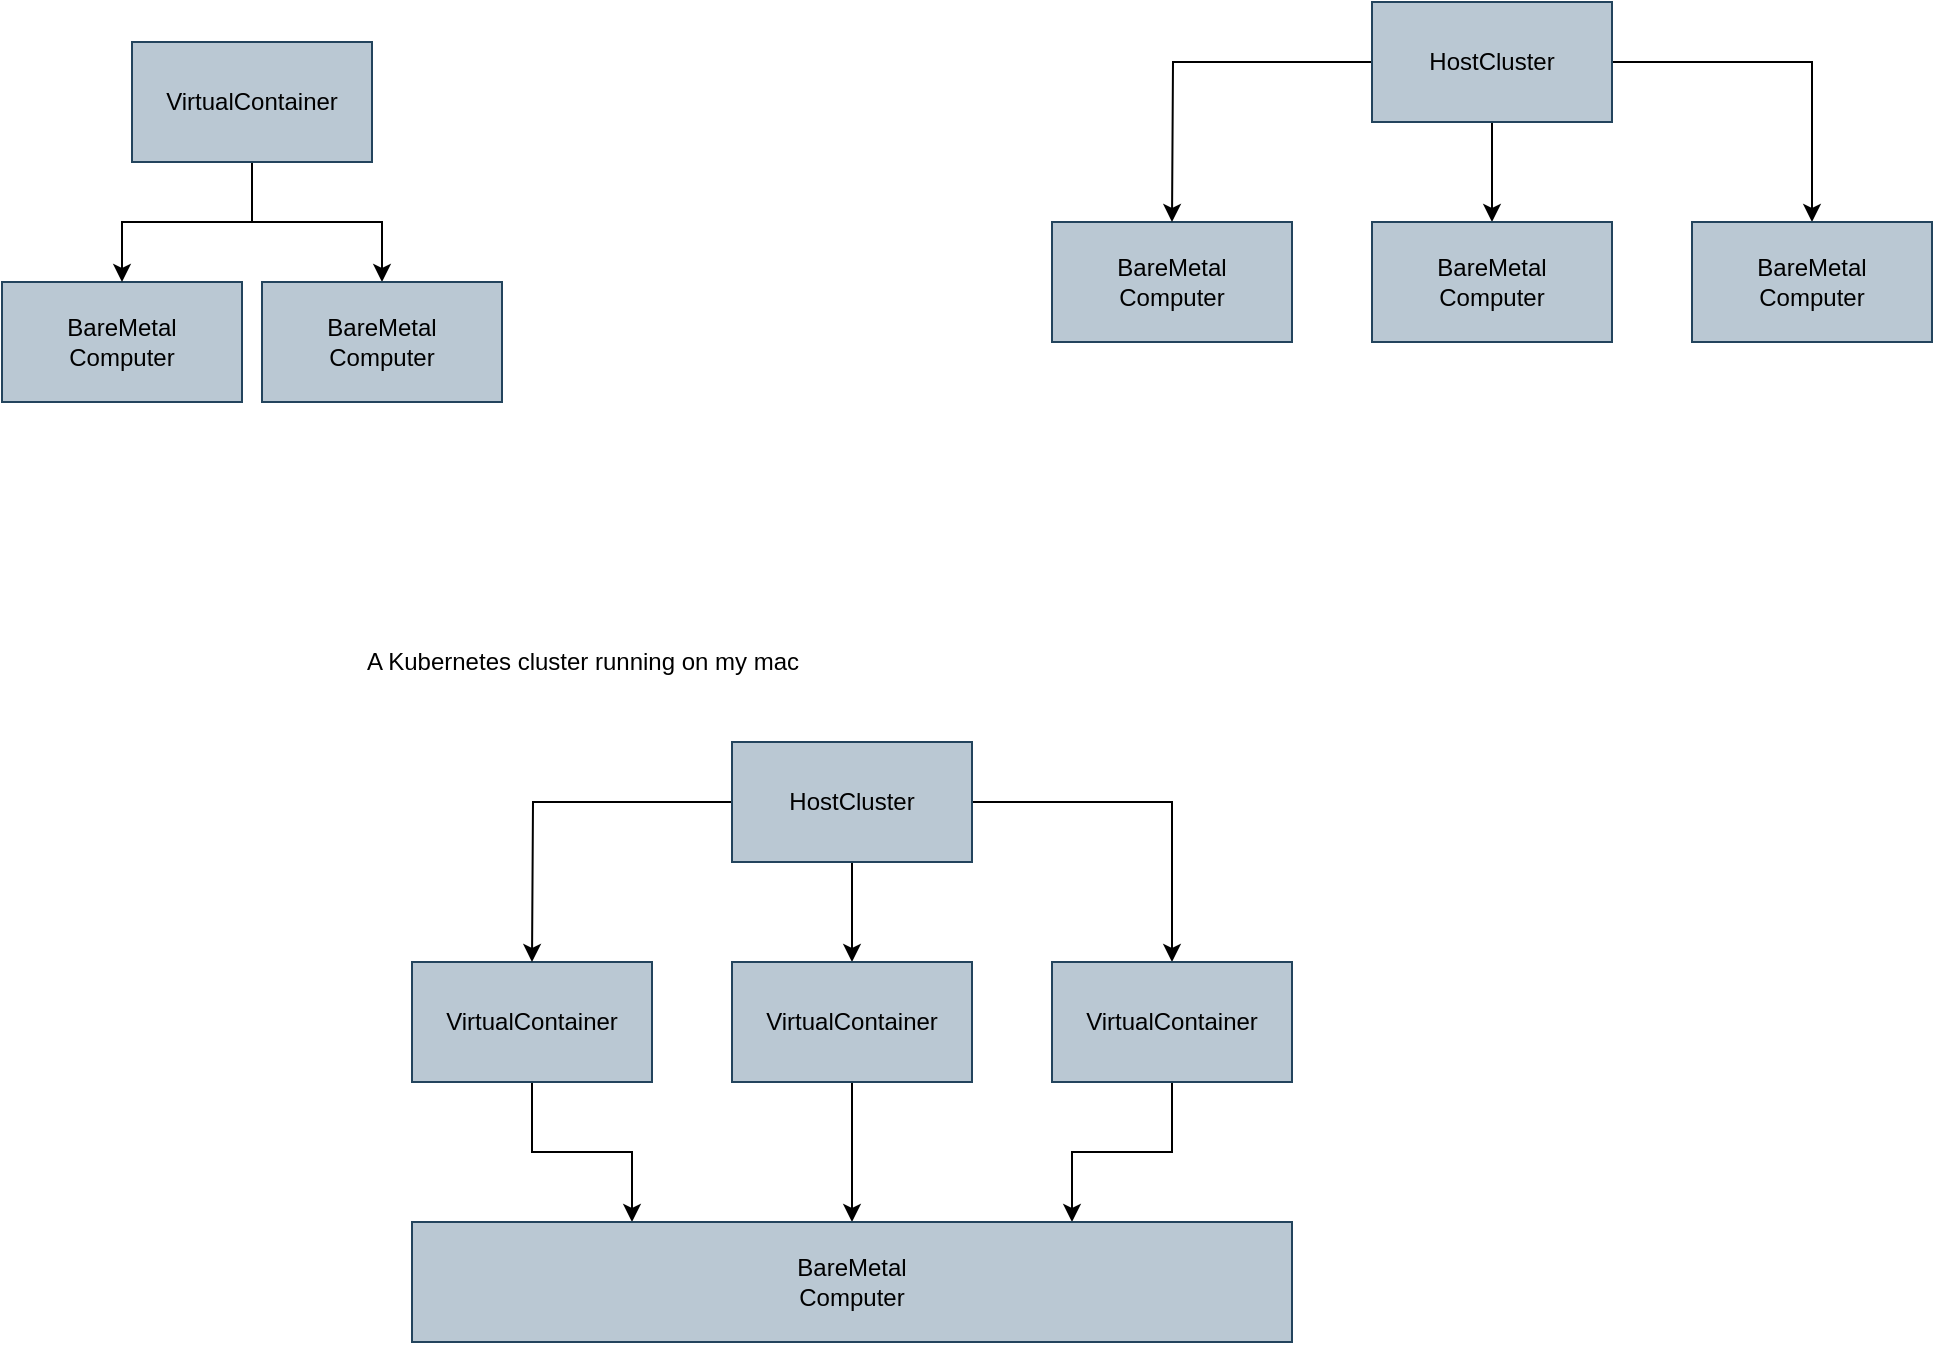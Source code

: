 <mxfile version="16.5.1" type="device" pages="12"><diagram id="Uae7mVnEPCDXaIxLMMRL" name="hosts"><mxGraphModel dx="1933" dy="773" grid="1" gridSize="10" guides="1" tooltips="1" connect="1" arrows="1" fold="1" page="1" pageScale="1" pageWidth="827" pageHeight="1169" math="0" shadow="0"><root><mxCell id="bKCLrzQiitDlAATbeiB3-0"/><mxCell id="bKCLrzQiitDlAATbeiB3-1" parent="bKCLrzQiitDlAATbeiB3-0"/><mxCell id="bKCLrzQiitDlAATbeiB3-2" value="BareMetal&lt;br&gt;Computer" style="rounded=0;whiteSpace=wrap;html=1;align=center;fillColor=#bac8d3;strokeColor=#23445d;" parent="bKCLrzQiitDlAATbeiB3-1" vertex="1"><mxGeometry x="100" y="240" width="120" height="60" as="geometry"/></mxCell><mxCell id="bKCLrzQiitDlAATbeiB3-12" style="edgeStyle=orthogonalEdgeStyle;rounded=0;orthogonalLoop=1;jettySize=auto;html=1;entryX=0.5;entryY=0;entryDx=0;entryDy=0;" parent="bKCLrzQiitDlAATbeiB3-1" source="bKCLrzQiitDlAATbeiB3-6" target="bKCLrzQiitDlAATbeiB3-7" edge="1"><mxGeometry relative="1" as="geometry"/></mxCell><mxCell id="bKCLrzQiitDlAATbeiB3-13" style="edgeStyle=orthogonalEdgeStyle;rounded=0;orthogonalLoop=1;jettySize=auto;html=1;" parent="bKCLrzQiitDlAATbeiB3-1" source="bKCLrzQiitDlAATbeiB3-6" target="bKCLrzQiitDlAATbeiB3-8" edge="1"><mxGeometry relative="1" as="geometry"/></mxCell><mxCell id="bKCLrzQiitDlAATbeiB3-14" style="edgeStyle=orthogonalEdgeStyle;rounded=0;orthogonalLoop=1;jettySize=auto;html=1;" parent="bKCLrzQiitDlAATbeiB3-1" source="bKCLrzQiitDlAATbeiB3-6" edge="1"><mxGeometry relative="1" as="geometry"><mxPoint x="160" y="240" as="targetPoint"/></mxGeometry></mxCell><mxCell id="bKCLrzQiitDlAATbeiB3-6" value="HostCluster" style="rounded=0;whiteSpace=wrap;html=1;align=center;fillColor=#bac8d3;strokeColor=#23445d;" parent="bKCLrzQiitDlAATbeiB3-1" vertex="1"><mxGeometry x="260" y="130" width="120" height="60" as="geometry"/></mxCell><mxCell id="bKCLrzQiitDlAATbeiB3-7" value="BareMetal&lt;br&gt;Computer" style="rounded=0;whiteSpace=wrap;html=1;align=center;fillColor=#bac8d3;strokeColor=#23445d;" parent="bKCLrzQiitDlAATbeiB3-1" vertex="1"><mxGeometry x="420" y="240" width="120" height="60" as="geometry"/></mxCell><mxCell id="bKCLrzQiitDlAATbeiB3-8" value="BareMetal&lt;br&gt;Computer" style="rounded=0;whiteSpace=wrap;html=1;align=center;fillColor=#bac8d3;strokeColor=#23445d;" parent="bKCLrzQiitDlAATbeiB3-1" vertex="1"><mxGeometry x="260" y="240" width="120" height="60" as="geometry"/></mxCell><mxCell id="bKCLrzQiitDlAATbeiB3-28" value="BareMetal&lt;br&gt;Computer" style="rounded=0;whiteSpace=wrap;html=1;align=center;fillColor=#bac8d3;strokeColor=#23445d;" parent="bKCLrzQiitDlAATbeiB3-1" vertex="1"><mxGeometry x="-425" y="270" width="120" height="60" as="geometry"/></mxCell><mxCell id="bKCLrzQiitDlAATbeiB3-29" style="edgeStyle=orthogonalEdgeStyle;rounded=0;orthogonalLoop=1;jettySize=auto;html=1;" parent="bKCLrzQiitDlAATbeiB3-1" source="bKCLrzQiitDlAATbeiB3-31" target="bKCLrzQiitDlAATbeiB3-32" edge="1"><mxGeometry relative="1" as="geometry"/></mxCell><mxCell id="bKCLrzQiitDlAATbeiB3-30" style="edgeStyle=orthogonalEdgeStyle;rounded=0;orthogonalLoop=1;jettySize=auto;html=1;" parent="bKCLrzQiitDlAATbeiB3-1" source="bKCLrzQiitDlAATbeiB3-31" target="bKCLrzQiitDlAATbeiB3-28" edge="1"><mxGeometry relative="1" as="geometry"/></mxCell><mxCell id="bKCLrzQiitDlAATbeiB3-31" value="VirtualContainer" style="rounded=0;whiteSpace=wrap;html=1;align=center;fillColor=#bac8d3;strokeColor=#23445d;" parent="bKCLrzQiitDlAATbeiB3-1" vertex="1"><mxGeometry x="-360" y="150" width="120" height="60" as="geometry"/></mxCell><mxCell id="bKCLrzQiitDlAATbeiB3-32" value="BareMetal&lt;br&gt;Computer" style="rounded=0;whiteSpace=wrap;html=1;align=center;fillColor=#bac8d3;strokeColor=#23445d;" parent="bKCLrzQiitDlAATbeiB3-1" vertex="1"><mxGeometry x="-295" y="270" width="120" height="60" as="geometry"/></mxCell><mxCell id="V6A8STbMNAZU4L1NFFyy-10" style="edgeStyle=orthogonalEdgeStyle;rounded=0;orthogonalLoop=1;jettySize=auto;html=1;entryX=0.25;entryY=0;entryDx=0;entryDy=0;startArrow=none;startFill=0;" parent="bKCLrzQiitDlAATbeiB3-1" source="V6A8STbMNAZU4L1NFFyy-0" target="V6A8STbMNAZU4L1NFFyy-7" edge="1"><mxGeometry relative="1" as="geometry"/></mxCell><mxCell id="V6A8STbMNAZU4L1NFFyy-0" value="VirtualContainer" style="rounded=0;whiteSpace=wrap;html=1;align=center;fillColor=#bac8d3;strokeColor=#23445d;" parent="bKCLrzQiitDlAATbeiB3-1" vertex="1"><mxGeometry x="-220" y="610" width="120" height="60" as="geometry"/></mxCell><mxCell id="V6A8STbMNAZU4L1NFFyy-1" style="edgeStyle=orthogonalEdgeStyle;rounded=0;orthogonalLoop=1;jettySize=auto;html=1;entryX=0.5;entryY=0;entryDx=0;entryDy=0;" parent="bKCLrzQiitDlAATbeiB3-1" source="V6A8STbMNAZU4L1NFFyy-4" target="V6A8STbMNAZU4L1NFFyy-5" edge="1"><mxGeometry relative="1" as="geometry"/></mxCell><mxCell id="V6A8STbMNAZU4L1NFFyy-2" style="edgeStyle=orthogonalEdgeStyle;rounded=0;orthogonalLoop=1;jettySize=auto;html=1;" parent="bKCLrzQiitDlAATbeiB3-1" source="V6A8STbMNAZU4L1NFFyy-4" target="V6A8STbMNAZU4L1NFFyy-6" edge="1"><mxGeometry relative="1" as="geometry"/></mxCell><mxCell id="V6A8STbMNAZU4L1NFFyy-3" style="edgeStyle=orthogonalEdgeStyle;rounded=0;orthogonalLoop=1;jettySize=auto;html=1;" parent="bKCLrzQiitDlAATbeiB3-1" source="V6A8STbMNAZU4L1NFFyy-4" edge="1"><mxGeometry relative="1" as="geometry"><mxPoint x="-160" y="610" as="targetPoint"/></mxGeometry></mxCell><mxCell id="V6A8STbMNAZU4L1NFFyy-4" value="HostCluster" style="rounded=0;whiteSpace=wrap;html=1;align=center;fillColor=#bac8d3;strokeColor=#23445d;" parent="bKCLrzQiitDlAATbeiB3-1" vertex="1"><mxGeometry x="-60" y="500" width="120" height="60" as="geometry"/></mxCell><mxCell id="V6A8STbMNAZU4L1NFFyy-8" style="edgeStyle=orthogonalEdgeStyle;rounded=0;orthogonalLoop=1;jettySize=auto;html=1;entryX=0.75;entryY=0;entryDx=0;entryDy=0;startArrow=none;startFill=0;" parent="bKCLrzQiitDlAATbeiB3-1" source="V6A8STbMNAZU4L1NFFyy-5" target="V6A8STbMNAZU4L1NFFyy-7" edge="1"><mxGeometry relative="1" as="geometry"/></mxCell><mxCell id="V6A8STbMNAZU4L1NFFyy-5" value="VirtualContainer" style="rounded=0;whiteSpace=wrap;html=1;align=center;fillColor=#bac8d3;strokeColor=#23445d;" parent="bKCLrzQiitDlAATbeiB3-1" vertex="1"><mxGeometry x="100" y="610" width="120" height="60" as="geometry"/></mxCell><mxCell id="V6A8STbMNAZU4L1NFFyy-9" style="edgeStyle=orthogonalEdgeStyle;rounded=0;orthogonalLoop=1;jettySize=auto;html=1;startArrow=none;startFill=0;" parent="bKCLrzQiitDlAATbeiB3-1" source="V6A8STbMNAZU4L1NFFyy-6" target="V6A8STbMNAZU4L1NFFyy-7" edge="1"><mxGeometry relative="1" as="geometry"/></mxCell><mxCell id="V6A8STbMNAZU4L1NFFyy-6" value="VirtualContainer" style="rounded=0;whiteSpace=wrap;html=1;align=center;fillColor=#bac8d3;strokeColor=#23445d;" parent="bKCLrzQiitDlAATbeiB3-1" vertex="1"><mxGeometry x="-60" y="610" width="120" height="60" as="geometry"/></mxCell><mxCell id="V6A8STbMNAZU4L1NFFyy-7" value="BareMetal&lt;br&gt;Computer" style="rounded=0;whiteSpace=wrap;html=1;align=center;fillColor=#bac8d3;strokeColor=#23445d;" parent="bKCLrzQiitDlAATbeiB3-1" vertex="1"><mxGeometry x="-220" y="740" width="440" height="60" as="geometry"/></mxCell><mxCell id="V6A8STbMNAZU4L1NFFyy-11" value="A Kubernetes cluster running on my mac" style="text;html=1;align=center;verticalAlign=middle;resizable=0;points=[];autosize=1;strokeColor=none;" parent="bKCLrzQiitDlAATbeiB3-1" vertex="1"><mxGeometry x="-250" y="450" width="230" height="20" as="geometry"/></mxCell></root></mxGraphModel></diagram><diagram id="GLet1veWjsjf0t1G7PgE" name="storage"><mxGraphModel dx="1933" dy="773" grid="1" gridSize="10" guides="1" tooltips="1" connect="1" arrows="1" fold="1" page="1" pageScale="1" pageWidth="827" pageHeight="1169" math="0" shadow="0"><root><mxCell id="ucqH1Qy3OmLH8B2zELLK-0"/><mxCell id="ucqH1Qy3OmLH8B2zELLK-1" parent="ucqH1Qy3OmLH8B2zELLK-0"/><mxCell id="0127tHCxFoKeqiVqZxt7-2" style="edgeStyle=orthogonalEdgeStyle;rounded=0;orthogonalLoop=1;jettySize=auto;html=1;entryX=0;entryY=0.5;entryDx=0;entryDy=0;entryPerimeter=0;startArrow=none;startFill=0;endArrow=classic;endFill=1;" parent="ucqH1Qy3OmLH8B2zELLK-1" source="0127tHCxFoKeqiVqZxt7-0" target="0127tHCxFoKeqiVqZxt7-1" edge="1"><mxGeometry relative="1" as="geometry"/></mxCell><mxCell id="0127tHCxFoKeqiVqZxt7-0" value="Host" style="rounded=0;whiteSpace=wrap;html=1;align=center;fillColor=#bac8d3;strokeColor=#23445d;" parent="ucqH1Qy3OmLH8B2zELLK-1" vertex="1"><mxGeometry x="-680" y="170" width="120" height="60" as="geometry"/></mxCell><mxCell id="0127tHCxFoKeqiVqZxt7-1" value="Storage" style="shape=cylinder3;whiteSpace=wrap;html=1;boundedLbl=1;backgroundOutline=1;size=15;rounded=1;fillColor=#647687;align=center;strokeColor=#314354;fontColor=#ffffff;" parent="ucqH1Qy3OmLH8B2zELLK-1" vertex="1"><mxGeometry x="-460" y="160" width="60" height="80" as="geometry"/></mxCell><mxCell id="0127tHCxFoKeqiVqZxt7-3" value="Name&lt;br&gt;Description&lt;br&gt;Capacity" style="text;html=1;align=left;verticalAlign=middle;resizable=0;points=[];autosize=1;strokeColor=none;" parent="ucqH1Qy3OmLH8B2zELLK-1" vertex="1"><mxGeometry x="-390" y="175" width="80" height="50" as="geometry"/></mxCell><mxCell id="s01JtON3p5qGfrN60GzX-0" value="Particularly useful when describing containers&lt;br&gt;&amp;nbsp;- to show storage that persists beyond the lifetime of the container." style="text;html=1;align=left;verticalAlign=middle;resizable=0;points=[];autosize=1;strokeColor=none;" parent="ucqH1Qy3OmLH8B2zELLK-1" vertex="1"><mxGeometry x="-690" y="310" width="370" height="30" as="geometry"/></mxCell></root></mxGraphModel></diagram><diagram name="operating-platforms" id="zPz6sI0P9YRQXAoBmPoE"><mxGraphModel dx="1759" dy="608" grid="1" gridSize="10" guides="1" tooltips="1" connect="1" arrows="1" fold="1" page="1" pageScale="1" pageWidth="827" pageHeight="1169" math="0" shadow="0"><root><mxCell id="37wCLe2BZ0p68w_E1_Vw-0"/><mxCell id="37wCLe2BZ0p68w_E1_Vw-1" parent="37wCLe2BZ0p68w_E1_Vw-0"/><mxCell id="UXrOYG5Q6FwWXwunUaWz-0" style="edgeStyle=orthogonalEdgeStyle;rounded=0;orthogonalLoop=1;jettySize=auto;html=1;entryX=0;entryY=0.5;entryDx=0;entryDy=0;" parent="37wCLe2BZ0p68w_E1_Vw-1" source="37wCLe2BZ0p68w_E1_Vw-32" target="37wCLe2BZ0p68w_E1_Vw-30" edge="1"><mxGeometry relative="1" as="geometry"/></mxCell><mxCell id="37wCLe2BZ0p68w_E1_Vw-32" value="Operating Platform" style="shape=process;whiteSpace=wrap;html=1;backgroundOutline=1;align=center;fillColor=#bac8d3;strokeColor=#23445d;rounded=1;" parent="37wCLe2BZ0p68w_E1_Vw-1" vertex="1"><mxGeometry x="-710" y="120" width="120" height="60" as="geometry"/></mxCell><mxCell id="37wCLe2BZ0p68w_E1_Vw-34" value="BareMetal&lt;br&gt;Computer" style="rounded=0;whiteSpace=wrap;html=1;align=center;fillColor=#bac8d3;strokeColor=#23445d;" parent="37wCLe2BZ0p68w_E1_Vw-1" vertex="1"><mxGeometry x="-465" y="920" width="120" height="60" as="geometry"/></mxCell><mxCell id="37wCLe2BZ0p68w_E1_Vw-35" value="VirtualContainer" style="rounded=0;whiteSpace=wrap;html=1;align=center;fillColor=#bac8d3;strokeColor=#23445d;" parent="37wCLe2BZ0p68w_E1_Vw-1" vertex="1"><mxGeometry x="-465" y="760" width="120" height="60" as="geometry"/></mxCell><mxCell id="37wCLe2BZ0p68w_E1_Vw-36" value="BareMetal&lt;br&gt;Computer" style="rounded=0;whiteSpace=wrap;html=1;align=center;fillColor=#bac8d3;strokeColor=#23445d;" parent="37wCLe2BZ0p68w_E1_Vw-1" vertex="1"><mxGeometry x="-465" y="840" width="120" height="60" as="geometry"/></mxCell><mxCell id="37wCLe2BZ0p68w_E1_Vw-37" style="edgeStyle=orthogonalEdgeStyle;rounded=0;orthogonalLoop=1;jettySize=auto;html=1;entryX=0;entryY=0.5;entryDx=0;entryDy=0;" parent="37wCLe2BZ0p68w_E1_Vw-1" source="37wCLe2BZ0p68w_E1_Vw-40" target="37wCLe2BZ0p68w_E1_Vw-35" edge="1"><mxGeometry relative="1" as="geometry"/></mxCell><mxCell id="37wCLe2BZ0p68w_E1_Vw-38" style="edgeStyle=orthogonalEdgeStyle;rounded=0;orthogonalLoop=1;jettySize=auto;html=1;" parent="37wCLe2BZ0p68w_E1_Vw-1" source="37wCLe2BZ0p68w_E1_Vw-40" target="37wCLe2BZ0p68w_E1_Vw-36" edge="1"><mxGeometry relative="1" as="geometry"/></mxCell><mxCell id="37wCLe2BZ0p68w_E1_Vw-39" style="edgeStyle=orthogonalEdgeStyle;rounded=0;orthogonalLoop=1;jettySize=auto;html=1;entryX=0;entryY=0.5;entryDx=0;entryDy=0;" parent="37wCLe2BZ0p68w_E1_Vw-1" source="37wCLe2BZ0p68w_E1_Vw-40" target="37wCLe2BZ0p68w_E1_Vw-34" edge="1"><mxGeometry relative="1" as="geometry"/></mxCell><mxCell id="37wCLe2BZ0p68w_E1_Vw-40" value="Operating Platform" style="shape=process;whiteSpace=wrap;html=1;backgroundOutline=1;align=center;fillColor=#bac8d3;strokeColor=#23445d;rounded=1;" parent="37wCLe2BZ0p68w_E1_Vw-1" vertex="1"><mxGeometry x="-655" y="840" width="120" height="60" as="geometry"/></mxCell><mxCell id="voksqg5khCriSf2J9Mp5-0" value="Software Archives" style="rounded=0;whiteSpace=wrap;html=1;fillColor=#ffcc99;align=center;strokeColor=#36393d;" parent="37wCLe2BZ0p68w_E1_Vw-1" vertex="1"><mxGeometry x="-420" y="210" width="120" height="60" as="geometry"/></mxCell><mxCell id="V_2gtL8vUB6iq3g7avGx-0" value="Software Archives" style="rounded=0;whiteSpace=wrap;html=1;fillColor=#ffcc99;align=center;strokeColor=#36393d;" parent="37wCLe2BZ0p68w_E1_Vw-1" vertex="1"><mxGeometry x="-410" y="220" width="120" height="60" as="geometry"/></mxCell><mxCell id="V_2gtL8vUB6iq3g7avGx-1" value="Software Archives" style="rounded=0;whiteSpace=wrap;html=1;fillColor=#ffcc99;align=center;strokeColor=#36393d;" parent="37wCLe2BZ0p68w_E1_Vw-1" vertex="1"><mxGeometry x="-400" y="230" width="120" height="60" as="geometry"/></mxCell><mxCell id="voksqg5khCriSf2J9Mp5-1" style="edgeStyle=orthogonalEdgeStyle;rounded=0;orthogonalLoop=1;jettySize=auto;html=1;exitX=0.25;exitY=1;exitDx=0;exitDy=0;entryX=0;entryY=0.5;entryDx=0;entryDy=0;startArrow=classic;startFill=1;" parent="37wCLe2BZ0p68w_E1_Vw-1" source="37wCLe2BZ0p68w_E1_Vw-30" target="voksqg5khCriSf2J9Mp5-0" edge="1"><mxGeometry relative="1" as="geometry"/></mxCell><mxCell id="V_2gtL8vUB6iq3g7avGx-2" style="edgeStyle=orthogonalEdgeStyle;rounded=0;orthogonalLoop=1;jettySize=auto;html=1;entryX=0;entryY=0.5;entryDx=0;entryDy=0;startArrow=classic;startFill=1;exitX=0.25;exitY=1;exitDx=0;exitDy=0;" parent="37wCLe2BZ0p68w_E1_Vw-1" source="37wCLe2BZ0p68w_E1_Vw-30" target="V_2gtL8vUB6iq3g7avGx-0" edge="1"><mxGeometry relative="1" as="geometry"/></mxCell><mxCell id="V_2gtL8vUB6iq3g7avGx-3" style="edgeStyle=orthogonalEdgeStyle;rounded=0;orthogonalLoop=1;jettySize=auto;html=1;entryX=0;entryY=0.5;entryDx=0;entryDy=0;startArrow=classic;startFill=1;exitX=0.25;exitY=1;exitDx=0;exitDy=0;" parent="37wCLe2BZ0p68w_E1_Vw-1" source="37wCLe2BZ0p68w_E1_Vw-30" target="V_2gtL8vUB6iq3g7avGx-1" edge="1"><mxGeometry relative="1" as="geometry"/></mxCell><mxCell id="37wCLe2BZ0p68w_E1_Vw-30" value="SoftwarePackageManifest" style="rounded=0;whiteSpace=wrap;html=1;align=center;fillColor=#b1ddf0;strokeColor=#10739e;" parent="37wCLe2BZ0p68w_E1_Vw-1" vertex="1"><mxGeometry x="-530" y="120" width="170" height="60" as="geometry"/></mxCell><mxCell id="kkeDpECm8ViJgORs1rEY-0" style="edgeStyle=orthogonalEdgeStyle;rounded=0;orthogonalLoop=1;jettySize=auto;html=1;entryX=0;entryY=0.5;entryDx=0;entryDy=0;startArrow=classic;startFill=1;exitX=0.25;exitY=1;exitDx=0;exitDy=0;entryPerimeter=0;" parent="37wCLe2BZ0p68w_E1_Vw-1" source="37wCLe2BZ0p68w_E1_Vw-30" target="kkeDpECm8ViJgORs1rEY-14" edge="1"><mxGeometry relative="1" as="geometry"><mxPoint x="-520" y="340" as="sourcePoint"/><mxPoint x="-460" y="540" as="targetPoint"/></mxGeometry></mxCell><mxCell id="kkeDpECm8ViJgORs1rEY-1" style="edgeStyle=orthogonalEdgeStyle;rounded=0;orthogonalLoop=1;jettySize=auto;html=1;entryX=0;entryY=0.5;entryDx=0;entryDy=0;exitX=0.25;exitY=1;exitDx=0;exitDy=0;" parent="37wCLe2BZ0p68w_E1_Vw-1" source="37wCLe2BZ0p68w_E1_Vw-30" target="kkeDpECm8ViJgORs1rEY-8" edge="1"><mxGeometry relative="1" as="geometry"><mxPoint x="-520" y="340" as="sourcePoint"/></mxGeometry></mxCell><mxCell id="kkeDpECm8ViJgORs1rEY-2" value="Software Archives" style="rounded=0;whiteSpace=wrap;html=1;fillColor=#ffcc99;align=center;strokeColor=#36393d;" parent="37wCLe2BZ0p68w_E1_Vw-1" vertex="1"><mxGeometry x="-399" y="400" width="120" height="60" as="geometry"/></mxCell><mxCell id="kkeDpECm8ViJgORs1rEY-3" value="Software Archives" style="rounded=0;whiteSpace=wrap;html=1;fillColor=#ffcc99;align=center;strokeColor=#36393d;" parent="37wCLe2BZ0p68w_E1_Vw-1" vertex="1"><mxGeometry x="-389" y="410" width="120" height="60" as="geometry"/></mxCell><mxCell id="kkeDpECm8ViJgORs1rEY-4" value="Software Archives" style="rounded=0;whiteSpace=wrap;html=1;fillColor=#ffcc99;align=center;strokeColor=#36393d;" parent="37wCLe2BZ0p68w_E1_Vw-1" vertex="1"><mxGeometry x="-379" y="420" width="120" height="60" as="geometry"/></mxCell><mxCell id="kkeDpECm8ViJgORs1rEY-5" style="edgeStyle=orthogonalEdgeStyle;rounded=0;orthogonalLoop=1;jettySize=auto;html=1;exitX=0.25;exitY=1;exitDx=0;exitDy=0;entryX=0;entryY=0.5;entryDx=0;entryDy=0;startArrow=classic;startFill=1;" parent="37wCLe2BZ0p68w_E1_Vw-1" source="kkeDpECm8ViJgORs1rEY-8" target="kkeDpECm8ViJgORs1rEY-2" edge="1"><mxGeometry relative="1" as="geometry"/></mxCell><mxCell id="kkeDpECm8ViJgORs1rEY-6" style="edgeStyle=orthogonalEdgeStyle;rounded=0;orthogonalLoop=1;jettySize=auto;html=1;entryX=0;entryY=0.5;entryDx=0;entryDy=0;startArrow=classic;startFill=1;exitX=0.25;exitY=1;exitDx=0;exitDy=0;" parent="37wCLe2BZ0p68w_E1_Vw-1" source="kkeDpECm8ViJgORs1rEY-8" target="kkeDpECm8ViJgORs1rEY-3" edge="1"><mxGeometry relative="1" as="geometry"/></mxCell><mxCell id="kkeDpECm8ViJgORs1rEY-7" style="edgeStyle=orthogonalEdgeStyle;rounded=0;orthogonalLoop=1;jettySize=auto;html=1;entryX=0;entryY=0.5;entryDx=0;entryDy=0;startArrow=classic;startFill=1;exitX=0.25;exitY=1;exitDx=0;exitDy=0;" parent="37wCLe2BZ0p68w_E1_Vw-1" source="kkeDpECm8ViJgORs1rEY-8" target="kkeDpECm8ViJgORs1rEY-4" edge="1"><mxGeometry relative="1" as="geometry"/></mxCell><mxCell id="kkeDpECm8ViJgORs1rEY-8" value="Folder" style="rounded=0;whiteSpace=wrap;html=1;align=center;fillColor=#ffff88;strokeColor=#36393d;" parent="37wCLe2BZ0p68w_E1_Vw-1" vertex="1"><mxGeometry x="-460" y="310" width="115" height="60" as="geometry"/></mxCell><mxCell id="kkeDpECm8ViJgORs1rEY-9" value="" style="rounded=1;whiteSpace=wrap;html=1;fillColor=#ffff88;align=center;strokeColor=#36393d;" parent="37wCLe2BZ0p68w_E1_Vw-1" vertex="1"><mxGeometry x="-460" y="300" width="40" height="20" as="geometry"/></mxCell><mxCell id="kkeDpECm8ViJgORs1rEY-12" value="Software for the operating platform can be organised" style="text;html=1;align=center;verticalAlign=middle;resizable=0;points=[];autosize=1;strokeColor=none;" parent="37wCLe2BZ0p68w_E1_Vw-1" vertex="1"><mxGeometry x="-760" y="60" width="300" height="20" as="geometry"/></mxCell><mxCell id="kkeDpECm8ViJgORs1rEY-13" value="The operating platform can be reused to show consistent deployment of software" style="text;html=1;align=center;verticalAlign=middle;resizable=0;points=[];autosize=1;strokeColor=none;" parent="37wCLe2BZ0p68w_E1_Vw-1" vertex="1"><mxGeometry x="-760" y="650" width="450" height="20" as="geometry"/></mxCell><mxCell id="kkeDpECm8ViJgORs1rEY-14" value="SoftwarePackageManifest" style="rounded=0;whiteSpace=wrap;html=1;align=center;fillColor=#b1ddf0;strokeColor=#10739e;" parent="37wCLe2BZ0p68w_E1_Vw-1" vertex="1"><mxGeometry x="-460" y="510" width="170" height="60" as="geometry"/></mxCell></root></mxGraphModel></diagram><diagram id="UAlX_pbUvXUPcp8xEwpu" name="software-server-platform"><mxGraphModel dx="1106" dy="773" grid="1" gridSize="10" guides="1" tooltips="1" connect="1" arrows="1" fold="1" page="1" pageScale="1" pageWidth="827" pageHeight="1169" math="0" shadow="0"><root><mxCell id="SQAGh3epQhTx3Po3whXh-0"/><mxCell id="SQAGh3epQhTx3Po3whXh-1" parent="SQAGh3epQhTx3Po3whXh-0"/><mxCell id="aHNv5dZ3ffsO92P_P1Hy-9" style="edgeStyle=orthogonalEdgeStyle;rounded=0;orthogonalLoop=1;jettySize=auto;html=1;entryX=0;entryY=0.5;entryDx=0;entryDy=0;startArrow=classic;startFill=1;" parent="SQAGh3epQhTx3Po3whXh-1" source="SQAGh3epQhTx3Po3whXh-2" target="aHNv5dZ3ffsO92P_P1Hy-1" edge="1"><mxGeometry relative="1" as="geometry"/></mxCell><mxCell id="SQAGh3epQhTx3Po3whXh-2" value="Host" style="rounded=0;whiteSpace=wrap;html=1;align=center;fillColor=#bac8d3;strokeColor=#23445d;" parent="SQAGh3epQhTx3Po3whXh-1" vertex="1"><mxGeometry x="80" y="725" width="380" height="60" as="geometry"/></mxCell><mxCell id="SQAGh3epQhTx3Po3whXh-4" style="edgeStyle=orthogonalEdgeStyle;rounded=0;orthogonalLoop=1;jettySize=auto;html=1;entryX=0.25;entryY=0;entryDx=0;entryDy=0;startArrow=classic;startFill=1;" parent="SQAGh3epQhTx3Po3whXh-1" source="SQAGh3epQhTx3Po3whXh-3" target="SQAGh3epQhTx3Po3whXh-2" edge="1"><mxGeometry relative="1" as="geometry"/></mxCell><mxCell id="SQAGh3epQhTx3Po3whXh-3" value="SoftwareServer&lt;br&gt;Platform" style="rounded=0;whiteSpace=wrap;html=1;align=center;fillColor=#ffe6cc;strokeColor=#d79b00;" parent="SQAGh3epQhTx3Po3whXh-1" vertex="1"><mxGeometry x="115" y="585" width="120" height="60" as="geometry"/></mxCell><mxCell id="SQAGh3epQhTx3Po3whXh-5" style="edgeStyle=orthogonalEdgeStyle;rounded=0;orthogonalLoop=1;jettySize=auto;html=1;entryX=0.75;entryY=0;entryDx=0;entryDy=0;startArrow=classic;startFill=1;" parent="SQAGh3epQhTx3Po3whXh-1" source="SQAGh3epQhTx3Po3whXh-6" target="SQAGh3epQhTx3Po3whXh-2" edge="1"><mxGeometry relative="1" as="geometry"><mxPoint x="380" y="725" as="targetPoint"/></mxGeometry></mxCell><mxCell id="aHNv5dZ3ffsO92P_P1Hy-28" style="edgeStyle=orthogonalEdgeStyle;rounded=0;orthogonalLoop=1;jettySize=auto;html=1;startArrow=classic;startFill=1;" parent="SQAGh3epQhTx3Po3whXh-1" source="SQAGh3epQhTx3Po3whXh-6" target="aHNv5dZ3ffsO92P_P1Hy-24" edge="1"><mxGeometry relative="1" as="geometry"/></mxCell><mxCell id="SQAGh3epQhTx3Po3whXh-6" value="SoftwareServer&lt;br&gt;Platform" style="rounded=0;whiteSpace=wrap;html=1;align=center;fillColor=#ffe6cc;strokeColor=#d79b00;" parent="SQAGh3epQhTx3Po3whXh-1" vertex="1"><mxGeometry x="305" y="585" width="120" height="60" as="geometry"/></mxCell><mxCell id="aHNv5dZ3ffsO92P_P1Hy-0" style="edgeStyle=orthogonalEdgeStyle;rounded=0;orthogonalLoop=1;jettySize=auto;html=1;entryX=0;entryY=0.5;entryDx=0;entryDy=0;" parent="SQAGh3epQhTx3Po3whXh-1" source="aHNv5dZ3ffsO92P_P1Hy-1" target="aHNv5dZ3ffsO92P_P1Hy-8" edge="1"><mxGeometry relative="1" as="geometry"/></mxCell><mxCell id="aHNv5dZ3ffsO92P_P1Hy-1" value="Operating Platform" style="shape=process;whiteSpace=wrap;html=1;backgroundOutline=1;align=center;fillColor=#bac8d3;strokeColor=#23445d;rounded=1;" parent="SQAGh3epQhTx3Po3whXh-1" vertex="1"><mxGeometry x="515" y="725" width="120" height="60" as="geometry"/></mxCell><mxCell id="aHNv5dZ3ffsO92P_P1Hy-32" style="edgeStyle=orthogonalEdgeStyle;rounded=0;orthogonalLoop=1;jettySize=auto;html=1;entryX=0;entryY=0.5;entryDx=0;entryDy=0;startArrow=classic;startFill=1;" parent="SQAGh3epQhTx3Po3whXh-1" source="aHNv5dZ3ffsO92P_P1Hy-8" target="aHNv5dZ3ffsO92P_P1Hy-30" edge="1"><mxGeometry relative="1" as="geometry"/></mxCell><mxCell id="aHNv5dZ3ffsO92P_P1Hy-8" value="SoftwarePackageManifest" style="rounded=0;whiteSpace=wrap;html=1;align=center;fillColor=#b1ddf0;strokeColor=#10739e;" parent="SQAGh3epQhTx3Po3whXh-1" vertex="1"><mxGeometry x="695" y="725" width="170" height="60" as="geometry"/></mxCell><mxCell id="aHNv5dZ3ffsO92P_P1Hy-10" style="edgeStyle=orthogonalEdgeStyle;rounded=0;orthogonalLoop=1;jettySize=auto;html=1;entryX=0;entryY=0.5;entryDx=0;entryDy=0;startArrow=classic;startFill=1;" parent="SQAGh3epQhTx3Po3whXh-1" source="aHNv5dZ3ffsO92P_P1Hy-11" target="aHNv5dZ3ffsO92P_P1Hy-17" edge="1"><mxGeometry relative="1" as="geometry"/></mxCell><mxCell id="aHNv5dZ3ffsO92P_P1Hy-11" value="Host" style="rounded=0;whiteSpace=wrap;html=1;align=center;fillColor=#bac8d3;strokeColor=#23445d;" parent="SQAGh3epQhTx3Po3whXh-1" vertex="1"><mxGeometry x="87.5" y="315" width="380" height="60" as="geometry"/></mxCell><mxCell id="aHNv5dZ3ffsO92P_P1Hy-12" style="edgeStyle=orthogonalEdgeStyle;rounded=0;orthogonalLoop=1;jettySize=auto;html=1;entryX=0.25;entryY=0;entryDx=0;entryDy=0;startArrow=classic;startFill=1;" parent="SQAGh3epQhTx3Po3whXh-1" source="aHNv5dZ3ffsO92P_P1Hy-13" target="aHNv5dZ3ffsO92P_P1Hy-11" edge="1"><mxGeometry relative="1" as="geometry"/></mxCell><mxCell id="aHNv5dZ3ffsO92P_P1Hy-13" value="SoftwareServer&lt;br&gt;Platform" style="rounded=0;whiteSpace=wrap;html=1;align=center;fillColor=#ffe6cc;strokeColor=#d79b00;" parent="SQAGh3epQhTx3Po3whXh-1" vertex="1"><mxGeometry x="122.5" y="175" width="120" height="60" as="geometry"/></mxCell><mxCell id="aHNv5dZ3ffsO92P_P1Hy-14" style="edgeStyle=orthogonalEdgeStyle;rounded=0;orthogonalLoop=1;jettySize=auto;html=1;entryX=0.75;entryY=0;entryDx=0;entryDy=0;startArrow=classic;startFill=1;" parent="SQAGh3epQhTx3Po3whXh-1" source="aHNv5dZ3ffsO92P_P1Hy-15" target="aHNv5dZ3ffsO92P_P1Hy-11" edge="1"><mxGeometry relative="1" as="geometry"><mxPoint x="387.5" y="315" as="targetPoint"/></mxGeometry></mxCell><mxCell id="aHNv5dZ3ffsO92P_P1Hy-15" value="SoftwareServer&lt;br&gt;Platform" style="rounded=0;whiteSpace=wrap;html=1;align=center;fillColor=#ffe6cc;strokeColor=#d79b00;" parent="SQAGh3epQhTx3Po3whXh-1" vertex="1"><mxGeometry x="312.5" y="175" width="120" height="60" as="geometry"/></mxCell><mxCell id="aHNv5dZ3ffsO92P_P1Hy-16" style="edgeStyle=orthogonalEdgeStyle;rounded=0;orthogonalLoop=1;jettySize=auto;html=1;entryX=0;entryY=0.5;entryDx=0;entryDy=0;" parent="SQAGh3epQhTx3Po3whXh-1" target="aHNv5dZ3ffsO92P_P1Hy-24" edge="1"><mxGeometry relative="1" as="geometry"><mxPoint x="865" y="755" as="sourcePoint"/></mxGeometry></mxCell><mxCell id="aHNv5dZ3ffsO92P_P1Hy-17" value="Operating Platform" style="shape=process;whiteSpace=wrap;html=1;backgroundOutline=1;align=center;fillColor=#bac8d3;strokeColor=#23445d;rounded=1;" parent="SQAGh3epQhTx3Po3whXh-1" vertex="1"><mxGeometry x="522.5" y="315" width="120" height="60" as="geometry"/></mxCell><mxCell id="aHNv5dZ3ffsO92P_P1Hy-18" value="Software Archives" style="rounded=0;whiteSpace=wrap;html=1;fillColor=#ffcc99;align=center;strokeColor=#36393d;" parent="SQAGh3epQhTx3Po3whXh-1" vertex="1"><mxGeometry x="986" y="815" width="120" height="60" as="geometry"/></mxCell><mxCell id="aHNv5dZ3ffsO92P_P1Hy-19" value="Software Archives" style="rounded=0;whiteSpace=wrap;html=1;fillColor=#ffcc99;align=center;strokeColor=#36393d;" parent="SQAGh3epQhTx3Po3whXh-1" vertex="1"><mxGeometry x="996" y="825" width="120" height="60" as="geometry"/></mxCell><mxCell id="aHNv5dZ3ffsO92P_P1Hy-20" value="Software Archives" style="rounded=0;whiteSpace=wrap;html=1;fillColor=#ffcc99;align=center;strokeColor=#36393d;" parent="SQAGh3epQhTx3Po3whXh-1" vertex="1"><mxGeometry x="1006" y="835" width="120" height="60" as="geometry"/></mxCell><mxCell id="aHNv5dZ3ffsO92P_P1Hy-21" style="edgeStyle=orthogonalEdgeStyle;rounded=0;orthogonalLoop=1;jettySize=auto;html=1;exitX=0.25;exitY=1;exitDx=0;exitDy=0;entryX=0;entryY=0.5;entryDx=0;entryDy=0;startArrow=classic;startFill=1;" parent="SQAGh3epQhTx3Po3whXh-1" source="aHNv5dZ3ffsO92P_P1Hy-24" target="aHNv5dZ3ffsO92P_P1Hy-18" edge="1"><mxGeometry relative="1" as="geometry"/></mxCell><mxCell id="aHNv5dZ3ffsO92P_P1Hy-22" style="edgeStyle=orthogonalEdgeStyle;rounded=0;orthogonalLoop=1;jettySize=auto;html=1;entryX=0;entryY=0.5;entryDx=0;entryDy=0;startArrow=classic;startFill=1;exitX=0.25;exitY=1;exitDx=0;exitDy=0;" parent="SQAGh3epQhTx3Po3whXh-1" source="aHNv5dZ3ffsO92P_P1Hy-24" target="aHNv5dZ3ffsO92P_P1Hy-19" edge="1"><mxGeometry relative="1" as="geometry"/></mxCell><mxCell id="aHNv5dZ3ffsO92P_P1Hy-23" style="edgeStyle=orthogonalEdgeStyle;rounded=0;orthogonalLoop=1;jettySize=auto;html=1;entryX=0;entryY=0.5;entryDx=0;entryDy=0;startArrow=classic;startFill=1;exitX=0.25;exitY=1;exitDx=0;exitDy=0;" parent="SQAGh3epQhTx3Po3whXh-1" source="aHNv5dZ3ffsO92P_P1Hy-24" target="aHNv5dZ3ffsO92P_P1Hy-20" edge="1"><mxGeometry relative="1" as="geometry"/></mxCell><mxCell id="aHNv5dZ3ffsO92P_P1Hy-24" value="Folder" style="rounded=0;whiteSpace=wrap;html=1;align=center;fillColor=#ffff88;strokeColor=#36393d;" parent="SQAGh3epQhTx3Po3whXh-1" vertex="1"><mxGeometry x="925" y="725" width="115" height="60" as="geometry"/></mxCell><mxCell id="aHNv5dZ3ffsO92P_P1Hy-26" value="" style="rounded=1;whiteSpace=wrap;html=1;fillColor=#ffff88;align=center;strokeColor=#36393d;" parent="SQAGh3epQhTx3Po3whXh-1" vertex="1"><mxGeometry x="925" y="715" width="40" height="20" as="geometry"/></mxCell><mxCell id="aHNv5dZ3ffsO92P_P1Hy-29" value="SoftwareImplementation" style="text;html=1;align=center;verticalAlign=middle;resizable=0;points=[];autosize=1;strokeColor=none;" parent="SQAGh3epQhTx3Po3whXh-1" vertex="1"><mxGeometry x="615" y="585" width="140" height="20" as="geometry"/></mxCell><mxCell id="aHNv5dZ3ffsO92P_P1Hy-30" value="Folder" style="rounded=0;whiteSpace=wrap;html=1;align=center;fillColor=#ffff88;strokeColor=#36393d;" parent="SQAGh3epQhTx3Po3whXh-1" vertex="1"><mxGeometry x="925" y="925" width="115" height="60" as="geometry"/></mxCell><mxCell id="aHNv5dZ3ffsO92P_P1Hy-31" value="" style="rounded=1;whiteSpace=wrap;html=1;fillColor=#ffff88;align=center;strokeColor=#36393d;" parent="SQAGh3epQhTx3Po3whXh-1" vertex="1"><mxGeometry x="925" y="915" width="40" height="20" as="geometry"/></mxCell><mxCell id="j_n-QnmjZKuleC5ns3K1-0" value="Can link the platform (since it is an asset) to the software it is running.&lt;br&gt;Creates traceability between the deployed software and the systems that are using it." style="text;html=1;align=left;verticalAlign=middle;resizable=0;points=[];autosize=1;strokeColor=none;" parent="SQAGh3epQhTx3Po3whXh-1" vertex="1"><mxGeometry x="72.5" y="495" width="470" height="30" as="geometry"/></mxCell><mxCell id="j_n-QnmjZKuleC5ns3K1-1" value="SoftwareServerPlatforms are the &quot;systems&quot; that run on the host.&lt;br&gt;May be multiple operating system processes but started and stopped as a unit.&amp;nbsp;" style="text;html=1;align=left;verticalAlign=middle;resizable=0;points=[];autosize=1;strokeColor=none;" parent="SQAGh3epQhTx3Po3whXh-1" vertex="1"><mxGeometry x="72.5" y="110" width="440" height="30" as="geometry"/></mxCell></root></mxGraphModel></diagram><diagram name="single-stack-platform" id="5JxxJ56Kf9im8AfMQMJ2"><mxGraphModel dx="1933" dy="773" grid="1" gridSize="10" guides="1" tooltips="1" connect="1" arrows="1" fold="1" page="1" pageScale="1" pageWidth="827" pageHeight="1169" math="0" shadow="0"><root><mxCell id="dSg3YPM6BAXX_QImHOIv-0"/><mxCell id="dSg3YPM6BAXX_QImHOIv-1" parent="dSg3YPM6BAXX_QImHOIv-0"/><mxCell id="dSg3YPM6BAXX_QImHOIv-26" style="edgeStyle=orthogonalEdgeStyle;rounded=0;orthogonalLoop=1;jettySize=auto;html=1;startArrow=classic;startFill=1;" parent="dSg3YPM6BAXX_QImHOIv-1" source="dSg3YPM6BAXX_QImHOIv-27" target="dSg3YPM6BAXX_QImHOIv-61" edge="1"><mxGeometry relative="1" as="geometry"/></mxCell><mxCell id="dSg3YPM6BAXX_QImHOIv-27" value="SoftwareServer&lt;br&gt;Platform" style="rounded=0;whiteSpace=wrap;html=1;align=center;fillColor=#ffe6cc;strokeColor=#d79b00;" parent="dSg3YPM6BAXX_QImHOIv-1" vertex="1"><mxGeometry x="-330" y="320" width="120" height="60" as="geometry"/></mxCell><mxCell id="dSg3YPM6BAXX_QImHOIv-28" style="edgeStyle=orthogonalEdgeStyle;rounded=0;orthogonalLoop=1;jettySize=auto;html=1;entryX=0.5;entryY=1;entryDx=0;entryDy=0;startArrow=classic;startFill=1;exitX=0.75;exitY=0;exitDx=0;exitDy=0;" parent="dSg3YPM6BAXX_QImHOIv-1" source="dSg3YPM6BAXX_QImHOIv-27" target="dSg3YPM6BAXX_QImHOIv-30" edge="1"><mxGeometry relative="1" as="geometry"><mxPoint x="-267" y="295" as="sourcePoint"/></mxGeometry></mxCell><mxCell id="dSg3YPM6BAXX_QImHOIv-30" value="Software&lt;br&gt;Capability" style="rounded=0;whiteSpace=wrap;html=1;align=center;fillColor=#f5f5f5;strokeColor=#666666;fontColor=#333333;" parent="dSg3YPM6BAXX_QImHOIv-1" vertex="1"><mxGeometry x="-252" y="190" width="120" height="60" as="geometry"/></mxCell><mxCell id="dSg3YPM6BAXX_QImHOIv-31" style="edgeStyle=orthogonalEdgeStyle;rounded=0;orthogonalLoop=1;jettySize=auto;html=1;startArrow=classic;startFill=1;entryX=0.5;entryY=1;entryDx=0;entryDy=0;exitX=0.25;exitY=0;exitDx=0;exitDy=0;" parent="dSg3YPM6BAXX_QImHOIv-1" source="dSg3YPM6BAXX_QImHOIv-27" target="dSg3YPM6BAXX_QImHOIv-32" edge="1"><mxGeometry relative="1" as="geometry"><mxPoint x="-267" y="295" as="sourcePoint"/><mxPoint x="-417" y="235" as="targetPoint"/></mxGeometry></mxCell><mxCell id="dSg3YPM6BAXX_QImHOIv-32" value="Software&lt;br&gt;Capability" style="rounded=0;whiteSpace=wrap;html=1;align=center;fillColor=#f5f5f5;strokeColor=#666666;fontColor=#333333;" parent="dSg3YPM6BAXX_QImHOIv-1" vertex="1"><mxGeometry x="-402" y="190" width="120" height="60" as="geometry"/></mxCell><mxCell id="dSg3YPM6BAXX_QImHOIv-61" value="Host" style="rounded=0;whiteSpace=wrap;html=1;align=center;fillColor=#bac8d3;strokeColor=#23445d;" parent="dSg3YPM6BAXX_QImHOIv-1" vertex="1"><mxGeometry x="-330" y="425" width="120" height="60" as="geometry"/></mxCell></root></mxGraphModel></diagram><diagram name="configurable-software-server-platform" id="5Ojmr6b1EM5EzSt93-qE"><mxGraphModel dx="1106" dy="773" grid="1" gridSize="10" guides="1" tooltips="1" connect="1" arrows="1" fold="1" page="1" pageScale="1" pageWidth="827" pageHeight="1169" math="0" shadow="0"><root><mxCell id="F8ZVBRC7GLOTzJduhvyK-0"/><mxCell id="F8ZVBRC7GLOTzJduhvyK-1" parent="F8ZVBRC7GLOTzJduhvyK-0"/><mxCell id="F8ZVBRC7GLOTzJduhvyK-2" style="edgeStyle=orthogonalEdgeStyle;rounded=0;orthogonalLoop=1;jettySize=auto;html=1;startArrow=classic;startFill=1;" parent="F8ZVBRC7GLOTzJduhvyK-1" source="F8ZVBRC7GLOTzJduhvyK-5" target="F8ZVBRC7GLOTzJduhvyK-7" edge="1"><mxGeometry relative="1" as="geometry"/></mxCell><mxCell id="F8ZVBRC7GLOTzJduhvyK-3" style="edgeStyle=orthogonalEdgeStyle;rounded=0;orthogonalLoop=1;jettySize=auto;html=1;startArrow=classic;startFill=1;" parent="F8ZVBRC7GLOTzJduhvyK-1" source="F8ZVBRC7GLOTzJduhvyK-5" target="F8ZVBRC7GLOTzJduhvyK-8" edge="1"><mxGeometry relative="1" as="geometry"/></mxCell><mxCell id="F8ZVBRC7GLOTzJduhvyK-4" style="edgeStyle=orthogonalEdgeStyle;rounded=0;orthogonalLoop=1;jettySize=auto;html=1;startArrow=classic;startFill=1;" parent="F8ZVBRC7GLOTzJduhvyK-1" source="F8ZVBRC7GLOTzJduhvyK-5" target="F8ZVBRC7GLOTzJduhvyK-9" edge="1"><mxGeometry relative="1" as="geometry"/></mxCell><mxCell id="F8ZVBRC7GLOTzJduhvyK-5" value="SoftwareServerPlatform" style="rounded=0;whiteSpace=wrap;html=1;align=center;fillColor=#ffe6cc;strokeColor=#d79b00;" parent="F8ZVBRC7GLOTzJduhvyK-1" vertex="1"><mxGeometry x="230" y="410" width="400" height="60" as="geometry"/></mxCell><mxCell id="F8ZVBRC7GLOTzJduhvyK-6" style="edgeStyle=orthogonalEdgeStyle;rounded=0;orthogonalLoop=1;jettySize=auto;html=1;startArrow=classic;startFill=1;" parent="F8ZVBRC7GLOTzJduhvyK-1" source="F8ZVBRC7GLOTzJduhvyK-7" target="F8ZVBRC7GLOTzJduhvyK-10" edge="1"><mxGeometry relative="1" as="geometry"><Array as="points"><mxPoint x="290" y="210"/></Array></mxGeometry></mxCell><mxCell id="F8ZVBRC7GLOTzJduhvyK-7" value="SoftwareServer" style="rounded=0;whiteSpace=wrap;html=1;align=center;fillColor=#fff2cc;strokeColor=#d6b656;" parent="F8ZVBRC7GLOTzJduhvyK-1" vertex="1"><mxGeometry x="230" y="310" width="120" height="60" as="geometry"/></mxCell><mxCell id="F8ZVBRC7GLOTzJduhvyK-8" value="SoftwareServer" style="rounded=0;whiteSpace=wrap;html=1;align=center;fillColor=#fff2cc;strokeColor=#d6b656;" parent="F8ZVBRC7GLOTzJduhvyK-1" vertex="1"><mxGeometry x="370" y="310" width="120" height="60" as="geometry"/></mxCell><mxCell id="F8ZVBRC7GLOTzJduhvyK-9" value="SoftwareServer" style="rounded=0;whiteSpace=wrap;html=1;align=center;fillColor=#fff2cc;strokeColor=#d6b656;" parent="F8ZVBRC7GLOTzJduhvyK-1" vertex="1"><mxGeometry x="510" y="310" width="120" height="60" as="geometry"/></mxCell><mxCell id="F8ZVBRC7GLOTzJduhvyK-10" value="Software&lt;br&gt;Capability" style="rounded=0;whiteSpace=wrap;html=1;align=center;fillColor=#f5f5f5;strokeColor=#666666;fontColor=#333333;" parent="F8ZVBRC7GLOTzJduhvyK-1" vertex="1"><mxGeometry x="150" y="180" width="120" height="60" as="geometry"/></mxCell><mxCell id="F8ZVBRC7GLOTzJduhvyK-11" style="edgeStyle=orthogonalEdgeStyle;rounded=0;orthogonalLoop=1;jettySize=auto;html=1;startArrow=classic;startFill=1;" parent="F8ZVBRC7GLOTzJduhvyK-1" edge="1"><mxGeometry relative="1" as="geometry"><mxPoint x="430" y="310" as="sourcePoint"/><mxPoint x="430" y="250" as="targetPoint"/></mxGeometry></mxCell><mxCell id="F8ZVBRC7GLOTzJduhvyK-12" value="Software&lt;br&gt;Capability" style="rounded=0;whiteSpace=wrap;html=1;align=center;fillColor=#f5f5f5;strokeColor=#666666;fontColor=#333333;" parent="F8ZVBRC7GLOTzJduhvyK-1" vertex="1"><mxGeometry x="370" y="190" width="120" height="60" as="geometry"/></mxCell><mxCell id="F8ZVBRC7GLOTzJduhvyK-13" style="edgeStyle=orthogonalEdgeStyle;rounded=0;orthogonalLoop=1;jettySize=auto;html=1;startArrow=classic;startFill=1;exitX=0.5;exitY=0;exitDx=0;exitDy=0;" parent="F8ZVBRC7GLOTzJduhvyK-1" source="F8ZVBRC7GLOTzJduhvyK-7" target="F8ZVBRC7GLOTzJduhvyK-15" edge="1"><mxGeometry relative="1" as="geometry"><mxPoint x="210" y="210" as="sourcePoint"/><Array as="points"><mxPoint x="290" y="120"/></Array></mxGeometry></mxCell><mxCell id="F8ZVBRC7GLOTzJduhvyK-15" value="Software&lt;br&gt;Capability" style="rounded=0;whiteSpace=wrap;html=1;align=center;fillColor=#f5f5f5;strokeColor=#666666;fontColor=#333333;" parent="F8ZVBRC7GLOTzJduhvyK-1" vertex="1"><mxGeometry x="150" y="90" width="120" height="60" as="geometry"/></mxCell><mxCell id="F8ZVBRC7GLOTzJduhvyK-16" style="edgeStyle=orthogonalEdgeStyle;rounded=0;orthogonalLoop=1;jettySize=auto;html=1;startArrow=classic;startFill=1;entryX=0;entryY=0.5;entryDx=0;entryDy=0;" parent="F8ZVBRC7GLOTzJduhvyK-1" target="F8ZVBRC7GLOTzJduhvyK-18" edge="1"><mxGeometry relative="1" as="geometry"><mxPoint x="570" y="310" as="sourcePoint"/><Array as="points"><mxPoint x="570" y="250"/></Array></mxGeometry></mxCell><mxCell id="F8ZVBRC7GLOTzJduhvyK-18" value="Software&lt;br&gt;Capability" style="rounded=0;whiteSpace=wrap;html=1;align=center;fillColor=#f5f5f5;strokeColor=#666666;fontColor=#333333;" parent="F8ZVBRC7GLOTzJduhvyK-1" vertex="1"><mxGeometry x="600" y="220" width="120" height="60" as="geometry"/></mxCell><mxCell id="F8ZVBRC7GLOTzJduhvyK-19" style="edgeStyle=orthogonalEdgeStyle;rounded=0;orthogonalLoop=1;jettySize=auto;html=1;startArrow=classic;startFill=1;" parent="F8ZVBRC7GLOTzJduhvyK-1" target="F8ZVBRC7GLOTzJduhvyK-21" edge="1"><mxGeometry relative="1" as="geometry"><mxPoint x="570" y="310" as="sourcePoint"/><Array as="points"><mxPoint x="570" y="180"/></Array></mxGeometry></mxCell><mxCell id="F8ZVBRC7GLOTzJduhvyK-21" value="Software&lt;br&gt;Capability" style="rounded=0;whiteSpace=wrap;html=1;align=center;fillColor=#f5f5f5;strokeColor=#666666;fontColor=#333333;" parent="F8ZVBRC7GLOTzJduhvyK-1" vertex="1"><mxGeometry x="600" y="150" width="120" height="60" as="geometry"/></mxCell><mxCell id="F8ZVBRC7GLOTzJduhvyK-22" style="edgeStyle=orthogonalEdgeStyle;rounded=0;orthogonalLoop=1;jettySize=auto;html=1;startArrow=classic;startFill=1;exitX=0.5;exitY=0;exitDx=0;exitDy=0;" parent="F8ZVBRC7GLOTzJduhvyK-1" source="F8ZVBRC7GLOTzJduhvyK-9" target="F8ZVBRC7GLOTzJduhvyK-24" edge="1"><mxGeometry relative="1" as="geometry"><mxPoint x="690" y="170" as="sourcePoint"/><Array as="points"><mxPoint x="570" y="110"/></Array></mxGeometry></mxCell><mxCell id="F8ZVBRC7GLOTzJduhvyK-24" value="Software&lt;br&gt;Capability" style="rounded=0;whiteSpace=wrap;html=1;align=center;fillColor=#f5f5f5;strokeColor=#666666;fontColor=#333333;" parent="F8ZVBRC7GLOTzJduhvyK-1" vertex="1"><mxGeometry x="600" y="80" width="120" height="60" as="geometry"/></mxCell><mxCell id="F8ZVBRC7GLOTzJduhvyK-62" style="edgeStyle=orthogonalEdgeStyle;rounded=0;orthogonalLoop=1;jettySize=auto;html=1;startArrow=classic;startFill=1;" parent="F8ZVBRC7GLOTzJduhvyK-1" target="F8ZVBRC7GLOTzJduhvyK-63" edge="1"><mxGeometry relative="1" as="geometry"><mxPoint x="430" y="470" as="sourcePoint"/></mxGeometry></mxCell><mxCell id="F8ZVBRC7GLOTzJduhvyK-63" value="Host" style="rounded=0;whiteSpace=wrap;html=1;align=center;fillColor=#bac8d3;strokeColor=#23445d;" parent="F8ZVBRC7GLOTzJduhvyK-1" vertex="1"><mxGeometry x="370" y="515" width="120" height="60" as="geometry"/></mxCell><mxCell id="F8ZVBRC7GLOTzJduhvyK-68" style="edgeStyle=orthogonalEdgeStyle;rounded=0;orthogonalLoop=1;jettySize=auto;html=1;entryX=0;entryY=0.5;entryDx=0;entryDy=0;startArrow=classic;startFill=1;" parent="F8ZVBRC7GLOTzJduhvyK-1" source="F8ZVBRC7GLOTzJduhvyK-69" target="F8ZVBRC7GLOTzJduhvyK-5" edge="1"><mxGeometry relative="1" as="geometry"><Array as="points"><mxPoint x="210" y="425"/><mxPoint x="210" y="440"/></Array></mxGeometry></mxCell><mxCell id="F8ZVBRC7GLOTzJduhvyK-69" value="Software&lt;br&gt;Capability" style="rounded=0;whiteSpace=wrap;html=1;align=center;fillColor=#f5f5f5;strokeColor=#666666;fontColor=#333333;" parent="F8ZVBRC7GLOTzJduhvyK-1" vertex="1"><mxGeometry x="70" y="400" width="120" height="60" as="geometry"/></mxCell><mxCell id="F8ZVBRC7GLOTzJduhvyK-70" style="edgeStyle=orthogonalEdgeStyle;rounded=0;orthogonalLoop=1;jettySize=auto;html=1;entryX=0;entryY=0.5;entryDx=0;entryDy=0;startArrow=classic;startFill=1;" parent="F8ZVBRC7GLOTzJduhvyK-1" source="F8ZVBRC7GLOTzJduhvyK-72" target="F8ZVBRC7GLOTzJduhvyK-5" edge="1"><mxGeometry relative="1" as="geometry"/></mxCell><mxCell id="F8ZVBRC7GLOTzJduhvyK-71" style="edgeStyle=orthogonalEdgeStyle;rounded=0;orthogonalLoop=1;jettySize=auto;html=1;startArrow=classic;startFill=1;entryX=0;entryY=0.5;entryDx=0;entryDy=0;" parent="F8ZVBRC7GLOTzJduhvyK-1" source="F8ZVBRC7GLOTzJduhvyK-72" target="F8ZVBRC7GLOTzJduhvyK-5" edge="1"><mxGeometry relative="1" as="geometry"><mxPoint x="210" y="380" as="targetPoint"/></mxGeometry></mxCell><mxCell id="F8ZVBRC7GLOTzJduhvyK-72" value="Software&lt;br&gt;Capability" style="rounded=0;whiteSpace=wrap;html=1;align=center;fillColor=#f5f5f5;strokeColor=#666666;fontColor=#333333;" parent="F8ZVBRC7GLOTzJduhvyK-1" vertex="1"><mxGeometry x="60" y="410" width="120" height="60" as="geometry"/></mxCell><mxCell id="F8ZVBRC7GLOTzJduhvyK-73" style="edgeStyle=orthogonalEdgeStyle;rounded=0;orthogonalLoop=1;jettySize=auto;html=1;entryX=0;entryY=0.5;entryDx=0;entryDy=0;startArrow=classic;startFill=1;" parent="F8ZVBRC7GLOTzJduhvyK-1" source="F8ZVBRC7GLOTzJduhvyK-74" target="F8ZVBRC7GLOTzJduhvyK-5" edge="1"><mxGeometry relative="1" as="geometry"/></mxCell><mxCell id="F8ZVBRC7GLOTzJduhvyK-74" value="Software&lt;br&gt;Capability" style="rounded=0;whiteSpace=wrap;html=1;align=center;fillColor=#f5f5f5;strokeColor=#666666;fontColor=#333333;" parent="F8ZVBRC7GLOTzJduhvyK-1" vertex="1"><mxGeometry x="50" y="420" width="120" height="60" as="geometry"/></mxCell></root></mxGraphModel></diagram><diagram id="6iPP-vca8Ui5ypjmfyoY" name="software-stacks"><mxGraphModel dx="1933" dy="773" grid="1" gridSize="10" guides="1" tooltips="1" connect="1" arrows="1" fold="1" page="1" pageScale="1" pageWidth="827" pageHeight="1169" math="0" shadow="0"><root><mxCell id="PoZBAsjNjeZAgad_A2du-0"/><mxCell id="PoZBAsjNjeZAgad_A2du-1" parent="PoZBAsjNjeZAgad_A2du-0"/><mxCell id="9dyNKiOU7AgUnHJtzjpl-4" style="edgeStyle=orthogonalEdgeStyle;rounded=0;orthogonalLoop=1;jettySize=auto;html=1;startArrow=classic;startFill=1;" parent="PoZBAsjNjeZAgad_A2du-1" source="9dyNKiOU7AgUnHJtzjpl-0" target="9dyNKiOU7AgUnHJtzjpl-1" edge="1"><mxGeometry relative="1" as="geometry"/></mxCell><mxCell id="9dyNKiOU7AgUnHJtzjpl-5" style="edgeStyle=orthogonalEdgeStyle;rounded=0;orthogonalLoop=1;jettySize=auto;html=1;startArrow=classic;startFill=1;" parent="PoZBAsjNjeZAgad_A2du-1" source="9dyNKiOU7AgUnHJtzjpl-0" target="9dyNKiOU7AgUnHJtzjpl-2" edge="1"><mxGeometry relative="1" as="geometry"/></mxCell><mxCell id="9dyNKiOU7AgUnHJtzjpl-6" style="edgeStyle=orthogonalEdgeStyle;rounded=0;orthogonalLoop=1;jettySize=auto;html=1;startArrow=classic;startFill=1;" parent="PoZBAsjNjeZAgad_A2du-1" source="9dyNKiOU7AgUnHJtzjpl-0" target="9dyNKiOU7AgUnHJtzjpl-3" edge="1"><mxGeometry relative="1" as="geometry"/></mxCell><mxCell id="9dyNKiOU7AgUnHJtzjpl-0" value="SoftwareServerPlatform" style="rounded=0;whiteSpace=wrap;html=1;align=center;fillColor=#ffe6cc;strokeColor=#d79b00;" parent="PoZBAsjNjeZAgad_A2du-1" vertex="1"><mxGeometry x="230" y="410" width="400" height="60" as="geometry"/></mxCell><mxCell id="9dyNKiOU7AgUnHJtzjpl-8" style="edgeStyle=orthogonalEdgeStyle;rounded=0;orthogonalLoop=1;jettySize=auto;html=1;startArrow=classic;startFill=1;" parent="PoZBAsjNjeZAgad_A2du-1" source="9dyNKiOU7AgUnHJtzjpl-1" target="9dyNKiOU7AgUnHJtzjpl-7" edge="1"><mxGeometry relative="1" as="geometry"><Array as="points"><mxPoint x="290" y="210"/></Array></mxGeometry></mxCell><mxCell id="9dyNKiOU7AgUnHJtzjpl-1" value="SoftwareServer" style="rounded=0;whiteSpace=wrap;html=1;align=center;fillColor=#fff2cc;strokeColor=#d6b656;" parent="PoZBAsjNjeZAgad_A2du-1" vertex="1"><mxGeometry x="230" y="310" width="120" height="60" as="geometry"/></mxCell><mxCell id="9dyNKiOU7AgUnHJtzjpl-2" value="SoftwareServer" style="rounded=0;whiteSpace=wrap;html=1;align=center;fillColor=#fff2cc;strokeColor=#d6b656;" parent="PoZBAsjNjeZAgad_A2du-1" vertex="1"><mxGeometry x="370" y="310" width="120" height="60" as="geometry"/></mxCell><mxCell id="9dyNKiOU7AgUnHJtzjpl-3" value="SoftwareServer" style="rounded=0;whiteSpace=wrap;html=1;align=center;fillColor=#fff2cc;strokeColor=#d6b656;" parent="PoZBAsjNjeZAgad_A2du-1" vertex="1"><mxGeometry x="510" y="310" width="120" height="60" as="geometry"/></mxCell><mxCell id="9dyNKiOU7AgUnHJtzjpl-7" value="Software&lt;br&gt;Capability" style="rounded=0;whiteSpace=wrap;html=1;align=center;fillColor=#f5f5f5;strokeColor=#666666;fontColor=#333333;" parent="PoZBAsjNjeZAgad_A2du-1" vertex="1"><mxGeometry x="150" y="180" width="120" height="60" as="geometry"/></mxCell><mxCell id="9dyNKiOU7AgUnHJtzjpl-9" style="edgeStyle=orthogonalEdgeStyle;rounded=0;orthogonalLoop=1;jettySize=auto;html=1;startArrow=classic;startFill=1;" parent="PoZBAsjNjeZAgad_A2du-1" edge="1"><mxGeometry relative="1" as="geometry"><mxPoint x="430" y="310" as="sourcePoint"/><mxPoint x="430" y="250" as="targetPoint"/></mxGeometry></mxCell><mxCell id="9dyNKiOU7AgUnHJtzjpl-10" value="Software&lt;br&gt;Capability" style="rounded=0;whiteSpace=wrap;html=1;align=center;fillColor=#f5f5f5;strokeColor=#666666;fontColor=#333333;" parent="PoZBAsjNjeZAgad_A2du-1" vertex="1"><mxGeometry x="370" y="190" width="120" height="60" as="geometry"/></mxCell><mxCell id="9dyNKiOU7AgUnHJtzjpl-11" style="edgeStyle=orthogonalEdgeStyle;rounded=0;orthogonalLoop=1;jettySize=auto;html=1;startArrow=classic;startFill=1;exitX=0.5;exitY=0;exitDx=0;exitDy=0;" parent="PoZBAsjNjeZAgad_A2du-1" source="9dyNKiOU7AgUnHJtzjpl-1" target="9dyNKiOU7AgUnHJtzjpl-12" edge="1"><mxGeometry relative="1" as="geometry"><mxPoint x="210" y="210" as="sourcePoint"/><Array as="points"><mxPoint x="290" y="120"/></Array></mxGeometry></mxCell><mxCell id="IJTqNfVOXpLNuVLRj-ux-104" style="edgeStyle=orthogonalEdgeStyle;rounded=0;orthogonalLoop=1;jettySize=auto;html=1;startArrow=classic;startFill=1;" parent="PoZBAsjNjeZAgad_A2du-1" source="9dyNKiOU7AgUnHJtzjpl-12" target="IJTqNfVOXpLNuVLRj-ux-96" edge="1"><mxGeometry relative="1" as="geometry"/></mxCell><mxCell id="9dyNKiOU7AgUnHJtzjpl-12" value="Software&lt;br&gt;Capability" style="rounded=0;whiteSpace=wrap;html=1;align=center;fillColor=#f5f5f5;strokeColor=#666666;fontColor=#333333;" parent="PoZBAsjNjeZAgad_A2du-1" vertex="1"><mxGeometry x="150" y="90" width="120" height="60" as="geometry"/></mxCell><mxCell id="9dyNKiOU7AgUnHJtzjpl-13" style="edgeStyle=orthogonalEdgeStyle;rounded=0;orthogonalLoop=1;jettySize=auto;html=1;startArrow=classic;startFill=1;entryX=0;entryY=0.5;entryDx=0;entryDy=0;" parent="PoZBAsjNjeZAgad_A2du-1" target="9dyNKiOU7AgUnHJtzjpl-14" edge="1"><mxGeometry relative="1" as="geometry"><mxPoint x="570" y="310" as="sourcePoint"/><Array as="points"><mxPoint x="570" y="250"/></Array></mxGeometry></mxCell><mxCell id="IJTqNfVOXpLNuVLRj-ux-117" style="edgeStyle=orthogonalEdgeStyle;rounded=0;orthogonalLoop=1;jettySize=auto;html=1;entryX=0;entryY=0.5;entryDx=0;entryDy=0;startArrow=classic;startFill=1;" parent="PoZBAsjNjeZAgad_A2du-1" source="9dyNKiOU7AgUnHJtzjpl-14" target="IJTqNfVOXpLNuVLRj-ux-113" edge="1"><mxGeometry relative="1" as="geometry"/></mxCell><mxCell id="9dyNKiOU7AgUnHJtzjpl-14" value="Software&lt;br&gt;Capability" style="rounded=0;whiteSpace=wrap;html=1;align=center;fillColor=#f5f5f5;strokeColor=#666666;fontColor=#333333;" parent="PoZBAsjNjeZAgad_A2du-1" vertex="1"><mxGeometry x="600" y="220" width="120" height="60" as="geometry"/></mxCell><mxCell id="9dyNKiOU7AgUnHJtzjpl-15" style="edgeStyle=orthogonalEdgeStyle;rounded=0;orthogonalLoop=1;jettySize=auto;html=1;startArrow=classic;startFill=1;" parent="PoZBAsjNjeZAgad_A2du-1" target="9dyNKiOU7AgUnHJtzjpl-16" edge="1"><mxGeometry relative="1" as="geometry"><mxPoint x="570" y="310" as="sourcePoint"/><Array as="points"><mxPoint x="570" y="180"/></Array></mxGeometry></mxCell><mxCell id="IJTqNfVOXpLNuVLRj-ux-116" style="edgeStyle=orthogonalEdgeStyle;rounded=0;orthogonalLoop=1;jettySize=auto;html=1;entryX=0;entryY=0.5;entryDx=0;entryDy=0;startArrow=classic;startFill=1;" parent="PoZBAsjNjeZAgad_A2du-1" source="9dyNKiOU7AgUnHJtzjpl-16" target="IJTqNfVOXpLNuVLRj-ux-110" edge="1"><mxGeometry relative="1" as="geometry"/></mxCell><mxCell id="9dyNKiOU7AgUnHJtzjpl-16" value="Software&lt;br&gt;Capability" style="rounded=0;whiteSpace=wrap;html=1;align=center;fillColor=#f5f5f5;strokeColor=#666666;fontColor=#333333;" parent="PoZBAsjNjeZAgad_A2du-1" vertex="1"><mxGeometry x="600" y="150" width="120" height="60" as="geometry"/></mxCell><mxCell id="9dyNKiOU7AgUnHJtzjpl-17" style="edgeStyle=orthogonalEdgeStyle;rounded=0;orthogonalLoop=1;jettySize=auto;html=1;startArrow=classic;startFill=1;exitX=0.5;exitY=0;exitDx=0;exitDy=0;" parent="PoZBAsjNjeZAgad_A2du-1" source="9dyNKiOU7AgUnHJtzjpl-3" target="9dyNKiOU7AgUnHJtzjpl-18" edge="1"><mxGeometry relative="1" as="geometry"><mxPoint x="690" y="170" as="sourcePoint"/><Array as="points"><mxPoint x="570" y="110"/></Array></mxGeometry></mxCell><mxCell id="IJTqNfVOXpLNuVLRj-ux-109" style="edgeStyle=orthogonalEdgeStyle;rounded=0;orthogonalLoop=1;jettySize=auto;html=1;entryX=0;entryY=0.5;entryDx=0;entryDy=0;startArrow=classic;startFill=1;" parent="PoZBAsjNjeZAgad_A2du-1" source="9dyNKiOU7AgUnHJtzjpl-18" target="IJTqNfVOXpLNuVLRj-ux-106" edge="1"><mxGeometry relative="1" as="geometry"/></mxCell><mxCell id="9dyNKiOU7AgUnHJtzjpl-18" value="Software&lt;br&gt;Capability" style="rounded=0;whiteSpace=wrap;html=1;align=center;fillColor=#f5f5f5;strokeColor=#666666;fontColor=#333333;" parent="PoZBAsjNjeZAgad_A2du-1" vertex="1"><mxGeometry x="600" y="80" width="120" height="60" as="geometry"/></mxCell><mxCell id="QJjXU2EtVEWIx4n1Ex44-1" style="edgeStyle=orthogonalEdgeStyle;rounded=0;orthogonalLoop=1;jettySize=auto;html=1;startArrow=classic;startFill=1;" parent="PoZBAsjNjeZAgad_A2du-1" source="9dyNKiOU7AgUnHJtzjpl-20" target="QJjXU2EtVEWIx4n1Ex44-0" edge="1"><mxGeometry relative="1" as="geometry"/></mxCell><mxCell id="9dyNKiOU7AgUnHJtzjpl-20" value="SoftwareServer&lt;br&gt;Platform" style="rounded=0;whiteSpace=wrap;html=1;align=center;fillColor=#ffe6cc;strokeColor=#d79b00;" parent="PoZBAsjNjeZAgad_A2du-1" vertex="1"><mxGeometry x="-327" y="315" width="120" height="60" as="geometry"/></mxCell><mxCell id="IJTqNfVOXpLNuVLRj-ux-2" style="edgeStyle=orthogonalEdgeStyle;rounded=0;orthogonalLoop=1;jettySize=auto;html=1;entryX=0.5;entryY=1;entryDx=0;entryDy=0;startArrow=classic;startFill=1;exitX=0.75;exitY=0;exitDx=0;exitDy=0;" parent="PoZBAsjNjeZAgad_A2du-1" source="9dyNKiOU7AgUnHJtzjpl-20" target="9dyNKiOU7AgUnHJtzjpl-23" edge="1"><mxGeometry relative="1" as="geometry"><mxPoint x="-267" y="295" as="sourcePoint"/></mxGeometry></mxCell><mxCell id="9dyNKiOU7AgUnHJtzjpl-23" value="Software&lt;br&gt;Capability" style="rounded=0;whiteSpace=wrap;html=1;align=center;fillColor=#f5f5f5;strokeColor=#666666;fontColor=#333333;" parent="PoZBAsjNjeZAgad_A2du-1" vertex="1"><mxGeometry x="-252" y="190" width="120" height="60" as="geometry"/></mxCell><mxCell id="IJTqNfVOXpLNuVLRj-ux-0" style="edgeStyle=orthogonalEdgeStyle;rounded=0;orthogonalLoop=1;jettySize=auto;html=1;startArrow=classic;startFill=1;entryX=0.5;entryY=1;entryDx=0;entryDy=0;exitX=0.25;exitY=0;exitDx=0;exitDy=0;" parent="PoZBAsjNjeZAgad_A2du-1" source="9dyNKiOU7AgUnHJtzjpl-20" target="IJTqNfVOXpLNuVLRj-ux-1" edge="1"><mxGeometry relative="1" as="geometry"><mxPoint x="-267" y="295" as="sourcePoint"/><mxPoint x="-417" y="235" as="targetPoint"/></mxGeometry></mxCell><mxCell id="IJTqNfVOXpLNuVLRj-ux-1" value="Software&lt;br&gt;Capability" style="rounded=0;whiteSpace=wrap;html=1;align=center;fillColor=#f5f5f5;strokeColor=#666666;fontColor=#333333;" parent="PoZBAsjNjeZAgad_A2du-1" vertex="1"><mxGeometry x="-402" y="190" width="120" height="60" as="geometry"/></mxCell><mxCell id="IJTqNfVOXpLNuVLRj-ux-85" value="Assets" style="rounded=0;whiteSpace=wrap;html=1;align=center;fillColor=#d5e8d4;strokeColor=#82b366;" parent="PoZBAsjNjeZAgad_A2du-1" vertex="1"><mxGeometry x="-242" y="108" width="80" height="45" as="geometry"/></mxCell><mxCell id="IJTqNfVOXpLNuVLRj-ux-86" value="Assets" style="rounded=0;whiteSpace=wrap;html=1;align=center;fillColor=#d5e8d4;strokeColor=#82b366;" parent="PoZBAsjNjeZAgad_A2du-1" vertex="1"><mxGeometry x="-237" y="112.5" width="80" height="45" as="geometry"/></mxCell><mxCell id="IJTqNfVOXpLNuVLRj-ux-88" style="edgeStyle=orthogonalEdgeStyle;rounded=0;orthogonalLoop=1;jettySize=auto;html=1;entryX=0.5;entryY=0;entryDx=0;entryDy=0;startArrow=classic;startFill=1;" parent="PoZBAsjNjeZAgad_A2du-1" source="IJTqNfVOXpLNuVLRj-ux-87" target="9dyNKiOU7AgUnHJtzjpl-23" edge="1"><mxGeometry relative="1" as="geometry"/></mxCell><mxCell id="IJTqNfVOXpLNuVLRj-ux-87" value="Assets" style="rounded=0;whiteSpace=wrap;html=1;align=center;fillColor=#d5e8d4;strokeColor=#82b366;" parent="PoZBAsjNjeZAgad_A2du-1" vertex="1"><mxGeometry x="-232" y="117.5" width="80" height="45" as="geometry"/></mxCell><mxCell id="IJTqNfVOXpLNuVLRj-ux-89" value="Assets" style="rounded=0;whiteSpace=wrap;html=1;align=center;fillColor=#d5e8d4;strokeColor=#82b366;" parent="PoZBAsjNjeZAgad_A2du-1" vertex="1"><mxGeometry x="-391" y="108" width="80" height="45" as="geometry"/></mxCell><mxCell id="IJTqNfVOXpLNuVLRj-ux-90" value="Assets" style="rounded=0;whiteSpace=wrap;html=1;align=center;fillColor=#d5e8d4;strokeColor=#82b366;" parent="PoZBAsjNjeZAgad_A2du-1" vertex="1"><mxGeometry x="-386" y="112.5" width="80" height="45" as="geometry"/></mxCell><mxCell id="IJTqNfVOXpLNuVLRj-ux-91" style="edgeStyle=orthogonalEdgeStyle;rounded=0;orthogonalLoop=1;jettySize=auto;html=1;entryX=0.5;entryY=0;entryDx=0;entryDy=0;startArrow=classic;startFill=1;" parent="PoZBAsjNjeZAgad_A2du-1" source="IJTqNfVOXpLNuVLRj-ux-92" edge="1"><mxGeometry relative="1" as="geometry"><mxPoint x="-341" y="190" as="targetPoint"/></mxGeometry></mxCell><mxCell id="IJTqNfVOXpLNuVLRj-ux-92" value="Assets" style="rounded=0;whiteSpace=wrap;html=1;align=center;fillColor=#d5e8d4;strokeColor=#82b366;" parent="PoZBAsjNjeZAgad_A2du-1" vertex="1"><mxGeometry x="-381" y="117.5" width="80" height="45" as="geometry"/></mxCell><mxCell id="IJTqNfVOXpLNuVLRj-ux-93" value="Assets" style="rounded=0;whiteSpace=wrap;html=1;align=center;fillColor=#d5e8d4;strokeColor=#82b366;" parent="PoZBAsjNjeZAgad_A2du-1" vertex="1"><mxGeometry x="30" y="88" width="80" height="45" as="geometry"/></mxCell><mxCell id="IJTqNfVOXpLNuVLRj-ux-94" value="Assets" style="rounded=0;whiteSpace=wrap;html=1;align=center;fillColor=#d5e8d4;strokeColor=#82b366;" parent="PoZBAsjNjeZAgad_A2du-1" vertex="1"><mxGeometry x="35" y="92.5" width="80" height="45" as="geometry"/></mxCell><mxCell id="IJTqNfVOXpLNuVLRj-ux-96" value="Assets" style="rounded=0;whiteSpace=wrap;html=1;align=center;fillColor=#d5e8d4;strokeColor=#82b366;" parent="PoZBAsjNjeZAgad_A2du-1" vertex="1"><mxGeometry x="40" y="97.5" width="80" height="45" as="geometry"/></mxCell><mxCell id="IJTqNfVOXpLNuVLRj-ux-97" value="Assets" style="rounded=0;whiteSpace=wrap;html=1;align=center;fillColor=#d5e8d4;strokeColor=#82b366;" parent="PoZBAsjNjeZAgad_A2du-1" vertex="1"><mxGeometry x="381" y="108" width="80" height="45" as="geometry"/></mxCell><mxCell id="IJTqNfVOXpLNuVLRj-ux-98" value="Assets" style="rounded=0;whiteSpace=wrap;html=1;align=center;fillColor=#d5e8d4;strokeColor=#82b366;" parent="PoZBAsjNjeZAgad_A2du-1" vertex="1"><mxGeometry x="386" y="112.5" width="80" height="45" as="geometry"/></mxCell><mxCell id="IJTqNfVOXpLNuVLRj-ux-99" style="edgeStyle=orthogonalEdgeStyle;rounded=0;orthogonalLoop=1;jettySize=auto;html=1;entryX=0.5;entryY=0;entryDx=0;entryDy=0;startArrow=classic;startFill=1;" parent="PoZBAsjNjeZAgad_A2du-1" source="IJTqNfVOXpLNuVLRj-ux-100" edge="1"><mxGeometry relative="1" as="geometry"><mxPoint x="431" y="190" as="targetPoint"/></mxGeometry></mxCell><mxCell id="IJTqNfVOXpLNuVLRj-ux-100" value="Assets" style="rounded=0;whiteSpace=wrap;html=1;align=center;fillColor=#d5e8d4;strokeColor=#82b366;" parent="PoZBAsjNjeZAgad_A2du-1" vertex="1"><mxGeometry x="391" y="117.5" width="80" height="45" as="geometry"/></mxCell><mxCell id="IJTqNfVOXpLNuVLRj-ux-101" value="Assets" style="rounded=0;whiteSpace=wrap;html=1;align=center;fillColor=#d5e8d4;strokeColor=#82b366;" parent="PoZBAsjNjeZAgad_A2du-1" vertex="1"><mxGeometry x="30" y="177.75" width="80" height="45" as="geometry"/></mxCell><mxCell id="IJTqNfVOXpLNuVLRj-ux-102" value="Assets" style="rounded=0;whiteSpace=wrap;html=1;align=center;fillColor=#d5e8d4;strokeColor=#82b366;" parent="PoZBAsjNjeZAgad_A2du-1" vertex="1"><mxGeometry x="35" y="182.25" width="80" height="45" as="geometry"/></mxCell><mxCell id="IJTqNfVOXpLNuVLRj-ux-105" style="edgeStyle=orthogonalEdgeStyle;rounded=0;orthogonalLoop=1;jettySize=auto;html=1;entryX=0;entryY=0.5;entryDx=0;entryDy=0;startArrow=classic;startFill=1;" parent="PoZBAsjNjeZAgad_A2du-1" source="IJTqNfVOXpLNuVLRj-ux-103" target="9dyNKiOU7AgUnHJtzjpl-7" edge="1"><mxGeometry relative="1" as="geometry"/></mxCell><mxCell id="IJTqNfVOXpLNuVLRj-ux-103" value="Assets" style="rounded=0;whiteSpace=wrap;html=1;align=center;fillColor=#d5e8d4;strokeColor=#82b366;" parent="PoZBAsjNjeZAgad_A2du-1" vertex="1"><mxGeometry x="40" y="187.25" width="80" height="45" as="geometry"/></mxCell><mxCell id="IJTqNfVOXpLNuVLRj-ux-106" value="Assets" style="rounded=0;whiteSpace=wrap;html=1;align=center;fillColor=#d5e8d4;strokeColor=#82b366;" parent="PoZBAsjNjeZAgad_A2du-1" vertex="1"><mxGeometry x="760" y="87.5" width="80" height="45" as="geometry"/></mxCell><mxCell id="IJTqNfVOXpLNuVLRj-ux-107" value="Assets" style="rounded=0;whiteSpace=wrap;html=1;align=center;fillColor=#d5e8d4;strokeColor=#82b366;" parent="PoZBAsjNjeZAgad_A2du-1" vertex="1"><mxGeometry x="765" y="92" width="80" height="45" as="geometry"/></mxCell><mxCell id="IJTqNfVOXpLNuVLRj-ux-108" value="Assets" style="rounded=0;whiteSpace=wrap;html=1;align=center;fillColor=#d5e8d4;strokeColor=#82b366;" parent="PoZBAsjNjeZAgad_A2du-1" vertex="1"><mxGeometry x="770" y="97" width="80" height="45" as="geometry"/></mxCell><mxCell id="IJTqNfVOXpLNuVLRj-ux-110" value="Assets" style="rounded=0;whiteSpace=wrap;html=1;align=center;fillColor=#d5e8d4;strokeColor=#82b366;" parent="PoZBAsjNjeZAgad_A2du-1" vertex="1"><mxGeometry x="760" y="157.5" width="80" height="45" as="geometry"/></mxCell><mxCell id="IJTqNfVOXpLNuVLRj-ux-111" value="Assets" style="rounded=0;whiteSpace=wrap;html=1;align=center;fillColor=#d5e8d4;strokeColor=#82b366;" parent="PoZBAsjNjeZAgad_A2du-1" vertex="1"><mxGeometry x="765" y="162" width="80" height="45" as="geometry"/></mxCell><mxCell id="IJTqNfVOXpLNuVLRj-ux-112" value="Assets" style="rounded=0;whiteSpace=wrap;html=1;align=center;fillColor=#d5e8d4;strokeColor=#82b366;" parent="PoZBAsjNjeZAgad_A2du-1" vertex="1"><mxGeometry x="770" y="167" width="80" height="45" as="geometry"/></mxCell><mxCell id="IJTqNfVOXpLNuVLRj-ux-113" value="Assets" style="rounded=0;whiteSpace=wrap;html=1;align=center;fillColor=#d5e8d4;strokeColor=#82b366;" parent="PoZBAsjNjeZAgad_A2du-1" vertex="1"><mxGeometry x="760" y="227.5" width="80" height="45" as="geometry"/></mxCell><mxCell id="IJTqNfVOXpLNuVLRj-ux-114" value="Assets" style="rounded=0;whiteSpace=wrap;html=1;align=center;fillColor=#d5e8d4;strokeColor=#82b366;" parent="PoZBAsjNjeZAgad_A2du-1" vertex="1"><mxGeometry x="765" y="232" width="80" height="45" as="geometry"/></mxCell><mxCell id="IJTqNfVOXpLNuVLRj-ux-115" value="Assets" style="rounded=0;whiteSpace=wrap;html=1;align=center;fillColor=#d5e8d4;strokeColor=#82b366;" parent="PoZBAsjNjeZAgad_A2du-1" vertex="1"><mxGeometry x="770" y="237" width="80" height="45" as="geometry"/></mxCell><mxCell id="QJjXU2EtVEWIx4n1Ex44-0" value="Host" style="rounded=0;whiteSpace=wrap;html=1;align=center;fillColor=#bac8d3;strokeColor=#23445d;" parent="PoZBAsjNjeZAgad_A2du-1" vertex="1"><mxGeometry x="-327" y="420" width="120" height="60" as="geometry"/></mxCell><mxCell id="QJjXU2EtVEWIx4n1Ex44-2" style="edgeStyle=orthogonalEdgeStyle;rounded=0;orthogonalLoop=1;jettySize=auto;html=1;startArrow=classic;startFill=1;" parent="PoZBAsjNjeZAgad_A2du-1" target="QJjXU2EtVEWIx4n1Ex44-3" edge="1"><mxGeometry relative="1" as="geometry"><mxPoint x="430" y="470" as="sourcePoint"/></mxGeometry></mxCell><mxCell id="QJjXU2EtVEWIx4n1Ex44-3" value="Host" style="rounded=0;whiteSpace=wrap;html=1;align=center;fillColor=#bac8d3;strokeColor=#23445d;" parent="PoZBAsjNjeZAgad_A2du-1" vertex="1"><mxGeometry x="370" y="515" width="120" height="60" as="geometry"/></mxCell><mxCell id="JnXg3aMBgWNYWDTKAdDK-0" value="OMAGGServerPlatform" style="text;html=1;align=center;verticalAlign=middle;resizable=0;points=[];autosize=1;strokeColor=none;" parent="PoZBAsjNjeZAgad_A2du-1" vertex="1"><mxGeometry x="670" y="430" width="140" height="20" as="geometry"/></mxCell><mxCell id="JnXg3aMBgWNYWDTKAdDK-1" value="OMAGServer" style="text;html=1;align=center;verticalAlign=middle;resizable=0;points=[];autosize=1;strokeColor=none;" parent="PoZBAsjNjeZAgad_A2du-1" vertex="1"><mxGeometry x="660" y="330" width="90" height="20" as="geometry"/></mxCell><mxCell id="3tBZxdnygUXP6vhbk51A-0" value="Connectors" style="text;html=1;align=center;verticalAlign=middle;resizable=0;points=[];autosize=1;strokeColor=none;" parent="PoZBAsjNjeZAgad_A2du-1" vertex="1"><mxGeometry x="870" y="250" width="80" height="20" as="geometry"/></mxCell><mxCell id="3tBZxdnygUXP6vhbk51A-1" value="RegisteredServices" style="text;html=1;align=center;verticalAlign=middle;resizable=0;points=[];autosize=1;strokeColor=none;" parent="PoZBAsjNjeZAgad_A2du-1" vertex="1"><mxGeometry x="600" y="30" width="120" height="20" as="geometry"/></mxCell><mxCell id="QS_hrOS6b1geetVEObYa-6" style="edgeStyle=orthogonalEdgeStyle;rounded=0;orthogonalLoop=1;jettySize=auto;html=1;entryX=0;entryY=0.5;entryDx=0;entryDy=0;startArrow=classic;startFill=1;" parent="PoZBAsjNjeZAgad_A2du-1" source="QS_hrOS6b1geetVEObYa-0" target="9dyNKiOU7AgUnHJtzjpl-0" edge="1"><mxGeometry relative="1" as="geometry"><Array as="points"><mxPoint x="210" y="425"/><mxPoint x="210" y="440"/></Array></mxGeometry></mxCell><mxCell id="QS_hrOS6b1geetVEObYa-0" value="Software&lt;br&gt;Capability" style="rounded=0;whiteSpace=wrap;html=1;align=center;fillColor=#f5f5f5;strokeColor=#666666;fontColor=#333333;" parent="PoZBAsjNjeZAgad_A2du-1" vertex="1"><mxGeometry x="70" y="400" width="120" height="60" as="geometry"/></mxCell><mxCell id="QS_hrOS6b1geetVEObYa-4" style="edgeStyle=orthogonalEdgeStyle;rounded=0;orthogonalLoop=1;jettySize=auto;html=1;entryX=0;entryY=0.5;entryDx=0;entryDy=0;startArrow=classic;startFill=1;" parent="PoZBAsjNjeZAgad_A2du-1" source="QS_hrOS6b1geetVEObYa-1" target="9dyNKiOU7AgUnHJtzjpl-0" edge="1"><mxGeometry relative="1" as="geometry"/></mxCell><mxCell id="QS_hrOS6b1geetVEObYa-5" style="edgeStyle=orthogonalEdgeStyle;rounded=0;orthogonalLoop=1;jettySize=auto;html=1;startArrow=classic;startFill=1;entryX=0;entryY=0.5;entryDx=0;entryDy=0;" parent="PoZBAsjNjeZAgad_A2du-1" source="QS_hrOS6b1geetVEObYa-1" target="9dyNKiOU7AgUnHJtzjpl-0" edge="1"><mxGeometry relative="1" as="geometry"><mxPoint x="210" y="380" as="targetPoint"/></mxGeometry></mxCell><mxCell id="QS_hrOS6b1geetVEObYa-1" value="Software&lt;br&gt;Capability" style="rounded=0;whiteSpace=wrap;html=1;align=center;fillColor=#f5f5f5;strokeColor=#666666;fontColor=#333333;" parent="PoZBAsjNjeZAgad_A2du-1" vertex="1"><mxGeometry x="60" y="410" width="120" height="60" as="geometry"/></mxCell><mxCell id="QS_hrOS6b1geetVEObYa-3" style="edgeStyle=orthogonalEdgeStyle;rounded=0;orthogonalLoop=1;jettySize=auto;html=1;entryX=0;entryY=0.5;entryDx=0;entryDy=0;startArrow=classic;startFill=1;" parent="PoZBAsjNjeZAgad_A2du-1" source="QS_hrOS6b1geetVEObYa-2" target="9dyNKiOU7AgUnHJtzjpl-0" edge="1"><mxGeometry relative="1" as="geometry"/></mxCell><mxCell id="QS_hrOS6b1geetVEObYa-2" value="Software&lt;br&gt;Capability" style="rounded=0;whiteSpace=wrap;html=1;align=center;fillColor=#f5f5f5;strokeColor=#666666;fontColor=#333333;" parent="PoZBAsjNjeZAgad_A2du-1" vertex="1"><mxGeometry x="50" y="420" width="120" height="60" as="geometry"/></mxCell></root></mxGraphModel></diagram><diagram id="0PRbSeR-GMEenDOTN9Jm" name="software-capabilities"><mxGraphModel dx="2760" dy="773" grid="1" gridSize="10" guides="1" tooltips="1" connect="1" arrows="1" fold="1" page="1" pageScale="1" pageWidth="827" pageHeight="1169" math="0" shadow="0"><root><mxCell id="YAih9D6X0f6M0rd0EjIn-0"/><mxCell id="YAih9D6X0f6M0rd0EjIn-1" parent="YAih9D6X0f6M0rd0EjIn-0"/><mxCell id="vqFu0alKknQUNJAi8BrB-0" value="" style="ellipse;shape=cloud;whiteSpace=wrap;html=1;rounded=1;align=center;fillColor=#f9f7ed;strokeColor=#36393d;" parent="YAih9D6X0f6M0rd0EjIn-1" vertex="1"><mxGeometry x="-860" y="870" width="798" height="310" as="geometry"/></mxCell><mxCell id="vqFu0alKknQUNJAi8BrB-1" style="edgeStyle=orthogonalEdgeStyle;rounded=0;orthogonalLoop=1;jettySize=auto;html=1;startArrow=classic;startFill=1;" parent="YAih9D6X0f6M0rd0EjIn-1" source="vqFu0alKknQUNJAi8BrB-2" target="vqFu0alKknQUNJAi8BrB-4" edge="1"><mxGeometry relative="1" as="geometry"/></mxCell><mxCell id="vqFu0alKknQUNJAi8BrB-2" value="Software Server&lt;br&gt;Platform" style="rounded=0;whiteSpace=wrap;html=1;align=center;fillColor=#ffe6cc;strokeColor=#d79b00;" parent="YAih9D6X0f6M0rd0EjIn-1" vertex="1"><mxGeometry x="-352" y="1267.5" width="120" height="60" as="geometry"/></mxCell><mxCell id="vqFu0alKknQUNJAi8BrB-3" style="edgeStyle=orthogonalEdgeStyle;rounded=0;orthogonalLoop=1;jettySize=auto;html=1;entryX=0.5;entryY=1;entryDx=0;entryDy=0;startArrow=classic;startFill=1;" parent="YAih9D6X0f6M0rd0EjIn-1" source="vqFu0alKknQUNJAi8BrB-4" target="vqFu0alKknQUNJAi8BrB-7" edge="1"><mxGeometry relative="1" as="geometry"/></mxCell><mxCell id="vqFu0alKknQUNJAi8BrB-4" value="SoftwareServer" style="rounded=0;whiteSpace=wrap;html=1;align=center;fillColor=#fff2cc;strokeColor=#d6b656;" parent="YAih9D6X0f6M0rd0EjIn-1" vertex="1"><mxGeometry x="-352" y="1167.5" width="120" height="60" as="geometry"/></mxCell><mxCell id="vqFu0alKknQUNJAi8BrB-5" style="edgeStyle=orthogonalEdgeStyle;rounded=0;orthogonalLoop=1;jettySize=auto;html=1;startArrow=classic;startFill=1;" parent="YAih9D6X0f6M0rd0EjIn-1" source="vqFu0alKknQUNJAi8BrB-7" target="vqFu0alKknQUNJAi8BrB-8" edge="1"><mxGeometry relative="1" as="geometry"/></mxCell><mxCell id="vqFu0alKknQUNJAi8BrB-6" style="edgeStyle=orthogonalEdgeStyle;rounded=0;orthogonalLoop=1;jettySize=auto;html=1;entryX=0.5;entryY=1;entryDx=0;entryDy=0;startArrow=classic;startFill=1;" parent="YAih9D6X0f6M0rd0EjIn-1" source="vqFu0alKknQUNJAi8BrB-7" target="vqFu0alKknQUNJAi8BrB-9" edge="1"><mxGeometry relative="1" as="geometry"/></mxCell><mxCell id="vqFu0alKknQUNJAi8BrB-7" value="Software&lt;br&gt;Capability" style="rounded=0;whiteSpace=wrap;html=1;align=center;fillColor=#f5f5f5;strokeColor=#666666;fontColor=#333333;" parent="YAih9D6X0f6M0rd0EjIn-1" vertex="1"><mxGeometry x="-352" y="1062.5" width="120" height="60" as="geometry"/></mxCell><mxCell id="vqFu0alKknQUNJAi8BrB-8" value="Asset" style="rounded=0;whiteSpace=wrap;html=1;align=center;fillColor=#d5e8d4;strokeColor=#82b366;" parent="YAih9D6X0f6M0rd0EjIn-1" vertex="1"><mxGeometry x="-277" y="962.5" width="120" height="60" as="geometry"/></mxCell><mxCell id="vqFu0alKknQUNJAi8BrB-9" value="Asset" style="rounded=0;whiteSpace=wrap;html=1;align=center;fillColor=#d5e8d4;strokeColor=#82b366;" parent="YAih9D6X0f6M0rd0EjIn-1" vertex="1"><mxGeometry x="-427" y="962.5" width="120" height="60" as="geometry"/></mxCell><mxCell id="vqFu0alKknQUNJAi8BrB-10" style="edgeStyle=orthogonalEdgeStyle;rounded=0;orthogonalLoop=1;jettySize=auto;html=1;startArrow=classic;startFill=1;" parent="YAih9D6X0f6M0rd0EjIn-1" target="vqFu0alKknQUNJAi8BrB-14" edge="1"><mxGeometry relative="1" as="geometry"><mxPoint x="-292" y="1327.5" as="sourcePoint"/></mxGeometry></mxCell><mxCell id="vqFu0alKknQUNJAi8BrB-14" value="Host" style="rounded=0;whiteSpace=wrap;html=1;align=center;fillColor=#bac8d3;strokeColor=#23445d;" parent="YAih9D6X0f6M0rd0EjIn-1" vertex="1"><mxGeometry x="-352" y="1362.5" width="120" height="60" as="geometry"/></mxCell><mxCell id="vqFu0alKknQUNJAi8BrB-23" style="edgeStyle=orthogonalEdgeStyle;rounded=0;orthogonalLoop=1;jettySize=auto;html=1;entryX=1;entryY=0.5;entryDx=0;entryDy=0;startArrow=classic;startFill=1;exitX=0;exitY=0.5;exitDx=0;exitDy=0;" parent="YAih9D6X0f6M0rd0EjIn-1" target="vqFu0alKknQUNJAi8BrB-27" edge="1"><mxGeometry relative="1" as="geometry"><mxPoint x="-427" y="992.5" as="sourcePoint"/></mxGeometry></mxCell><mxCell id="vqFu0alKknQUNJAi8BrB-24" value="Endpoint" style="rounded=0;whiteSpace=wrap;html=1;align=center;fillColor=#e1d5e7;strokeColor=#9673a6;" parent="YAih9D6X0f6M0rd0EjIn-1" vertex="1"><mxGeometry x="-584" y="1063.5" width="120" height="60" as="geometry"/></mxCell><mxCell id="vqFu0alKknQUNJAi8BrB-25" value="" style="edgeStyle=orthogonalEdgeStyle;rounded=0;orthogonalLoop=1;jettySize=auto;html=1;startArrow=classic;startFill=1;exitX=0.25;exitY=1;exitDx=0;exitDy=0;" parent="YAih9D6X0f6M0rd0EjIn-1" source="vqFu0alKknQUNJAi8BrB-27" target="vqFu0alKknQUNJAi8BrB-28" edge="1"><mxGeometry relative="1" as="geometry"/></mxCell><mxCell id="vqFu0alKknQUNJAi8BrB-26" style="edgeStyle=orthogonalEdgeStyle;rounded=0;orthogonalLoop=1;jettySize=auto;html=1;exitX=0.75;exitY=1;exitDx=0;exitDy=0;entryX=0.5;entryY=0;entryDx=0;entryDy=0;startArrow=classic;startFill=1;" parent="YAih9D6X0f6M0rd0EjIn-1" source="vqFu0alKknQUNJAi8BrB-27" target="vqFu0alKknQUNJAi8BrB-24" edge="1"><mxGeometry relative="1" as="geometry"/></mxCell><mxCell id="vqFu0alKknQUNJAi8BrB-27" value="Connection" style="rounded=0;whiteSpace=wrap;html=1;align=center;fillColor=#dae8fc;strokeColor=#6c8ebf;" parent="YAih9D6X0f6M0rd0EjIn-1" vertex="1"><mxGeometry x="-684" y="962.5" width="120" height="60" as="geometry"/></mxCell><mxCell id="vqFu0alKknQUNJAi8BrB-28" value="ConnectorType" style="rounded=0;whiteSpace=wrap;html=1;align=center;fillColor=#dae8fc;strokeColor=#6c8ebf;" parent="YAih9D6X0f6M0rd0EjIn-1" vertex="1"><mxGeometry x="-714" y="1063.5" width="120" height="60" as="geometry"/></mxCell><mxCell id="vqFu0alKknQUNJAi8BrB-29" value="AssetConnection" style="text;html=1;align=center;verticalAlign=middle;resizable=0;points=[];autosize=1;strokeColor=none;" parent="YAih9D6X0f6M0rd0EjIn-1" vertex="1"><mxGeometry x="-552" y="972.5" width="110" height="20" as="geometry"/></mxCell></root></mxGraphModel></diagram><diagram name="endpoints" id="l6ZEZc9G7VIwdCCOHk_v"><mxGraphModel dx="1933" dy="773" grid="1" gridSize="10" guides="1" tooltips="1" connect="1" arrows="1" fold="1" page="1" pageScale="1" pageWidth="827" pageHeight="1169" math="0" shadow="0"><root><mxCell id="IwvrZ5aXSNZSXcGq6zJe-0"/><mxCell id="IwvrZ5aXSNZSXcGq6zJe-1" parent="IwvrZ5aXSNZSXcGq6zJe-0"/><mxCell id="UQ61y_Rzo6PRjziAdzOh-1" value="Endpoint Information needed to connect to the resource described by the linked asset" style="shape=callout;whiteSpace=wrap;html=1;perimeter=calloutPerimeter;rounded=1;align=center;position2=0.51;size=150;position=0.67;" parent="IwvrZ5aXSNZSXcGq6zJe-1" vertex="1"><mxGeometry x="-553" y="70" width="180" height="220" as="geometry"/></mxCell><mxCell id="IwvrZ5aXSNZSXcGq6zJe-26" style="edgeStyle=orthogonalEdgeStyle;rounded=0;orthogonalLoop=1;jettySize=auto;html=1;startArrow=classic;startFill=1;" parent="IwvrZ5aXSNZSXcGq6zJe-1" source="IwvrZ5aXSNZSXcGq6zJe-28" target="IwvrZ5aXSNZSXcGq6zJe-30" edge="1"><mxGeometry relative="1" as="geometry"/></mxCell><mxCell id="IwvrZ5aXSNZSXcGq6zJe-27" style="edgeStyle=orthogonalEdgeStyle;rounded=0;orthogonalLoop=1;jettySize=auto;html=1;startArrow=classic;startFill=1;" parent="IwvrZ5aXSNZSXcGq6zJe-1" source="IwvrZ5aXSNZSXcGq6zJe-28" target="IwvrZ5aXSNZSXcGq6zJe-169" edge="1"><mxGeometry relative="1" as="geometry"/></mxCell><mxCell id="IwvrZ5aXSNZSXcGq6zJe-28" value="SoftwareServer&lt;br&gt;Platform" style="rounded=0;whiteSpace=wrap;html=1;align=center;fillColor=#ffe6cc;strokeColor=#d79b00;" parent="IwvrZ5aXSNZSXcGq6zJe-1" vertex="1"><mxGeometry x="-314" y="478" width="120" height="60" as="geometry"/></mxCell><mxCell id="IwvrZ5aXSNZSXcGq6zJe-29" style="edgeStyle=orthogonalEdgeStyle;rounded=0;orthogonalLoop=1;jettySize=auto;html=1;entryX=0.5;entryY=1;entryDx=0;entryDy=0;startArrow=classic;startFill=1;" parent="IwvrZ5aXSNZSXcGq6zJe-1" source="IwvrZ5aXSNZSXcGq6zJe-30" target="IwvrZ5aXSNZSXcGq6zJe-31" edge="1"><mxGeometry relative="1" as="geometry"/></mxCell><mxCell id="IwvrZ5aXSNZSXcGq6zJe-30" value="SoftwareServer" style="rounded=0;whiteSpace=wrap;html=1;align=center;fillColor=#fff2cc;strokeColor=#d6b656;" parent="IwvrZ5aXSNZSXcGq6zJe-1" vertex="1"><mxGeometry x="-314" y="378" width="120" height="60" as="geometry"/></mxCell><mxCell id="IwvrZ5aXSNZSXcGq6zJe-31" value="Software&lt;br&gt;Capability" style="rounded=0;whiteSpace=wrap;html=1;align=center;fillColor=#f5f5f5;strokeColor=#666666;fontColor=#333333;" parent="IwvrZ5aXSNZSXcGq6zJe-1" vertex="1"><mxGeometry x="-239" y="273" width="120" height="60" as="geometry"/></mxCell><mxCell id="IwvrZ5aXSNZSXcGq6zJe-32" style="edgeStyle=orthogonalEdgeStyle;rounded=0;orthogonalLoop=1;jettySize=auto;html=1;startArrow=classic;startFill=1;entryX=0.5;entryY=1;entryDx=0;entryDy=0;exitX=0.5;exitY=0;exitDx=0;exitDy=0;" parent="IwvrZ5aXSNZSXcGq6zJe-1" source="IwvrZ5aXSNZSXcGq6zJe-30" target="IwvrZ5aXSNZSXcGq6zJe-33" edge="1"><mxGeometry relative="1" as="geometry"><mxPoint x="-404" y="378" as="sourcePoint"/><mxPoint x="-404" y="318" as="targetPoint"/></mxGeometry></mxCell><mxCell id="IwvrZ5aXSNZSXcGq6zJe-33" value="Software&lt;br&gt;Capability" style="rounded=0;whiteSpace=wrap;html=1;align=center;fillColor=#f5f5f5;strokeColor=#666666;fontColor=#333333;" parent="IwvrZ5aXSNZSXcGq6zJe-1" vertex="1"><mxGeometry x="-389" y="273" width="120" height="60" as="geometry"/></mxCell><mxCell id="IwvrZ5aXSNZSXcGq6zJe-76" value="Assets" style="rounded=0;whiteSpace=wrap;html=1;align=center;fillColor=#d5e8d4;strokeColor=#82b366;" parent="IwvrZ5aXSNZSXcGq6zJe-1" vertex="1"><mxGeometry x="-229" y="191" width="80" height="45" as="geometry"/></mxCell><mxCell id="IwvrZ5aXSNZSXcGq6zJe-77" value="Assets" style="rounded=0;whiteSpace=wrap;html=1;align=center;fillColor=#d5e8d4;strokeColor=#82b366;" parent="IwvrZ5aXSNZSXcGq6zJe-1" vertex="1"><mxGeometry x="-224" y="195.5" width="80" height="45" as="geometry"/></mxCell><mxCell id="IwvrZ5aXSNZSXcGq6zJe-78" style="edgeStyle=orthogonalEdgeStyle;rounded=0;orthogonalLoop=1;jettySize=auto;html=1;entryX=0.5;entryY=0;entryDx=0;entryDy=0;startArrow=classic;startFill=1;" parent="IwvrZ5aXSNZSXcGq6zJe-1" source="IwvrZ5aXSNZSXcGq6zJe-79" target="IwvrZ5aXSNZSXcGq6zJe-31" edge="1"><mxGeometry relative="1" as="geometry"/></mxCell><mxCell id="IwvrZ5aXSNZSXcGq6zJe-79" value="Assets" style="rounded=0;whiteSpace=wrap;html=1;align=center;fillColor=#d5e8d4;strokeColor=#82b366;" parent="IwvrZ5aXSNZSXcGq6zJe-1" vertex="1"><mxGeometry x="-219" y="200.5" width="80" height="45" as="geometry"/></mxCell><mxCell id="IwvrZ5aXSNZSXcGq6zJe-80" value="Assets" style="rounded=0;whiteSpace=wrap;html=1;align=center;fillColor=#d5e8d4;strokeColor=#82b366;" parent="IwvrZ5aXSNZSXcGq6zJe-1" vertex="1"><mxGeometry x="-378" y="191" width="80" height="45" as="geometry"/></mxCell><mxCell id="IwvrZ5aXSNZSXcGq6zJe-81" value="Assets" style="rounded=0;whiteSpace=wrap;html=1;align=center;fillColor=#d5e8d4;strokeColor=#82b366;" parent="IwvrZ5aXSNZSXcGq6zJe-1" vertex="1"><mxGeometry x="-373" y="195.5" width="80" height="45" as="geometry"/></mxCell><mxCell id="IwvrZ5aXSNZSXcGq6zJe-82" style="edgeStyle=orthogonalEdgeStyle;rounded=0;orthogonalLoop=1;jettySize=auto;html=1;entryX=0.5;entryY=0;entryDx=0;entryDy=0;startArrow=classic;startFill=1;" parent="IwvrZ5aXSNZSXcGq6zJe-1" source="IwvrZ5aXSNZSXcGq6zJe-83" edge="1"><mxGeometry relative="1" as="geometry"><mxPoint x="-328" y="273" as="targetPoint"/></mxGeometry></mxCell><mxCell id="IwvrZ5aXSNZSXcGq6zJe-83" value="Assets" style="rounded=0;whiteSpace=wrap;html=1;align=center;fillColor=#d5e8d4;strokeColor=#82b366;" parent="IwvrZ5aXSNZSXcGq6zJe-1" vertex="1"><mxGeometry x="-368" y="200.5" width="80" height="45" as="geometry"/></mxCell><mxCell id="IwvrZ5aXSNZSXcGq6zJe-143" value="https://myhost.coco.com" style="text;html=1;align=center;verticalAlign=middle;resizable=0;points=[];autosize=1;strokeColor=none;" parent="IwvrZ5aXSNZSXcGq6zJe-1" vertex="1"><mxGeometry x="-700" y="563" width="140" height="20" as="geometry"/></mxCell><mxCell id="IwvrZ5aXSNZSXcGq6zJe-144" value="https://myhost.coco.com:XXXX" style="text;html=1;align=center;verticalAlign=middle;resizable=0;points=[];autosize=1;strokeColor=none;" parent="IwvrZ5aXSNZSXcGq6zJe-1" vertex="1"><mxGeometry x="-740" y="503" width="180" height="20" as="geometry"/></mxCell><mxCell id="IwvrZ5aXSNZSXcGq6zJe-169" value="Host" style="rounded=0;whiteSpace=wrap;html=1;align=center;fillColor=#bac8d3;strokeColor=#23445d;" parent="IwvrZ5aXSNZSXcGq6zJe-1" vertex="1"><mxGeometry x="-314" y="583" width="120" height="60" as="geometry"/></mxCell><mxCell id="B1vx-uC2YBQXstM2GBPs-0" style="edgeStyle=orthogonalEdgeStyle;rounded=0;orthogonalLoop=1;jettySize=auto;html=1;startArrow=classic;startFill=1;entryX=1;entryY=0.5;entryDx=0;entryDy=0;" parent="IwvrZ5aXSNZSXcGq6zJe-1" target="B1vx-uC2YBQXstM2GBPs-1" edge="1"><mxGeometry relative="1" as="geometry"><mxPoint x="-315" y="511.75" as="sourcePoint"/></mxGeometry></mxCell><mxCell id="B1vx-uC2YBQXstM2GBPs-1" value="Endpoint" style="rounded=0;whiteSpace=wrap;html=1;align=center;fillColor=#e1d5e7;strokeColor=#9673a6;" parent="IwvrZ5aXSNZSXcGq6zJe-1" vertex="1"><mxGeometry x="-547" y="481.75" width="120" height="60" as="geometry"/></mxCell><mxCell id="B1vx-uC2YBQXstM2GBPs-2" value="ServerEndpoint" style="text;html=1;align=center;verticalAlign=middle;resizable=0;points=[];autosize=1;strokeColor=none;" parent="IwvrZ5aXSNZSXcGq6zJe-1" vertex="1"><mxGeometry x="-419" y="489.75" width="100" height="20" as="geometry"/></mxCell><mxCell id="B1vx-uC2YBQXstM2GBPs-3" style="edgeStyle=orthogonalEdgeStyle;rounded=0;orthogonalLoop=1;jettySize=auto;html=1;startArrow=classic;startFill=1;entryX=1;entryY=0.5;entryDx=0;entryDy=0;" parent="IwvrZ5aXSNZSXcGq6zJe-1" target="B1vx-uC2YBQXstM2GBPs-4" edge="1"><mxGeometry relative="1" as="geometry"><mxPoint x="-315" y="606.75" as="sourcePoint"/></mxGeometry></mxCell><mxCell id="B1vx-uC2YBQXstM2GBPs-4" value="Endpoint" style="rounded=0;whiteSpace=wrap;html=1;align=center;fillColor=#e1d5e7;strokeColor=#9673a6;" parent="IwvrZ5aXSNZSXcGq6zJe-1" vertex="1"><mxGeometry x="-547" y="576.75" width="120" height="60" as="geometry"/></mxCell><mxCell id="B1vx-uC2YBQXstM2GBPs-5" value="NetworkEndpoint" style="text;html=1;align=center;verticalAlign=middle;resizable=0;points=[];autosize=1;strokeColor=none;" parent="IwvrZ5aXSNZSXcGq6zJe-1" vertex="1"><mxGeometry x="-424" y="585.75" width="110" height="20" as="geometry"/></mxCell><mxCell id="B1vx-uC2YBQXstM2GBPs-6" style="edgeStyle=orthogonalEdgeStyle;rounded=0;orthogonalLoop=1;jettySize=auto;html=1;startArrow=classic;startFill=1;" parent="IwvrZ5aXSNZSXcGq6zJe-1" target="B1vx-uC2YBQXstM2GBPs-7" edge="1"><mxGeometry relative="1" as="geometry"><mxPoint x="-487" y="636.75" as="sourcePoint"/></mxGeometry></mxCell><mxCell id="B1vx-uC2YBQXstM2GBPs-7" value="Network" style="rounded=0;whiteSpace=wrap;html=1;align=center;fillColor=#fad7ac;strokeColor=#b46504;" parent="IwvrZ5aXSNZSXcGq6zJe-1" vertex="1"><mxGeometry x="-547" y="684.25" width="120" height="60" as="geometry"/></mxCell><mxCell id="B1vx-uC2YBQXstM2GBPs-8" value="VisibleEndpoint" style="text;html=1;align=center;verticalAlign=middle;resizable=0;points=[];autosize=1;strokeColor=none;" parent="IwvrZ5aXSNZSXcGq6zJe-1" vertex="1"><mxGeometry x="-482" y="654.25" width="100" height="20" as="geometry"/></mxCell><mxCell id="B1vx-uC2YBQXstM2GBPs-10" style="edgeStyle=orthogonalEdgeStyle;rounded=0;orthogonalLoop=1;jettySize=auto;html=1;entryX=1;entryY=0.5;entryDx=0;entryDy=0;startArrow=classic;startFill=1;exitX=0;exitY=0.5;exitDx=0;exitDy=0;" parent="IwvrZ5aXSNZSXcGq6zJe-1" target="B1vx-uC2YBQXstM2GBPs-14" edge="1"><mxGeometry relative="1" as="geometry"><mxPoint x="-376.5" y="214.5" as="sourcePoint"/></mxGeometry></mxCell><mxCell id="B1vx-uC2YBQXstM2GBPs-11" value="Endpoint" style="rounded=0;whiteSpace=wrap;html=1;align=center;fillColor=#e1d5e7;strokeColor=#9673a6;" parent="IwvrZ5aXSNZSXcGq6zJe-1" vertex="1"><mxGeometry x="-547" y="290" width="120" height="60" as="geometry"/></mxCell><mxCell id="B1vx-uC2YBQXstM2GBPs-12" value="" style="edgeStyle=orthogonalEdgeStyle;rounded=0;orthogonalLoop=1;jettySize=auto;html=1;startArrow=classic;startFill=1;exitX=0.25;exitY=1;exitDx=0;exitDy=0;" parent="IwvrZ5aXSNZSXcGq6zJe-1" source="B1vx-uC2YBQXstM2GBPs-14" target="B1vx-uC2YBQXstM2GBPs-15" edge="1"><mxGeometry relative="1" as="geometry"/></mxCell><mxCell id="B1vx-uC2YBQXstM2GBPs-13" style="edgeStyle=orthogonalEdgeStyle;rounded=0;orthogonalLoop=1;jettySize=auto;html=1;exitX=0.75;exitY=1;exitDx=0;exitDy=0;entryX=0.5;entryY=0;entryDx=0;entryDy=0;startArrow=classic;startFill=1;" parent="IwvrZ5aXSNZSXcGq6zJe-1" source="B1vx-uC2YBQXstM2GBPs-14" target="B1vx-uC2YBQXstM2GBPs-11" edge="1"><mxGeometry relative="1" as="geometry"/></mxCell><mxCell id="B1vx-uC2YBQXstM2GBPs-14" value="Connection" style="rounded=0;whiteSpace=wrap;html=1;align=center;fillColor=#dae8fc;strokeColor=#6c8ebf;" parent="IwvrZ5aXSNZSXcGq6zJe-1" vertex="1"><mxGeometry x="-633.5" y="184.5" width="120" height="60" as="geometry"/></mxCell><mxCell id="B1vx-uC2YBQXstM2GBPs-15" value="ConnectorType" style="rounded=0;whiteSpace=wrap;html=1;align=center;fillColor=#dae8fc;strokeColor=#6c8ebf;" parent="IwvrZ5aXSNZSXcGq6zJe-1" vertex="1"><mxGeometry x="-677" y="290" width="120" height="60" as="geometry"/></mxCell><mxCell id="B1vx-uC2YBQXstM2GBPs-16" value="AssetConnection" style="text;html=1;align=center;verticalAlign=middle;resizable=0;points=[];autosize=1;strokeColor=none;" parent="IwvrZ5aXSNZSXcGq6zJe-1" vertex="1"><mxGeometry x="-501.5" y="194.5" width="110" height="20" as="geometry"/></mxCell><mxCell id="B1vx-uC2YBQXstM2GBPs-18" value="Connection for&lt;br&gt;Asset user" style="text;html=1;align=center;verticalAlign=middle;resizable=0;points=[];autosize=1;strokeColor=none;" parent="IwvrZ5aXSNZSXcGq6zJe-1" vertex="1"><mxGeometry x="-740" y="199.5" width="90" height="30" as="geometry"/></mxCell><mxCell id="UQ61y_Rzo6PRjziAdzOh-0" value="Endpoint Information needed to configure an integration connector that should catalog the resources managed by a service on this platform." style="shape=callout;whiteSpace=wrap;html=1;perimeter=calloutPerimeter;rounded=1;align=center;" parent="IwvrZ5aXSNZSXcGq6zJe-1" vertex="1"><mxGeometry x="-597" y="389.75" width="230" height="100" as="geometry"/></mxCell><mxCell id="UQ61y_Rzo6PRjziAdzOh-2" value="Visibility of Endpoint to a network" style="shape=callout;whiteSpace=wrap;html=1;perimeter=calloutPerimeter;rounded=1;align=center;size=31;position=0.57;position2=1;" parent="IwvrZ5aXSNZSXcGq6zJe-1" vertex="1"><mxGeometry x="-650" y="595.5" width="120" height="88.75" as="geometry"/></mxCell><mxCell id="UQ61y_Rzo6PRjziAdzOh-3" value="" style="shape=callout;whiteSpace=wrap;html=1;perimeter=calloutPerimeter;rounded=1;align=center;rotation=-180;" parent="IwvrZ5aXSNZSXcGq6zJe-1" vertex="1"><mxGeometry x="-367" y="636.75" width="120" height="80" as="geometry"/></mxCell><mxCell id="UQ61y_Rzo6PRjziAdzOh-4" value="Host behind a&lt;br&gt;network endpoint" style="text;html=1;align=center;verticalAlign=middle;resizable=0;points=[];autosize=1;strokeColor=none;" parent="IwvrZ5aXSNZSXcGq6zJe-1" vertex="1"><mxGeometry x="-362" y="678.25" width="110" height="30" as="geometry"/></mxCell><mxCell id="L4IgaPxKmGr7DGz7DxiX-0" value="ConnectionEndpoint" style="text;html=1;align=center;verticalAlign=middle;resizable=0;points=[];autosize=1;strokeColor=none;" parent="IwvrZ5aXSNZSXcGq6zJe-1" vertex="1"><mxGeometry x="-539" y="244.5" width="120" height="20" as="geometry"/></mxCell></root></mxGraphModel></diagram><diagram name="software-stacks-examples" id="EDTAimCUoId5Myp-cWFd"><mxGraphModel dx="2760" dy="773" grid="1" gridSize="10" guides="1" tooltips="1" connect="1" arrows="1" fold="1" page="1" pageScale="1" pageWidth="827" pageHeight="1169" math="0" shadow="0"><root><mxCell id="wdpM8T58ammj9a6dGkWS-0"/><mxCell id="wdpM8T58ammj9a6dGkWS-1" parent="wdpM8T58ammj9a6dGkWS-0"/><mxCell id="wdpM8T58ammj9a6dGkWS-2" value="" style="ellipse;shape=cloud;whiteSpace=wrap;html=1;rounded=1;align=center;fillColor=#f9f7ed;strokeColor=#36393d;" parent="wdpM8T58ammj9a6dGkWS-1" vertex="1"><mxGeometry x="156" y="847.5" width="798" height="310" as="geometry"/></mxCell><mxCell id="wdpM8T58ammj9a6dGkWS-34" style="edgeStyle=orthogonalEdgeStyle;rounded=0;orthogonalLoop=1;jettySize=auto;html=1;startArrow=classic;startFill=1;" parent="wdpM8T58ammj9a6dGkWS-1" source="wdpM8T58ammj9a6dGkWS-35" target="wdpM8T58ammj9a6dGkWS-40" edge="1"><mxGeometry relative="1" as="geometry"><mxPoint x="-292" y="1227.5" as="targetPoint"/></mxGeometry></mxCell><mxCell id="wdpM8T58ammj9a6dGkWS-35" value="Database Server&lt;br&gt;Platform" style="rounded=0;whiteSpace=wrap;html=1;align=center;fillColor=#ffe6cc;strokeColor=#d79b00;" parent="wdpM8T58ammj9a6dGkWS-1" vertex="1"><mxGeometry x="-352" y="1267.5" width="120" height="60" as="geometry"/></mxCell><mxCell id="wdpM8T58ammj9a6dGkWS-38" style="edgeStyle=orthogonalEdgeStyle;rounded=0;orthogonalLoop=1;jettySize=auto;html=1;startArrow=classic;startFill=1;" parent="wdpM8T58ammj9a6dGkWS-1" source="wdpM8T58ammj9a6dGkWS-40" target="wdpM8T58ammj9a6dGkWS-41" edge="1"><mxGeometry relative="1" as="geometry"/></mxCell><mxCell id="wdpM8T58ammj9a6dGkWS-39" style="edgeStyle=orthogonalEdgeStyle;rounded=0;orthogonalLoop=1;jettySize=auto;html=1;entryX=0.5;entryY=1;entryDx=0;entryDy=0;startArrow=classic;startFill=1;" parent="wdpM8T58ammj9a6dGkWS-1" source="wdpM8T58ammj9a6dGkWS-40" target="wdpM8T58ammj9a6dGkWS-42" edge="1"><mxGeometry relative="1" as="geometry"/></mxCell><mxCell id="wdpM8T58ammj9a6dGkWS-40" value="DatabaseManager" style="rounded=0;whiteSpace=wrap;html=1;align=center;fillColor=#f5f5f5;strokeColor=#666666;fontColor=#333333;" parent="wdpM8T58ammj9a6dGkWS-1" vertex="1"><mxGeometry x="-352" y="1062.5" width="120" height="60" as="geometry"/></mxCell><mxCell id="wdpM8T58ammj9a6dGkWS-41" value="Database" style="rounded=0;whiteSpace=wrap;html=1;align=center;fillColor=#d5e8d4;strokeColor=#82b366;" parent="wdpM8T58ammj9a6dGkWS-1" vertex="1"><mxGeometry x="-277" y="962.5" width="120" height="60" as="geometry"/></mxCell><mxCell id="wdpM8T58ammj9a6dGkWS-42" value="Database" style="rounded=0;whiteSpace=wrap;html=1;align=center;fillColor=#d5e8d4;strokeColor=#82b366;" parent="wdpM8T58ammj9a6dGkWS-1" vertex="1"><mxGeometry x="-427" y="962.5" width="120" height="60" as="geometry"/></mxCell><mxCell id="wdpM8T58ammj9a6dGkWS-104" style="edgeStyle=orthogonalEdgeStyle;rounded=0;orthogonalLoop=1;jettySize=auto;html=1;startArrow=classic;startFill=1;" parent="wdpM8T58ammj9a6dGkWS-1" source="wdpM8T58ammj9a6dGkWS-106" target="wdpM8T58ammj9a6dGkWS-112" edge="1"><mxGeometry relative="1" as="geometry"><mxPoint x="720" y="1225" as="targetPoint"/></mxGeometry></mxCell><mxCell id="wdpM8T58ammj9a6dGkWS-105" style="edgeStyle=orthogonalEdgeStyle;rounded=0;orthogonalLoop=1;jettySize=auto;html=1;startArrow=classic;startFill=1;" parent="wdpM8T58ammj9a6dGkWS-1" source="wdpM8T58ammj9a6dGkWS-106" target="wdpM8T58ammj9a6dGkWS-126" edge="1"><mxGeometry relative="1" as="geometry"/></mxCell><mxCell id="wdpM8T58ammj9a6dGkWS-106" value="Kafka Server&lt;br&gt;Process" style="rounded=0;whiteSpace=wrap;html=1;align=center;fillColor=#ffe6cc;strokeColor=#d79b00;" parent="wdpM8T58ammj9a6dGkWS-1" vertex="1"><mxGeometry x="660" y="1265" width="120" height="60" as="geometry"/></mxCell><mxCell id="wdpM8T58ammj9a6dGkWS-108" style="edgeStyle=orthogonalEdgeStyle;rounded=0;orthogonalLoop=1;jettySize=auto;html=1;startArrow=classic;startFill=1;entryX=1;entryY=0.5;entryDx=0;entryDy=0;" parent="wdpM8T58ammj9a6dGkWS-1" source="wdpM8T58ammj9a6dGkWS-106" target="wdpM8T58ammj9a6dGkWS-122" edge="1"><mxGeometry relative="1" as="geometry"/></mxCell><mxCell id="wdpM8T58ammj9a6dGkWS-110" style="edgeStyle=orthogonalEdgeStyle;rounded=0;orthogonalLoop=1;jettySize=auto;html=1;startArrow=classic;startFill=1;" parent="wdpM8T58ammj9a6dGkWS-1" source="wdpM8T58ammj9a6dGkWS-112" target="wdpM8T58ammj9a6dGkWS-114" edge="1"><mxGeometry relative="1" as="geometry"/></mxCell><mxCell id="wdpM8T58ammj9a6dGkWS-111" style="edgeStyle=orthogonalEdgeStyle;rounded=0;orthogonalLoop=1;jettySize=auto;html=1;entryX=0.5;entryY=1;entryDx=0;entryDy=0;startArrow=classic;startFill=1;" parent="wdpM8T58ammj9a6dGkWS-1" source="wdpM8T58ammj9a6dGkWS-112" target="wdpM8T58ammj9a6dGkWS-115" edge="1"><mxGeometry relative="1" as="geometry"/></mxCell><mxCell id="wdpM8T58ammj9a6dGkWS-112" value="Kafka&lt;br&gt;EventBroker" style="rounded=0;whiteSpace=wrap;html=1;align=center;fillColor=#f5f5f5;strokeColor=#666666;fontColor=#333333;" parent="wdpM8T58ammj9a6dGkWS-1" vertex="1"><mxGeometry x="659.5" y="1030" width="120" height="60" as="geometry"/></mxCell><mxCell id="wdpM8T58ammj9a6dGkWS-113" style="edgeStyle=orthogonalEdgeStyle;rounded=0;orthogonalLoop=1;jettySize=auto;html=1;entryX=1;entryY=0.5;entryDx=0;entryDy=0;startArrow=classic;startFill=1;exitX=0;exitY=0.5;exitDx=0;exitDy=0;" parent="wdpM8T58ammj9a6dGkWS-1" source="wdpM8T58ammj9a6dGkWS-115" target="wdpM8T58ammj9a6dGkWS-120" edge="1"><mxGeometry relative="1" as="geometry"/></mxCell><mxCell id="wdpM8T58ammj9a6dGkWS-114" value="KafkaTopic" style="rounded=0;whiteSpace=wrap;html=1;align=center;fillColor=#d5e8d4;strokeColor=#82b366;" parent="wdpM8T58ammj9a6dGkWS-1" vertex="1"><mxGeometry x="734.5" y="930" width="120" height="60" as="geometry"/></mxCell><mxCell id="wdpM8T58ammj9a6dGkWS-115" value="KafkaTopic" style="rounded=0;whiteSpace=wrap;html=1;align=center;fillColor=#d5e8d4;strokeColor=#82b366;" parent="wdpM8T58ammj9a6dGkWS-1" vertex="1"><mxGeometry x="584.5" y="930" width="120" height="60" as="geometry"/></mxCell><mxCell id="wdpM8T58ammj9a6dGkWS-117" value="Endpoint" style="rounded=0;whiteSpace=wrap;html=1;align=center;fillColor=#e1d5e7;strokeColor=#9673a6;" parent="wdpM8T58ammj9a6dGkWS-1" vertex="1"><mxGeometry x="427.5" y="1031" width="120" height="60" as="geometry"/></mxCell><mxCell id="wdpM8T58ammj9a6dGkWS-118" value="" style="edgeStyle=orthogonalEdgeStyle;rounded=0;orthogonalLoop=1;jettySize=auto;html=1;startArrow=classic;startFill=1;exitX=0.25;exitY=1;exitDx=0;exitDy=0;" parent="wdpM8T58ammj9a6dGkWS-1" source="wdpM8T58ammj9a6dGkWS-120" target="wdpM8T58ammj9a6dGkWS-121" edge="1"><mxGeometry relative="1" as="geometry"/></mxCell><mxCell id="wdpM8T58ammj9a6dGkWS-119" style="edgeStyle=orthogonalEdgeStyle;rounded=0;orthogonalLoop=1;jettySize=auto;html=1;exitX=0.75;exitY=1;exitDx=0;exitDy=0;entryX=0.5;entryY=0;entryDx=0;entryDy=0;startArrow=classic;startFill=1;" parent="wdpM8T58ammj9a6dGkWS-1" source="wdpM8T58ammj9a6dGkWS-120" target="wdpM8T58ammj9a6dGkWS-117" edge="1"><mxGeometry relative="1" as="geometry"/></mxCell><mxCell id="wdpM8T58ammj9a6dGkWS-120" value="Connection" style="rounded=0;whiteSpace=wrap;html=1;align=center;fillColor=#dae8fc;strokeColor=#6c8ebf;" parent="wdpM8T58ammj9a6dGkWS-1" vertex="1"><mxGeometry x="327.5" y="930" width="120" height="60" as="geometry"/></mxCell><mxCell id="wdpM8T58ammj9a6dGkWS-121" value="ConnectorType" style="rounded=0;whiteSpace=wrap;html=1;align=center;fillColor=#dae8fc;strokeColor=#6c8ebf;" parent="wdpM8T58ammj9a6dGkWS-1" vertex="1"><mxGeometry x="297.5" y="1031" width="120" height="60" as="geometry"/></mxCell><mxCell id="wdpM8T58ammj9a6dGkWS-122" value="Endpoint" style="rounded=0;whiteSpace=wrap;html=1;align=center;fillColor=#e1d5e7;strokeColor=#9673a6;" parent="wdpM8T58ammj9a6dGkWS-1" vertex="1"><mxGeometry x="428" y="1265" width="120" height="60" as="geometry"/></mxCell><mxCell id="wdpM8T58ammj9a6dGkWS-123" value="ServerEndpoint" style="text;html=1;align=center;verticalAlign=middle;resizable=0;points=[];autosize=1;strokeColor=none;" parent="wdpM8T58ammj9a6dGkWS-1" vertex="1"><mxGeometry x="556" y="1273" width="100" height="20" as="geometry"/></mxCell><mxCell id="wdpM8T58ammj9a6dGkWS-124" value="AssetConnection" style="text;html=1;align=center;verticalAlign=middle;resizable=0;points=[];autosize=1;strokeColor=none;" parent="wdpM8T58ammj9a6dGkWS-1" vertex="1"><mxGeometry x="459.5" y="940" width="110" height="20" as="geometry"/></mxCell><mxCell id="wdpM8T58ammj9a6dGkWS-126" value="MyHost" style="rounded=0;whiteSpace=wrap;html=1;align=center;fillColor=#bac8d3;strokeColor=#23445d;" parent="wdpM8T58ammj9a6dGkWS-1" vertex="1"><mxGeometry x="660" y="1360" width="120" height="60" as="geometry"/></mxCell><mxCell id="wdpM8T58ammj9a6dGkWS-127" style="edgeStyle=orthogonalEdgeStyle;rounded=0;orthogonalLoop=1;jettySize=auto;html=1;startArrow=classic;startFill=1;entryX=1;entryY=0.5;entryDx=0;entryDy=0;" parent="wdpM8T58ammj9a6dGkWS-1" target="wdpM8T58ammj9a6dGkWS-128" edge="1"><mxGeometry relative="1" as="geometry"><mxPoint x="660" y="1390" as="sourcePoint"/></mxGeometry></mxCell><mxCell id="wdpM8T58ammj9a6dGkWS-128" value="Endpoint" style="rounded=0;whiteSpace=wrap;html=1;align=center;fillColor=#e1d5e7;strokeColor=#9673a6;" parent="wdpM8T58ammj9a6dGkWS-1" vertex="1"><mxGeometry x="428" y="1360" width="120" height="60" as="geometry"/></mxCell><mxCell id="wdpM8T58ammj9a6dGkWS-129" value="NetworkEndpoint" style="text;html=1;align=center;verticalAlign=middle;resizable=0;points=[];autosize=1;strokeColor=none;" parent="wdpM8T58ammj9a6dGkWS-1" vertex="1"><mxGeometry x="551" y="1369" width="110" height="20" as="geometry"/></mxCell><mxCell id="wdpM8T58ammj9a6dGkWS-138" style="edgeStyle=orthogonalEdgeStyle;rounded=0;orthogonalLoop=1;jettySize=auto;html=1;startArrow=classic;startFill=1;" parent="wdpM8T58ammj9a6dGkWS-1" target="wdpM8T58ammj9a6dGkWS-139" edge="1"><mxGeometry relative="1" as="geometry"><mxPoint x="488" y="1420" as="sourcePoint"/></mxGeometry></mxCell><mxCell id="wdpM8T58ammj9a6dGkWS-139" value="Network" style="rounded=0;whiteSpace=wrap;html=1;align=center;fillColor=#fad7ac;strokeColor=#b46504;" parent="wdpM8T58ammj9a6dGkWS-1" vertex="1"><mxGeometry x="428" y="1467.5" width="120" height="60" as="geometry"/></mxCell><mxCell id="wdpM8T58ammj9a6dGkWS-140" value="VisibleEndpoint" style="text;html=1;align=center;verticalAlign=middle;resizable=0;points=[];autosize=1;strokeColor=none;" parent="wdpM8T58ammj9a6dGkWS-1" vertex="1"><mxGeometry x="493" y="1437.5" width="100" height="20" as="geometry"/></mxCell><mxCell id="wdpM8T58ammj9a6dGkWS-143" value="https://myhost.coco.com" style="text;html=1;align=center;verticalAlign=middle;resizable=0;points=[];autosize=1;strokeColor=none;" parent="wdpM8T58ammj9a6dGkWS-1" vertex="1"><mxGeometry x="274" y="1380" width="140" height="20" as="geometry"/></mxCell><mxCell id="wdpM8T58ammj9a6dGkWS-144" value="https://myhost.coco.com:9092" style="text;html=1;align=center;verticalAlign=middle;resizable=0;points=[];autosize=1;strokeColor=none;" parent="wdpM8T58ammj9a6dGkWS-1" vertex="1"><mxGeometry x="244" y="1285" width="170" height="20" as="geometry"/></mxCell><mxCell id="wdpM8T58ammj9a6dGkWS-147" style="edgeStyle=orthogonalEdgeStyle;rounded=0;orthogonalLoop=1;jettySize=auto;html=1;startArrow=classic;startFill=1;" parent="wdpM8T58ammj9a6dGkWS-1" target="wdpM8T58ammj9a6dGkWS-151" edge="1"><mxGeometry relative="1" as="geometry"><mxPoint x="-292" y="1327.5" as="sourcePoint"/></mxGeometry></mxCell><mxCell id="wdpM8T58ammj9a6dGkWS-148" style="edgeStyle=orthogonalEdgeStyle;rounded=0;orthogonalLoop=1;jettySize=auto;html=1;startArrow=classic;startFill=1;entryX=1;entryY=0.5;entryDx=0;entryDy=0;" parent="wdpM8T58ammj9a6dGkWS-1" target="wdpM8T58ammj9a6dGkWS-149" edge="1"><mxGeometry relative="1" as="geometry"><mxPoint x="-352" y="1297.5" as="sourcePoint"/></mxGeometry></mxCell><mxCell id="wdpM8T58ammj9a6dGkWS-149" value="Endpoint" style="rounded=0;whiteSpace=wrap;html=1;align=center;fillColor=#e1d5e7;strokeColor=#9673a6;" parent="wdpM8T58ammj9a6dGkWS-1" vertex="1"><mxGeometry x="-584" y="1267.5" width="120" height="60" as="geometry"/></mxCell><mxCell id="wdpM8T58ammj9a6dGkWS-150" value="ServerEndpoint" style="text;html=1;align=center;verticalAlign=middle;resizable=0;points=[];autosize=1;strokeColor=none;" parent="wdpM8T58ammj9a6dGkWS-1" vertex="1"><mxGeometry x="-456" y="1275.5" width="100" height="20" as="geometry"/></mxCell><mxCell id="wdpM8T58ammj9a6dGkWS-151" value="MyHost" style="rounded=0;whiteSpace=wrap;html=1;align=center;fillColor=#bac8d3;strokeColor=#23445d;" parent="wdpM8T58ammj9a6dGkWS-1" vertex="1"><mxGeometry x="-352" y="1362.5" width="120" height="60" as="geometry"/></mxCell><mxCell id="wdpM8T58ammj9a6dGkWS-152" style="edgeStyle=orthogonalEdgeStyle;rounded=0;orthogonalLoop=1;jettySize=auto;html=1;startArrow=classic;startFill=1;entryX=1;entryY=0.5;entryDx=0;entryDy=0;" parent="wdpM8T58ammj9a6dGkWS-1" target="wdpM8T58ammj9a6dGkWS-153" edge="1"><mxGeometry relative="1" as="geometry"><mxPoint x="-352" y="1392.5" as="sourcePoint"/></mxGeometry></mxCell><mxCell id="wdpM8T58ammj9a6dGkWS-153" value="Endpoint" style="rounded=0;whiteSpace=wrap;html=1;align=center;fillColor=#e1d5e7;strokeColor=#9673a6;" parent="wdpM8T58ammj9a6dGkWS-1" vertex="1"><mxGeometry x="-584" y="1362.5" width="120" height="60" as="geometry"/></mxCell><mxCell id="wdpM8T58ammj9a6dGkWS-154" value="NetworkEndpoint" style="text;html=1;align=center;verticalAlign=middle;resizable=0;points=[];autosize=1;strokeColor=none;" parent="wdpM8T58ammj9a6dGkWS-1" vertex="1"><mxGeometry x="-463" y="1371.5" width="110" height="20" as="geometry"/></mxCell><mxCell id="wdpM8T58ammj9a6dGkWS-155" style="edgeStyle=orthogonalEdgeStyle;rounded=0;orthogonalLoop=1;jettySize=auto;html=1;startArrow=classic;startFill=1;" parent="wdpM8T58ammj9a6dGkWS-1" target="wdpM8T58ammj9a6dGkWS-156" edge="1"><mxGeometry relative="1" as="geometry"><mxPoint x="-524" y="1422.5" as="sourcePoint"/></mxGeometry></mxCell><mxCell id="wdpM8T58ammj9a6dGkWS-156" value="Network" style="rounded=0;whiteSpace=wrap;html=1;align=center;fillColor=#fad7ac;strokeColor=#b46504;" parent="wdpM8T58ammj9a6dGkWS-1" vertex="1"><mxGeometry x="-584" y="1470" width="120" height="60" as="geometry"/></mxCell><mxCell id="wdpM8T58ammj9a6dGkWS-157" value="VisibleEndpoint" style="text;html=1;align=center;verticalAlign=middle;resizable=0;points=[];autosize=1;strokeColor=none;" parent="wdpM8T58ammj9a6dGkWS-1" vertex="1"><mxGeometry x="-519" y="1440" width="100" height="20" as="geometry"/></mxCell><mxCell id="wdpM8T58ammj9a6dGkWS-159" value="https://myhost.coco.com" style="text;html=1;align=center;verticalAlign=middle;resizable=0;points=[];autosize=1;strokeColor=none;" parent="wdpM8T58ammj9a6dGkWS-1" vertex="1"><mxGeometry x="-733" y="1380" width="140" height="20" as="geometry"/></mxCell><mxCell id="wdpM8T58ammj9a6dGkWS-160" value="&lt;span style=&quot;text-align: left&quot;&gt;jdbc:postgresql://&lt;/span&gt;&lt;span&gt;myhost.coco.com:&lt;/span&gt;&lt;span style=&quot;text-align: left&quot;&gt;5432/postgres&lt;/span&gt;" style="text;html=1;align=center;verticalAlign=middle;resizable=0;points=[];autosize=1;strokeColor=none;" parent="wdpM8T58ammj9a6dGkWS-1" vertex="1"><mxGeometry x="-823" y="1273" width="280" height="20" as="geometry"/></mxCell><mxCell id="wdpM8T58ammj9a6dGkWS-161" style="edgeStyle=orthogonalEdgeStyle;rounded=0;orthogonalLoop=1;jettySize=auto;html=1;entryX=1;entryY=0.5;entryDx=0;entryDy=0;startArrow=classic;startFill=1;exitX=0;exitY=0.5;exitDx=0;exitDy=0;" parent="wdpM8T58ammj9a6dGkWS-1" target="wdpM8T58ammj9a6dGkWS-166" edge="1"><mxGeometry relative="1" as="geometry"><mxPoint x="-427" y="992.5" as="sourcePoint"/></mxGeometry></mxCell><mxCell id="wdpM8T58ammj9a6dGkWS-163" value="Endpoint" style="rounded=0;whiteSpace=wrap;html=1;align=center;fillColor=#e1d5e7;strokeColor=#9673a6;" parent="wdpM8T58ammj9a6dGkWS-1" vertex="1"><mxGeometry x="-584" y="1063.5" width="120" height="60" as="geometry"/></mxCell><mxCell id="wdpM8T58ammj9a6dGkWS-164" value="" style="edgeStyle=orthogonalEdgeStyle;rounded=0;orthogonalLoop=1;jettySize=auto;html=1;startArrow=classic;startFill=1;exitX=0.25;exitY=1;exitDx=0;exitDy=0;" parent="wdpM8T58ammj9a6dGkWS-1" source="wdpM8T58ammj9a6dGkWS-166" target="wdpM8T58ammj9a6dGkWS-167" edge="1"><mxGeometry relative="1" as="geometry"/></mxCell><mxCell id="wdpM8T58ammj9a6dGkWS-165" style="edgeStyle=orthogonalEdgeStyle;rounded=0;orthogonalLoop=1;jettySize=auto;html=1;exitX=0.75;exitY=1;exitDx=0;exitDy=0;entryX=0.5;entryY=0;entryDx=0;entryDy=0;startArrow=classic;startFill=1;" parent="wdpM8T58ammj9a6dGkWS-1" source="wdpM8T58ammj9a6dGkWS-166" target="wdpM8T58ammj9a6dGkWS-163" edge="1"><mxGeometry relative="1" as="geometry"/></mxCell><mxCell id="wdpM8T58ammj9a6dGkWS-166" value="Connection" style="rounded=0;whiteSpace=wrap;html=1;align=center;fillColor=#dae8fc;strokeColor=#6c8ebf;" parent="wdpM8T58ammj9a6dGkWS-1" vertex="1"><mxGeometry x="-684" y="962.5" width="120" height="60" as="geometry"/></mxCell><mxCell id="wdpM8T58ammj9a6dGkWS-167" value="ConnectorType" style="rounded=0;whiteSpace=wrap;html=1;align=center;fillColor=#dae8fc;strokeColor=#6c8ebf;" parent="wdpM8T58ammj9a6dGkWS-1" vertex="1"><mxGeometry x="-714" y="1063.5" width="120" height="60" as="geometry"/></mxCell><mxCell id="wdpM8T58ammj9a6dGkWS-168" value="AssetConnection" style="text;html=1;align=center;verticalAlign=middle;resizable=0;points=[];autosize=1;strokeColor=none;" parent="wdpM8T58ammj9a6dGkWS-1" vertex="1"><mxGeometry x="-552" y="972.5" width="110" height="20" as="geometry"/></mxCell><mxCell id="wdpM8T58ammj9a6dGkWS-172" value="jdbc:postgresql://&lt;span style=&quot;text-align: center&quot;&gt;myhost.coco.com:&lt;/span&gt;&lt;span&gt;5432&lt;/span&gt;&lt;span&gt;/&lt;/span&gt;&lt;i&gt;databaseName&lt;/i&gt;" style="text;whiteSpace=wrap;html=1;" parent="wdpM8T58ammj9a6dGkWS-1" vertex="1"><mxGeometry x="-758" y="1130" width="311" height="30" as="geometry"/></mxCell><mxCell id="wdpM8T58ammj9a6dGkWS-173" value="" style="edgeStyle=orthogonalEdgeStyle;rounded=0;orthogonalLoop=1;jettySize=auto;html=1;startArrow=classic;startFill=1;exitX=0.25;exitY=1;exitDx=0;exitDy=0;" parent="wdpM8T58ammj9a6dGkWS-1" source="wdpM8T58ammj9a6dGkWS-175" target="wdpM8T58ammj9a6dGkWS-176" edge="1"><mxGeometry relative="1" as="geometry"/></mxCell><mxCell id="wdpM8T58ammj9a6dGkWS-174" style="edgeStyle=orthogonalEdgeStyle;rounded=0;orthogonalLoop=1;jettySize=auto;html=1;startArrow=classic;startFill=1;exitX=0.75;exitY=1;exitDx=0;exitDy=0;" parent="wdpM8T58ammj9a6dGkWS-1" source="wdpM8T58ammj9a6dGkWS-175" target="wdpM8T58ammj9a6dGkWS-149" edge="1"><mxGeometry relative="1" as="geometry"/></mxCell><mxCell id="wdpM8T58ammj9a6dGkWS-175" value="Connection" style="rounded=0;whiteSpace=wrap;html=1;align=center;fillColor=#dae8fc;strokeColor=#6c8ebf;" parent="wdpM8T58ammj9a6dGkWS-1" vertex="1"><mxGeometry x="-927" y="1214" width="120" height="60" as="geometry"/></mxCell><mxCell id="wdpM8T58ammj9a6dGkWS-176" value="ConnectorType" style="rounded=0;whiteSpace=wrap;html=1;align=center;fillColor=#dae8fc;strokeColor=#6c8ebf;" parent="wdpM8T58ammj9a6dGkWS-1" vertex="1"><mxGeometry x="-957" y="1315" width="120" height="60" as="geometry"/></mxCell><mxCell id="wdpM8T58ammj9a6dGkWS-177" value="Configuration for&lt;br&gt;Integration Connector" style="text;html=1;align=center;verticalAlign=middle;resizable=0;points=[];autosize=1;strokeColor=none;" parent="wdpM8T58ammj9a6dGkWS-1" vertex="1"><mxGeometry x="-1067" y="1225" width="130" height="30" as="geometry"/></mxCell><mxCell id="wdpM8T58ammj9a6dGkWS-182" value="Connection for&lt;br&gt;Database user" style="text;html=1;align=center;verticalAlign=middle;resizable=0;points=[];autosize=1;strokeColor=none;" parent="wdpM8T58ammj9a6dGkWS-1" vertex="1"><mxGeometry x="-790.5" y="972.5" width="90" height="30" as="geometry"/></mxCell><mxCell id="wdpM8T58ammj9a6dGkWS-183" value="Connection for&lt;br&gt;Topic user" style="text;html=1;align=center;verticalAlign=middle;resizable=0;points=[];autosize=1;strokeColor=none;" parent="wdpM8T58ammj9a6dGkWS-1" vertex="1"><mxGeometry x="237.5" y="945" width="90" height="30" as="geometry"/></mxCell><mxCell id="wdpM8T58ammj9a6dGkWS-184" value="" style="edgeStyle=orthogonalEdgeStyle;rounded=0;orthogonalLoop=1;jettySize=auto;html=1;startArrow=classic;startFill=1;exitX=0.5;exitY=1;exitDx=0;exitDy=0;" parent="wdpM8T58ammj9a6dGkWS-1" source="wdpM8T58ammj9a6dGkWS-186" target="wdpM8T58ammj9a6dGkWS-187" edge="1"><mxGeometry relative="1" as="geometry"/></mxCell><mxCell id="wdpM8T58ammj9a6dGkWS-185" style="edgeStyle=orthogonalEdgeStyle;rounded=0;orthogonalLoop=1;jettySize=auto;html=1;startArrow=classic;startFill=1;entryX=0;entryY=0.25;entryDx=0;entryDy=0;" parent="wdpM8T58ammj9a6dGkWS-1" source="wdpM8T58ammj9a6dGkWS-186" target="wdpM8T58ammj9a6dGkWS-122" edge="1"><mxGeometry relative="1" as="geometry"><mxPoint x="453" y="1248.5" as="targetPoint"/></mxGeometry></mxCell><mxCell id="wdpM8T58ammj9a6dGkWS-186" value="Connection" style="rounded=0;whiteSpace=wrap;html=1;align=center;fillColor=#dae8fc;strokeColor=#6c8ebf;" parent="wdpM8T58ammj9a6dGkWS-1" vertex="1"><mxGeometry x="100" y="1250" width="120" height="60" as="geometry"/></mxCell><mxCell id="wdpM8T58ammj9a6dGkWS-187" value="ConnectorType" style="rounded=0;whiteSpace=wrap;html=1;align=center;fillColor=#dae8fc;strokeColor=#6c8ebf;" parent="wdpM8T58ammj9a6dGkWS-1" vertex="1"><mxGeometry x="100" y="1353" width="120" height="60" as="geometry"/></mxCell><mxCell id="wdpM8T58ammj9a6dGkWS-188" value="Configuration for&lt;br&gt;Kafka Monitor&lt;br&gt;Integration Connector" style="text;html=1;align=center;verticalAlign=middle;resizable=0;points=[];autosize=1;strokeColor=none;" parent="wdpM8T58ammj9a6dGkWS-1" vertex="1"><mxGeometry x="95" y="1190" width="130" height="50" as="geometry"/></mxCell><mxCell id="JZdyiYhQ5v8Jx1rx22Na-0" style="edgeStyle=orthogonalEdgeStyle;rounded=0;orthogonalLoop=1;jettySize=auto;html=1;startArrow=classic;startFill=1;" parent="wdpM8T58ammj9a6dGkWS-1" source="JZdyiYhQ5v8Jx1rx22Na-2" target="JZdyiYhQ5v8Jx1rx22Na-5" edge="1"><mxGeometry relative="1" as="geometry"/></mxCell><mxCell id="JZdyiYhQ5v8Jx1rx22Na-1" style="edgeStyle=orthogonalEdgeStyle;rounded=0;orthogonalLoop=1;jettySize=auto;html=1;startArrow=classic;startFill=1;" parent="wdpM8T58ammj9a6dGkWS-1" source="JZdyiYhQ5v8Jx1rx22Na-2" target="JZdyiYhQ5v8Jx1rx22Na-13" edge="1"><mxGeometry relative="1" as="geometry"/></mxCell><mxCell id="JZdyiYhQ5v8Jx1rx22Na-2" value="OMAG Server&lt;br&gt;Platform" style="rounded=0;whiteSpace=wrap;html=1;align=center;fillColor=#ffe6cc;strokeColor=#d79b00;" parent="wdpM8T58ammj9a6dGkWS-1" vertex="1"><mxGeometry x="1692" y="1270" width="120" height="60" as="geometry"/></mxCell><mxCell id="JZdyiYhQ5v8Jx1rx22Na-3" style="edgeStyle=orthogonalEdgeStyle;rounded=0;orthogonalLoop=1;jettySize=auto;html=1;entryX=0.5;entryY=1;entryDx=0;entryDy=0;startArrow=classic;startFill=1;" parent="wdpM8T58ammj9a6dGkWS-1" source="JZdyiYhQ5v8Jx1rx22Na-5" target="JZdyiYhQ5v8Jx1rx22Na-8" edge="1"><mxGeometry relative="1" as="geometry"/></mxCell><mxCell id="JZdyiYhQ5v8Jx1rx22Na-4" style="edgeStyle=orthogonalEdgeStyle;rounded=0;orthogonalLoop=1;jettySize=auto;html=1;startArrow=classic;startFill=1;" parent="wdpM8T58ammj9a6dGkWS-1" source="JZdyiYhQ5v8Jx1rx22Na-5" target="JZdyiYhQ5v8Jx1rx22Na-15" edge="1"><mxGeometry relative="1" as="geometry"/></mxCell><mxCell id="JZdyiYhQ5v8Jx1rx22Na-5" value="OMAGServer" style="rounded=0;whiteSpace=wrap;html=1;align=center;fillColor=#fff2cc;strokeColor=#d6b656;" parent="wdpM8T58ammj9a6dGkWS-1" vertex="1"><mxGeometry x="1612" y="1167.5" width="120" height="60" as="geometry"/></mxCell><mxCell id="JZdyiYhQ5v8Jx1rx22Na-6" style="edgeStyle=orthogonalEdgeStyle;rounded=0;orthogonalLoop=1;jettySize=auto;html=1;startArrow=classic;startFill=1;exitX=0.5;exitY=0;exitDx=0;exitDy=0;" parent="wdpM8T58ammj9a6dGkWS-1" source="JZdyiYhQ5v8Jx1rx22Na-11" target="JZdyiYhQ5v8Jx1rx22Na-9" edge="1"><mxGeometry relative="1" as="geometry"><Array as="points"><mxPoint x="1823" y="1055"/><mxPoint x="1823" y="1055"/></Array></mxGeometry></mxCell><mxCell id="JZdyiYhQ5v8Jx1rx22Na-7" style="edgeStyle=orthogonalEdgeStyle;rounded=0;orthogonalLoop=1;jettySize=auto;html=1;entryX=1;entryY=0.5;entryDx=0;entryDy=0;startArrow=classic;startFill=1;" parent="wdpM8T58ammj9a6dGkWS-1" target="JZdyiYhQ5v8Jx1rx22Na-47" edge="1"><mxGeometry relative="1" as="geometry"><mxPoint x="1596" y="1110" as="sourcePoint"/></mxGeometry></mxCell><mxCell id="JZdyiYhQ5v8Jx1rx22Na-8" value="OMAGSubsystem" style="rounded=0;whiteSpace=wrap;html=1;align=center;fillColor=#f5f5f5;strokeColor=#666666;fontColor=#333333;" parent="wdpM8T58ammj9a6dGkWS-1" vertex="1"><mxGeometry x="1596" y="1062.5" width="120" height="60" as="geometry"/></mxCell><mxCell id="JZdyiYhQ5v8Jx1rx22Na-9" value="DeployedConnector" style="rounded=0;whiteSpace=wrap;html=1;align=center;fillColor=#d5e8d4;strokeColor=#82b366;" parent="wdpM8T58ammj9a6dGkWS-1" vertex="1"><mxGeometry x="1763" y="962.5" width="120" height="60" as="geometry"/></mxCell><mxCell id="JZdyiYhQ5v8Jx1rx22Na-10" value="DeployedAPI" style="rounded=0;whiteSpace=wrap;html=1;align=center;fillColor=#d5e8d4;strokeColor=#82b366;" parent="wdpM8T58ammj9a6dGkWS-1" vertex="1"><mxGeometry x="1415" y="1147.5" width="120" height="60" as="geometry"/></mxCell><mxCell id="JZdyiYhQ5v8Jx1rx22Na-11" value="OMAGSubsystem" style="rounded=0;whiteSpace=wrap;html=1;align=center;fillColor=#f5f5f5;strokeColor=#666666;fontColor=#333333;" parent="wdpM8T58ammj9a6dGkWS-1" vertex="1"><mxGeometry x="1763" y="1062" width="120" height="60" as="geometry"/></mxCell><mxCell id="JZdyiYhQ5v8Jx1rx22Na-12" style="edgeStyle=orthogonalEdgeStyle;rounded=0;orthogonalLoop=1;jettySize=auto;html=1;startArrow=classic;startFill=1;" parent="wdpM8T58ammj9a6dGkWS-1" source="JZdyiYhQ5v8Jx1rx22Na-13" target="JZdyiYhQ5v8Jx1rx22Na-11" edge="1"><mxGeometry relative="1" as="geometry"/></mxCell><mxCell id="JZdyiYhQ5v8Jx1rx22Na-13" value="OMAGServer" style="rounded=0;whiteSpace=wrap;html=1;align=center;fillColor=#fff2cc;strokeColor=#d6b656;" parent="wdpM8T58ammj9a6dGkWS-1" vertex="1"><mxGeometry x="1782" y="1167.5" width="120" height="60" as="geometry"/></mxCell><mxCell id="JZdyiYhQ5v8Jx1rx22Na-14" value="OMAGSubsystem" style="rounded=0;whiteSpace=wrap;html=1;align=center;fillColor=#f5f5f5;strokeColor=#666666;fontColor=#333333;" parent="wdpM8T58ammj9a6dGkWS-1" vertex="1"><mxGeometry x="1606" y="1072.5" width="120" height="60" as="geometry"/></mxCell><mxCell id="JZdyiYhQ5v8Jx1rx22Na-15" value="SoftwareService" style="rounded=0;whiteSpace=wrap;html=1;align=center;fillColor=#f5f5f5;strokeColor=#666666;fontColor=#333333;" parent="wdpM8T58ammj9a6dGkWS-1" vertex="1"><mxGeometry x="1616" y="1082.5" width="120" height="60" as="geometry"/></mxCell><mxCell id="JZdyiYhQ5v8Jx1rx22Na-16" style="edgeStyle=orthogonalEdgeStyle;rounded=0;orthogonalLoop=1;jettySize=auto;html=1;startArrow=classic;startFill=1;exitX=0.5;exitY=0;exitDx=0;exitDy=0;" parent="wdpM8T58ammj9a6dGkWS-1" source="JZdyiYhQ5v8Jx1rx22Na-18" target="JZdyiYhQ5v8Jx1rx22Na-17" edge="1"><mxGeometry relative="1" as="geometry"><Array as="points"><mxPoint x="1833" y="1065"/><mxPoint x="1833" y="1065"/></Array></mxGeometry></mxCell><mxCell id="JZdyiYhQ5v8Jx1rx22Na-17" value="DeployedConnector" style="rounded=0;whiteSpace=wrap;html=1;align=center;fillColor=#d5e8d4;strokeColor=#82b366;" parent="wdpM8T58ammj9a6dGkWS-1" vertex="1"><mxGeometry x="1773" y="972.5" width="120" height="60" as="geometry"/></mxCell><mxCell id="JZdyiYhQ5v8Jx1rx22Na-18" value="OMAGSubsystem" style="rounded=0;whiteSpace=wrap;html=1;align=center;fillColor=#f5f5f5;strokeColor=#666666;fontColor=#333333;" parent="wdpM8T58ammj9a6dGkWS-1" vertex="1"><mxGeometry x="1773" y="1072" width="120" height="60" as="geometry"/></mxCell><mxCell id="JZdyiYhQ5v8Jx1rx22Na-19" style="edgeStyle=orthogonalEdgeStyle;rounded=0;orthogonalLoop=1;jettySize=auto;html=1;startArrow=classic;startFill=1;exitX=0.5;exitY=0;exitDx=0;exitDy=0;" parent="wdpM8T58ammj9a6dGkWS-1" source="JZdyiYhQ5v8Jx1rx22Na-13" target="JZdyiYhQ5v8Jx1rx22Na-18" edge="1"><mxGeometry relative="1" as="geometry"><mxPoint x="1842" y="1165" as="sourcePoint"/></mxGeometry></mxCell><mxCell id="JZdyiYhQ5v8Jx1rx22Na-20" style="edgeStyle=orthogonalEdgeStyle;rounded=0;orthogonalLoop=1;jettySize=auto;html=1;startArrow=classic;startFill=1;exitX=0.5;exitY=0;exitDx=0;exitDy=0;" parent="wdpM8T58ammj9a6dGkWS-1" source="JZdyiYhQ5v8Jx1rx22Na-22" target="JZdyiYhQ5v8Jx1rx22Na-21" edge="1"><mxGeometry relative="1" as="geometry"><Array as="points"><mxPoint x="1843" y="1075"/><mxPoint x="1843" y="1075"/></Array></mxGeometry></mxCell><mxCell id="JZdyiYhQ5v8Jx1rx22Na-21" value="DeployedConnector" style="rounded=0;whiteSpace=wrap;html=1;align=center;fillColor=#d5e8d4;strokeColor=#82b366;" parent="wdpM8T58ammj9a6dGkWS-1" vertex="1"><mxGeometry x="1783" y="982.5" width="120" height="60" as="geometry"/></mxCell><mxCell id="JZdyiYhQ5v8Jx1rx22Na-22" value="SoftwareService" style="rounded=0;whiteSpace=wrap;html=1;align=center;fillColor=#f5f5f5;strokeColor=#666666;fontColor=#333333;" parent="wdpM8T58ammj9a6dGkWS-1" vertex="1"><mxGeometry x="1783" y="1082" width="120" height="60" as="geometry"/></mxCell><mxCell id="JZdyiYhQ5v8Jx1rx22Na-23" style="edgeStyle=orthogonalEdgeStyle;rounded=0;orthogonalLoop=1;jettySize=auto;html=1;startArrow=classic;startFill=1;exitX=0.5;exitY=0;exitDx=0;exitDy=0;" parent="wdpM8T58ammj9a6dGkWS-1" source="JZdyiYhQ5v8Jx1rx22Na-13" target="JZdyiYhQ5v8Jx1rx22Na-22" edge="1"><mxGeometry relative="1" as="geometry"><mxPoint x="1862" y="1187.5" as="sourcePoint"/></mxGeometry></mxCell><mxCell id="JZdyiYhQ5v8Jx1rx22Na-24" style="edgeStyle=orthogonalEdgeStyle;rounded=0;orthogonalLoop=1;jettySize=auto;html=1;startArrow=classic;startFill=1;exitX=0.5;exitY=0;exitDx=0;exitDy=0;" parent="wdpM8T58ammj9a6dGkWS-1" target="JZdyiYhQ5v8Jx1rx22Na-25" edge="1"><mxGeometry relative="1" as="geometry"><Array as="points"><mxPoint x="1656" y="1057.5"/><mxPoint x="1656" y="1057.5"/></Array><mxPoint x="1656" y="1064.5" as="sourcePoint"/></mxGeometry></mxCell><mxCell id="JZdyiYhQ5v8Jx1rx22Na-25" value="DeployedConnector" style="rounded=0;whiteSpace=wrap;html=1;align=center;fillColor=#d5e8d4;strokeColor=#82b366;" parent="wdpM8T58ammj9a6dGkWS-1" vertex="1"><mxGeometry x="1596" y="965" width="120" height="60" as="geometry"/></mxCell><mxCell id="JZdyiYhQ5v8Jx1rx22Na-26" style="edgeStyle=orthogonalEdgeStyle;rounded=0;orthogonalLoop=1;jettySize=auto;html=1;startArrow=classic;startFill=1;exitX=0.5;exitY=0;exitDx=0;exitDy=0;" parent="wdpM8T58ammj9a6dGkWS-1" target="JZdyiYhQ5v8Jx1rx22Na-27" edge="1"><mxGeometry relative="1" as="geometry"><Array as="points"><mxPoint x="1666" y="1067.5"/><mxPoint x="1666" y="1067.5"/></Array><mxPoint x="1666" y="1074.5" as="sourcePoint"/></mxGeometry></mxCell><mxCell id="JZdyiYhQ5v8Jx1rx22Na-27" value="DeployedConnector" style="rounded=0;whiteSpace=wrap;html=1;align=center;fillColor=#d5e8d4;strokeColor=#82b366;" parent="wdpM8T58ammj9a6dGkWS-1" vertex="1"><mxGeometry x="1606" y="975" width="120" height="60" as="geometry"/></mxCell><mxCell id="JZdyiYhQ5v8Jx1rx22Na-28" style="edgeStyle=orthogonalEdgeStyle;rounded=0;orthogonalLoop=1;jettySize=auto;html=1;startArrow=classic;startFill=1;exitX=0.5;exitY=0;exitDx=0;exitDy=0;" parent="wdpM8T58ammj9a6dGkWS-1" target="JZdyiYhQ5v8Jx1rx22Na-29" edge="1"><mxGeometry relative="1" as="geometry"><Array as="points"><mxPoint x="1676" y="1077.5"/><mxPoint x="1676" y="1077.5"/></Array><mxPoint x="1676" y="1084.5" as="sourcePoint"/></mxGeometry></mxCell><mxCell id="JZdyiYhQ5v8Jx1rx22Na-29" value="DeployedConnector" style="rounded=0;whiteSpace=wrap;html=1;align=center;fillColor=#d5e8d4;strokeColor=#82b366;" parent="wdpM8T58ammj9a6dGkWS-1" vertex="1"><mxGeometry x="1616" y="985" width="120" height="60" as="geometry"/></mxCell><mxCell id="JZdyiYhQ5v8Jx1rx22Na-30" style="edgeStyle=orthogonalEdgeStyle;rounded=0;orthogonalLoop=1;jettySize=auto;html=1;startArrow=classic;startFill=1;" parent="wdpM8T58ammj9a6dGkWS-1" source="JZdyiYhQ5v8Jx1rx22Na-32" target="JZdyiYhQ5v8Jx1rx22Na-10" edge="1"><mxGeometry relative="1" as="geometry"><mxPoint x="1495" y="1272.5" as="sourcePoint"/></mxGeometry></mxCell><mxCell id="JZdyiYhQ5v8Jx1rx22Na-31" style="edgeStyle=orthogonalEdgeStyle;rounded=0;orthogonalLoop=1;jettySize=auto;html=1;startArrow=classic;startFill=1;" parent="wdpM8T58ammj9a6dGkWS-1" source="JZdyiYhQ5v8Jx1rx22Na-32" target="JZdyiYhQ5v8Jx1rx22Na-2" edge="1"><mxGeometry relative="1" as="geometry"/></mxCell><mxCell id="JZdyiYhQ5v8Jx1rx22Na-32" value="Endpoint" style="rounded=0;whiteSpace=wrap;html=1;align=center;fillColor=#e1d5e7;strokeColor=#9673a6;" parent="wdpM8T58ammj9a6dGkWS-1" vertex="1"><mxGeometry x="1435" y="1270" width="120" height="60" as="geometry"/></mxCell><mxCell id="JZdyiYhQ5v8Jx1rx22Na-33" value="ServerEndpoint" style="text;html=1;align=center;verticalAlign=middle;resizable=0;points=[];autosize=1;strokeColor=none;" parent="wdpM8T58ammj9a6dGkWS-1" vertex="1"><mxGeometry x="1576" y="1278.5" width="100" height="20" as="geometry"/></mxCell><mxCell id="JZdyiYhQ5v8Jx1rx22Na-34" style="edgeStyle=orthogonalEdgeStyle;rounded=0;orthogonalLoop=1;jettySize=auto;html=1;startArrow=classic;startFill=1;" parent="wdpM8T58ammj9a6dGkWS-1" target="JZdyiYhQ5v8Jx1rx22Na-35" edge="1"><mxGeometry relative="1" as="geometry"><mxPoint x="1752" y="1330" as="sourcePoint"/></mxGeometry></mxCell><mxCell id="JZdyiYhQ5v8Jx1rx22Na-35" value="MyHost" style="rounded=0;whiteSpace=wrap;html=1;align=center;fillColor=#bac8d3;strokeColor=#23445d;" parent="wdpM8T58ammj9a6dGkWS-1" vertex="1"><mxGeometry x="1692" y="1365" width="120" height="60" as="geometry"/></mxCell><mxCell id="JZdyiYhQ5v8Jx1rx22Na-36" style="edgeStyle=orthogonalEdgeStyle;rounded=0;orthogonalLoop=1;jettySize=auto;html=1;startArrow=classic;startFill=1;entryX=1;entryY=0.5;entryDx=0;entryDy=0;" parent="wdpM8T58ammj9a6dGkWS-1" target="JZdyiYhQ5v8Jx1rx22Na-38" edge="1"><mxGeometry relative="1" as="geometry"><mxPoint x="1692" y="1395" as="sourcePoint"/></mxGeometry></mxCell><mxCell id="JZdyiYhQ5v8Jx1rx22Na-37" style="edgeStyle=orthogonalEdgeStyle;rounded=0;orthogonalLoop=1;jettySize=auto;html=1;startArrow=classic;startFill=1;" parent="wdpM8T58ammj9a6dGkWS-1" source="JZdyiYhQ5v8Jx1rx22Na-38" target="JZdyiYhQ5v8Jx1rx22Na-40" edge="1"><mxGeometry relative="1" as="geometry"/></mxCell><mxCell id="JZdyiYhQ5v8Jx1rx22Na-38" value="Endpoint" style="rounded=0;whiteSpace=wrap;html=1;align=center;fillColor=#e1d5e7;strokeColor=#9673a6;" parent="wdpM8T58ammj9a6dGkWS-1" vertex="1"><mxGeometry x="1435" y="1365" width="120" height="60" as="geometry"/></mxCell><mxCell id="JZdyiYhQ5v8Jx1rx22Na-39" value="NetworkEndpoint" style="text;html=1;align=center;verticalAlign=middle;resizable=0;points=[];autosize=1;strokeColor=none;" parent="wdpM8T58ammj9a6dGkWS-1" vertex="1"><mxGeometry x="1571" y="1371.5" width="110" height="20" as="geometry"/></mxCell><mxCell id="JZdyiYhQ5v8Jx1rx22Na-40" value="Network" style="rounded=0;whiteSpace=wrap;html=1;align=center;fillColor=#fad7ac;strokeColor=#b46504;" parent="wdpM8T58ammj9a6dGkWS-1" vertex="1"><mxGeometry x="1435" y="1472.5" width="120" height="60" as="geometry"/></mxCell><mxCell id="JZdyiYhQ5v8Jx1rx22Na-41" value="VisibleEndpoint" style="text;html=1;align=center;verticalAlign=middle;resizable=0;points=[];autosize=1;strokeColor=none;" parent="wdpM8T58ammj9a6dGkWS-1" vertex="1"><mxGeometry x="1512" y="1442.5" width="100" height="20" as="geometry"/></mxCell><mxCell id="JZdyiYhQ5v8Jx1rx22Na-43" value="https://myhost.coco.com" style="text;html=1;align=center;verticalAlign=middle;resizable=0;points=[];autosize=1;strokeColor=none;" parent="wdpM8T58ammj9a6dGkWS-1" vertex="1"><mxGeometry x="1315" y="1426" width="140" height="20" as="geometry"/></mxCell><mxCell id="JZdyiYhQ5v8Jx1rx22Na-44" value="https://myhost.coco.com:9443" style="text;html=1;align=center;verticalAlign=middle;resizable=0;points=[];autosize=1;strokeColor=none;" parent="wdpM8T58ammj9a6dGkWS-1" vertex="1"><mxGeometry x="1295" y="1333" width="170" height="20" as="geometry"/></mxCell><mxCell id="JZdyiYhQ5v8Jx1rx22Na-45" value="DeployedAPI" style="rounded=0;whiteSpace=wrap;html=1;align=center;fillColor=#d5e8d4;strokeColor=#82b366;" parent="wdpM8T58ammj9a6dGkWS-1" vertex="1"><mxGeometry x="1425" y="1157.5" width="120" height="60" as="geometry"/></mxCell><mxCell id="JZdyiYhQ5v8Jx1rx22Na-46" style="edgeStyle=orthogonalEdgeStyle;rounded=0;orthogonalLoop=1;jettySize=auto;html=1;startArrow=classic;startFill=1;" parent="wdpM8T58ammj9a6dGkWS-1" source="JZdyiYhQ5v8Jx1rx22Na-32" target="JZdyiYhQ5v8Jx1rx22Na-45" edge="1"><mxGeometry relative="1" as="geometry"><mxPoint x="1495" y="1272.5" as="sourcePoint"/></mxGeometry></mxCell><mxCell id="JZdyiYhQ5v8Jx1rx22Na-47" value="DeployedAPI" style="rounded=0;whiteSpace=wrap;html=1;align=center;fillColor=#d5e8d4;strokeColor=#82b366;" parent="wdpM8T58ammj9a6dGkWS-1" vertex="1"><mxGeometry x="1435" y="1167.5" width="120" height="60" as="geometry"/></mxCell><mxCell id="JZdyiYhQ5v8Jx1rx22Na-48" style="edgeStyle=orthogonalEdgeStyle;rounded=0;orthogonalLoop=1;jettySize=auto;html=1;startArrow=classic;startFill=1;" parent="wdpM8T58ammj9a6dGkWS-1" target="JZdyiYhQ5v8Jx1rx22Na-47" edge="1"><mxGeometry relative="1" as="geometry"><mxPoint x="1495" y="1270" as="sourcePoint"/></mxGeometry></mxCell><mxCell id="JZdyiYhQ5v8Jx1rx22Na-49" value="" style="edgeStyle=orthogonalEdgeStyle;rounded=0;orthogonalLoop=1;jettySize=auto;html=1;startArrow=classic;startFill=1;exitX=0.5;exitY=1;exitDx=0;exitDy=0;" parent="wdpM8T58ammj9a6dGkWS-1" source="JZdyiYhQ5v8Jx1rx22Na-51" target="JZdyiYhQ5v8Jx1rx22Na-52" edge="1"><mxGeometry relative="1" as="geometry"/></mxCell><mxCell id="JZdyiYhQ5v8Jx1rx22Na-50" style="edgeStyle=orthogonalEdgeStyle;rounded=0;orthogonalLoop=1;jettySize=auto;html=1;startArrow=classic;startFill=1;entryX=0;entryY=0.5;entryDx=0;entryDy=0;" parent="wdpM8T58ammj9a6dGkWS-1" source="JZdyiYhQ5v8Jx1rx22Na-51" edge="1"><mxGeometry relative="1" as="geometry"><mxPoint x="1433" y="1303" as="targetPoint"/></mxGeometry></mxCell><mxCell id="JZdyiYhQ5v8Jx1rx22Na-51" value="Connection" style="rounded=0;whiteSpace=wrap;html=1;align=center;fillColor=#dae8fc;strokeColor=#6c8ebf;" parent="wdpM8T58ammj9a6dGkWS-1" vertex="1"><mxGeometry x="1175" y="1273" width="120" height="60" as="geometry"/></mxCell><mxCell id="JZdyiYhQ5v8Jx1rx22Na-52" value="ConnectorType" style="rounded=0;whiteSpace=wrap;html=1;align=center;fillColor=#dae8fc;strokeColor=#6c8ebf;" parent="wdpM8T58ammj9a6dGkWS-1" vertex="1"><mxGeometry x="1175" y="1369" width="120" height="60" as="geometry"/></mxCell><mxCell id="JZdyiYhQ5v8Jx1rx22Na-53" value="Configuration for&lt;br&gt;Open API Integration Connector" style="text;html=1;align=center;verticalAlign=middle;resizable=0;points=[];autosize=1;strokeColor=none;" parent="wdpM8T58ammj9a6dGkWS-1" vertex="1"><mxGeometry x="1140" y="1225" width="190" height="30" as="geometry"/></mxCell><mxCell id="h1sCY3UYOmmJ9V3rtdxT-0" value="Metadata created by Kafka Monitor Integration Connector" style="shape=callout;whiteSpace=wrap;html=1;perimeter=calloutPerimeter;rounded=1;align=center;" parent="wdpM8T58ammj9a6dGkWS-1" vertex="1"><mxGeometry x="413.5" y="810" width="136" height="90" as="geometry"/></mxCell><mxCell id="fR4ER5bivj1P_MBeeSg0-0" value="&lt;span style=&quot;color: rgb(0 , 0 , 0) ; font-family: &amp;#34;helvetica&amp;#34; ; font-size: 12px ; font-style: normal ; font-weight: 400 ; letter-spacing: normal ; text-align: center ; text-indent: 0px ; text-transform: none ; word-spacing: 0px ; background-color: rgb(248 , 249 , 250) ; display: inline ; float: none&quot;&gt;APIEndpoint&lt;/span&gt;" style="text;whiteSpace=wrap;html=1;" parent="wdpM8T58ammj9a6dGkWS-1" vertex="1"><mxGeometry x="1512" y="1237.5" width="110" height="30" as="geometry"/></mxCell><mxCell id="fR4ER5bivj1P_MBeeSg0-1" style="edgeStyle=orthogonalEdgeStyle;rounded=0;orthogonalLoop=1;jettySize=auto;html=1;startArrow=classic;startFill=1;" parent="wdpM8T58ammj9a6dGkWS-1" target="fR4ER5bivj1P_MBeeSg0-2" edge="1"><mxGeometry relative="1" as="geometry"><mxPoint x="1595" y="1080" as="sourcePoint"/></mxGeometry></mxCell><mxCell id="fR4ER5bivj1P_MBeeSg0-2" value="KafkaTopic" style="rounded=0;whiteSpace=wrap;html=1;align=center;fillColor=#d5e8d4;strokeColor=#82b366;" parent="wdpM8T58ammj9a6dGkWS-1" vertex="1"><mxGeometry x="1345" y="960" width="120" height="60" as="geometry"/></mxCell><mxCell id="fR4ER5bivj1P_MBeeSg0-3" value="OMAS In/Out Topics" style="text;html=1;align=center;verticalAlign=middle;resizable=0;points=[];autosize=1;strokeColor=none;" parent="wdpM8T58ammj9a6dGkWS-1" vertex="1"><mxGeometry x="1435" y="1052.5" width="120" height="20" as="geometry"/></mxCell><mxCell id="fR4ER5bivj1P_MBeeSg0-4" value="KafkaTopic" style="rounded=0;whiteSpace=wrap;html=1;align=center;fillColor=#d5e8d4;strokeColor=#82b366;" parent="wdpM8T58ammj9a6dGkWS-1" vertex="1"><mxGeometry x="1355" y="970" width="120" height="60" as="geometry"/></mxCell><mxCell id="fR4ER5bivj1P_MBeeSg0-5" style="edgeStyle=orthogonalEdgeStyle;rounded=0;orthogonalLoop=1;jettySize=auto;html=1;startArrow=classic;startFill=1;" parent="wdpM8T58ammj9a6dGkWS-1" edge="1"><mxGeometry relative="1" as="geometry"><mxPoint x="1595" y="1080" as="sourcePoint"/><mxPoint x="1415" y="1030" as="targetPoint"/></mxGeometry></mxCell><mxCell id="fR4ER5bivj1P_MBeeSg0-6" value="" style="ellipse;shape=cloud;whiteSpace=wrap;html=1;rounded=1;align=center;fillColor=#f9f7ed;strokeColor=#36393d;" parent="wdpM8T58ammj9a6dGkWS-1" vertex="1"><mxGeometry x="1120" y="1050" width="274" height="150" as="geometry"/></mxCell><mxCell id="fR4ER5bivj1P_MBeeSg0-13" style="edgeStyle=orthogonalEdgeStyle;rounded=0;orthogonalLoop=1;jettySize=auto;html=1;exitX=1;exitY=0.5;exitDx=0;exitDy=0;entryX=0;entryY=0.5;entryDx=0;entryDy=0;startArrow=classic;startFill=1;" parent="wdpM8T58ammj9a6dGkWS-1" source="fR4ER5bivj1P_MBeeSg0-7" target="fR4ER5bivj1P_MBeeSg0-9" edge="1"><mxGeometry relative="1" as="geometry"/></mxCell><mxCell id="fR4ER5bivj1P_MBeeSg0-7" value="" style="rounded=0;whiteSpace=wrap;html=1;align=center;" parent="wdpM8T58ammj9a6dGkWS-1" vertex="1"><mxGeometry x="1200" y="1091" width="40" height="20" as="geometry"/></mxCell><mxCell id="fR4ER5bivj1P_MBeeSg0-15" style="edgeStyle=orthogonalEdgeStyle;rounded=0;orthogonalLoop=1;jettySize=auto;html=1;entryX=0;entryY=0.5;entryDx=0;entryDy=0;startArrow=classic;startFill=1;" parent="wdpM8T58ammj9a6dGkWS-1" source="fR4ER5bivj1P_MBeeSg0-8" target="fR4ER5bivj1P_MBeeSg0-9" edge="1"><mxGeometry relative="1" as="geometry"/></mxCell><mxCell id="fR4ER5bivj1P_MBeeSg0-8" value="" style="rounded=0;whiteSpace=wrap;html=1;align=center;" parent="wdpM8T58ammj9a6dGkWS-1" vertex="1"><mxGeometry x="1200" y="1119" width="40" height="20" as="geometry"/></mxCell><mxCell id="fR4ER5bivj1P_MBeeSg0-9" value="" style="rounded=0;whiteSpace=wrap;html=1;align=center;" parent="wdpM8T58ammj9a6dGkWS-1" vertex="1"><mxGeometry x="1284" y="1107.5" width="40" height="20" as="geometry"/></mxCell><mxCell id="fR4ER5bivj1P_MBeeSg0-17" style="edgeStyle=orthogonalEdgeStyle;rounded=0;orthogonalLoop=1;jettySize=auto;html=1;exitX=1;exitY=0.5;exitDx=0;exitDy=0;entryX=0;entryY=0.5;entryDx=0;entryDy=0;startArrow=classic;startFill=1;" parent="wdpM8T58ammj9a6dGkWS-1" source="fR4ER5bivj1P_MBeeSg0-18" target="fR4ER5bivj1P_MBeeSg0-21" edge="1"><mxGeometry relative="1" as="geometry"/></mxCell><mxCell id="fR4ER5bivj1P_MBeeSg0-18" value="" style="rounded=0;whiteSpace=wrap;html=1;align=center;" parent="wdpM8T58ammj9a6dGkWS-1" vertex="1"><mxGeometry x="1210" y="1101" width="40" height="20" as="geometry"/></mxCell><mxCell id="fR4ER5bivj1P_MBeeSg0-19" style="edgeStyle=orthogonalEdgeStyle;rounded=0;orthogonalLoop=1;jettySize=auto;html=1;entryX=0;entryY=0.5;entryDx=0;entryDy=0;startArrow=classic;startFill=1;" parent="wdpM8T58ammj9a6dGkWS-1" source="fR4ER5bivj1P_MBeeSg0-20" target="fR4ER5bivj1P_MBeeSg0-21" edge="1"><mxGeometry relative="1" as="geometry"/></mxCell><mxCell id="fR4ER5bivj1P_MBeeSg0-20" value="" style="rounded=0;whiteSpace=wrap;html=1;align=center;" parent="wdpM8T58ammj9a6dGkWS-1" vertex="1"><mxGeometry x="1210" y="1129" width="40" height="20" as="geometry"/></mxCell><mxCell id="fR4ER5bivj1P_MBeeSg0-21" value="" style="rounded=0;whiteSpace=wrap;html=1;align=center;" parent="wdpM8T58ammj9a6dGkWS-1" vertex="1"><mxGeometry x="1294" y="1117.5" width="40" height="20" as="geometry"/></mxCell><mxCell id="fR4ER5bivj1P_MBeeSg0-22" style="edgeStyle=orthogonalEdgeStyle;rounded=0;orthogonalLoop=1;jettySize=auto;html=1;exitX=1;exitY=0.5;exitDx=0;exitDy=0;entryX=0;entryY=0.5;entryDx=0;entryDy=0;startArrow=classic;startFill=1;" parent="wdpM8T58ammj9a6dGkWS-1" source="fR4ER5bivj1P_MBeeSg0-23" target="fR4ER5bivj1P_MBeeSg0-26" edge="1"><mxGeometry relative="1" as="geometry"/></mxCell><mxCell id="fR4ER5bivj1P_MBeeSg0-23" value="" style="rounded=0;whiteSpace=wrap;html=1;align=center;" parent="wdpM8T58ammj9a6dGkWS-1" vertex="1"><mxGeometry x="1220" y="1111" width="40" height="20" as="geometry"/></mxCell><mxCell id="fR4ER5bivj1P_MBeeSg0-24" style="edgeStyle=orthogonalEdgeStyle;rounded=0;orthogonalLoop=1;jettySize=auto;html=1;entryX=0;entryY=0.5;entryDx=0;entryDy=0;startArrow=classic;startFill=1;" parent="wdpM8T58ammj9a6dGkWS-1" source="fR4ER5bivj1P_MBeeSg0-25" target="fR4ER5bivj1P_MBeeSg0-26" edge="1"><mxGeometry relative="1" as="geometry"/></mxCell><mxCell id="fR4ER5bivj1P_MBeeSg0-25" value="" style="rounded=0;whiteSpace=wrap;html=1;align=center;" parent="wdpM8T58ammj9a6dGkWS-1" vertex="1"><mxGeometry x="1220" y="1139" width="40" height="20" as="geometry"/></mxCell><mxCell id="fR4ER5bivj1P_MBeeSg0-26" value="" style="rounded=0;whiteSpace=wrap;html=1;align=center;" parent="wdpM8T58ammj9a6dGkWS-1" vertex="1"><mxGeometry x="1304" y="1127.5" width="40" height="20" as="geometry"/></mxCell><mxCell id="fR4ER5bivj1P_MBeeSg0-27" style="edgeStyle=orthogonalEdgeStyle;rounded=0;orthogonalLoop=1;jettySize=auto;html=1;exitX=1;exitY=0.5;exitDx=0;exitDy=0;entryX=0;entryY=0.5;entryDx=0;entryDy=0;startArrow=classic;startFill=1;" parent="wdpM8T58ammj9a6dGkWS-1" source="fR4ER5bivj1P_MBeeSg0-28" target="fR4ER5bivj1P_MBeeSg0-31" edge="1"><mxGeometry relative="1" as="geometry"/></mxCell><mxCell id="fR4ER5bivj1P_MBeeSg0-28" value="" style="rounded=0;whiteSpace=wrap;html=1;align=center;" parent="wdpM8T58ammj9a6dGkWS-1" vertex="1"><mxGeometry x="1230" y="1121" width="40" height="20" as="geometry"/></mxCell><mxCell id="fR4ER5bivj1P_MBeeSg0-29" style="edgeStyle=orthogonalEdgeStyle;rounded=0;orthogonalLoop=1;jettySize=auto;html=1;entryX=0;entryY=0.5;entryDx=0;entryDy=0;startArrow=classic;startFill=1;" parent="wdpM8T58ammj9a6dGkWS-1" source="fR4ER5bivj1P_MBeeSg0-30" target="fR4ER5bivj1P_MBeeSg0-31" edge="1"><mxGeometry relative="1" as="geometry"/></mxCell><mxCell id="fR4ER5bivj1P_MBeeSg0-30" value="" style="rounded=0;whiteSpace=wrap;html=1;align=center;" parent="wdpM8T58ammj9a6dGkWS-1" vertex="1"><mxGeometry x="1230" y="1149" width="40" height="20" as="geometry"/></mxCell><mxCell id="fR4ER5bivj1P_MBeeSg0-32" style="edgeStyle=orthogonalEdgeStyle;rounded=0;orthogonalLoop=1;jettySize=auto;html=1;entryX=0;entryY=0.5;entryDx=0;entryDy=0;startArrow=classic;startFill=1;" parent="wdpM8T58ammj9a6dGkWS-1" source="fR4ER5bivj1P_MBeeSg0-31" target="JZdyiYhQ5v8Jx1rx22Na-47" edge="1"><mxGeometry relative="1" as="geometry"/></mxCell><mxCell id="fR4ER5bivj1P_MBeeSg0-31" value="" style="rounded=0;whiteSpace=wrap;html=1;align=center;" parent="wdpM8T58ammj9a6dGkWS-1" vertex="1"><mxGeometry x="1314" y="1137.5" width="40" height="20" as="geometry"/></mxCell><mxCell id="fR4ER5bivj1P_MBeeSg0-33" value="Operations and payloads Metadata created by API Monitor Integration Connector" style="shape=callout;whiteSpace=wrap;html=1;perimeter=calloutPerimeter;rounded=1;align=center;" parent="wdpM8T58ammj9a6dGkWS-1" vertex="1"><mxGeometry x="1110" y="980" width="185" height="95" as="geometry"/></mxCell></root></mxGraphModel></diagram><diagram id="oAUl7ZMYymeCjQcNV6Fc" name="omag-server-platform"><mxGraphModel dx="1106" dy="773" grid="1" gridSize="10" guides="1" tooltips="1" connect="1" arrows="1" fold="1" page="1" pageScale="1" pageWidth="827" pageHeight="1169" math="0" shadow="0"><root><mxCell id="0"/><mxCell id="1" parent="0"/><mxCell id="4FSwST-zf1JA3VfyKRqz-1" value="qualifiedName = &quot;OMAGServerPlatform.core&quot;&lt;br&gt;name = &quot;Core Platform&quot;&lt;br&gt;description = &quot;OMAG Servers supporting the core business operation.&quot;&lt;br&gt;deployedImplementationType = &quot;OMAGServerPlatform&quot;&lt;br&gt;platformVersion = &quot;3.1&quot;&lt;br&gt;source = &quot;Egeria&quot;" style="rounded=0;whiteSpace=wrap;html=1;align=left;" parent="1" vertex="1"><mxGeometry x="100" y="410" width="390" height="100" as="geometry"/></mxCell><mxCell id="4FSwST-zf1JA3VfyKRqz-2" value="«entity»&lt;br&gt;&lt;b&gt;SoftwareServerPlatform&lt;/b&gt;" style="html=1;strokeColor=#d6b656;align=center;fillColor=#fff2cc;gradientColor=#ffd966;" parent="1" vertex="1"><mxGeometry x="100" y="360" width="390" height="50" as="geometry"/></mxCell><mxCell id="4FSwST-zf1JA3VfyKRqz-3" value="" style="endArrow=none;html=1;exitX=0;exitY=0.5;entryX=1;entryY=0.5;entryDx=0;entryDy=0;" parent="1" source="4FSwST-zf1JA3VfyKRqz-6" edge="1"><mxGeometry width="50" height="50" relative="1" as="geometry"><mxPoint x="193" y="942.5" as="sourcePoint"/><mxPoint x="490" y="391" as="targetPoint"/></mxGeometry></mxCell><mxCell id="4FSwST-zf1JA3VfyKRqz-4" value="«relationship»&lt;br&gt;&lt;b&gt;ServerEndpoint&lt;/b&gt;" style="html=1;strokeColor=#d6b656;align=center;fillColor=#fff2cc;gradientColor=#ffd966;" parent="1" vertex="1"><mxGeometry x="513.5" y="220" width="148" height="50" as="geometry"/></mxCell><mxCell id="4FSwST-zf1JA3VfyKRqz-5" value="" style="endArrow=none;dashed=1;html=1;entryX=0.5;entryY=1;entryDx=0;entryDy=0;" parent="1" target="4FSwST-zf1JA3VfyKRqz-15" edge="1"><mxGeometry width="50" height="50" relative="1" as="geometry"><mxPoint x="587.5" y="388" as="sourcePoint"/><mxPoint x="443" y="409" as="targetPoint"/></mxGeometry></mxCell><mxCell id="4FSwST-zf1JA3VfyKRqz-6" value="«entity»&lt;br&gt;&lt;b&gt;Endpoint&lt;/b&gt;" style="html=1;strokeColor=#d6b656;align=center;fillColor=#fff2cc;gradientColor=#ffd966;" parent="1" vertex="1"><mxGeometry x="685" y="366" width="375" height="50" as="geometry"/></mxCell><mxCell id="4FSwST-zf1JA3VfyKRqz-7" value="qualifiedName = &quot;OMAGServerPlatform.core.RESTAPIEndpoint&quot;&lt;br&gt;name = &quot;Core Platform REST Endpoint&lt;br&gt;description = &quot;REST API endpoint for the platform.&lt;br&gt;networkAddress = &quot;https://localhost:9443&quot;&lt;br&gt;protocol = &quot;https&quot;&lt;br&gt;encryptionMethod = &quot;ssl&quot;" style="rounded=0;whiteSpace=wrap;html=1;strokeColor=#000000;gradientColor=#ffffff;align=left;" parent="1" vertex="1"><mxGeometry x="685" y="417" width="375" height="113" as="geometry"/></mxCell><mxCell id="4FSwST-zf1JA3VfyKRqz-10" value="0..1" style="text;html=1;strokeColor=none;fillColor=none;align=center;verticalAlign=middle;whiteSpace=wrap;rounded=0;" parent="1" vertex="1"><mxGeometry x="494" y="369" width="40" height="20" as="geometry"/></mxCell><mxCell id="4FSwST-zf1JA3VfyKRqz-11" value="*" style="text;html=1;strokeColor=none;fillColor=none;align=center;verticalAlign=middle;whiteSpace=wrap;rounded=0;" parent="1" vertex="1"><mxGeometry x="641" y="391.5" width="40" height="20" as="geometry"/></mxCell><mxCell id="4FSwST-zf1JA3VfyKRqz-12" value="servers" style="text;html=1;strokeColor=none;fillColor=none;align=center;verticalAlign=middle;whiteSpace=wrap;rounded=0;" parent="1" vertex="1"><mxGeometry x="486" y="396" width="66" height="20" as="geometry"/></mxCell><mxCell id="4FSwST-zf1JA3VfyKRqz-13" value="endpoints" style="text;html=1;strokeColor=none;fillColor=none;align=center;verticalAlign=middle;whiteSpace=wrap;rounded=0;" parent="1" vertex="1"><mxGeometry x="611.5" y="372" width="73" height="20" as="geometry"/></mxCell><mxCell id="4FSwST-zf1JA3VfyKRqz-15" value="" style="rounded=0;whiteSpace=wrap;html=1;strokeColor=#000000;gradientColor=#ffffff;align=left;" parent="1" vertex="1"><mxGeometry x="513.5" y="270" width="148" height="22" as="geometry"/></mxCell></root></mxGraphModel></diagram><diagram id="oh8wVESIHercF6PoVL_w" name="event-broker"><mxGraphModel dx="1106" dy="773" grid="1" gridSize="10" guides="1" tooltips="1" connect="1" arrows="1" fold="1" page="1" pageScale="1" pageWidth="827" pageHeight="1169" math="0" shadow="0"><root><mxCell id="5oYoX7Vm6oaHYs-yZLz2-0"/><mxCell id="5oYoX7Vm6oaHYs-yZLz2-1" parent="5oYoX7Vm6oaHYs-yZLz2-0"/><mxCell id="5oYoX7Vm6oaHYs-yZLz2-2" value="«entity»&lt;br&gt;&lt;b&gt;EventBroker&lt;/b&gt;" style="html=1;strokeColor=#d6b656;align=center;fillColor=#fff2cc;gradientColor=#ffd966;" parent="5oYoX7Vm6oaHYs-yZLz2-1" vertex="1"><mxGeometry x="240" y="140" width="290" height="50" as="geometry"/></mxCell><mxCell id="5oYoX7Vm6oaHYs-yZLz2-3" value="qualifiedName = &quot;&quot;&lt;br&gt;name : string&lt;br&gt;description : string&lt;br&gt;deployedImplementationType : string&lt;br&gt;capabilityVersion : string&lt;br&gt;patchLevel : string&lt;br&gt;source : string" style="rounded=0;whiteSpace=wrap;html=1;strokeColor=#000000;gradientColor=#ffffff;align=left;" parent="5oYoX7Vm6oaHYs-yZLz2-1" vertex="1"><mxGeometry x="240" y="190" width="290" height="120" as="geometry"/></mxCell><mxCell id="5oYoX7Vm6oaHYs-yZLz2-4" value="«entity»&lt;br&gt;&lt;b&gt;SoftwareServer&lt;/b&gt;" style="html=1;strokeColor=#d6b656;align=center;fillColor=#fff2cc;gradientColor=#ffd966;" parent="5oYoX7Vm6oaHYs-yZLz2-1" vertex="1"><mxGeometry x="245" y="470" width="280" height="50" as="geometry"/></mxCell><mxCell id="5oYoX7Vm6oaHYs-yZLz2-5" value="" style="endArrow=none;html=1;exitX=0.5;exitY=1;exitDx=0;exitDy=0;" parent="5oYoX7Vm6oaHYs-yZLz2-1" source="5oYoX7Vm6oaHYs-yZLz2-3" target="5oYoX7Vm6oaHYs-yZLz2-4" edge="1"><mxGeometry width="50" height="50" relative="1" as="geometry"><mxPoint x="660" y="445" as="sourcePoint"/><mxPoint x="-50" y="969" as="targetPoint"/></mxGeometry></mxCell><mxCell id="5oYoX7Vm6oaHYs-yZLz2-6" value="«relationship»&lt;br&gt;&lt;b&gt;SupportedSoftwareCapability&lt;/b&gt;" style="html=1;strokeColor=#d6b656;align=center;fillColor=#fff2cc;gradientColor=#ffd966;" parent="5oYoX7Vm6oaHYs-yZLz2-1" vertex="1"><mxGeometry x="520" y="342" width="253" height="50" as="geometry"/></mxCell><mxCell id="5oYoX7Vm6oaHYs-yZLz2-7" value="" style="endArrow=none;dashed=1;html=1;entryX=0;entryY=0.36;entryDx=0;entryDy=0;entryPerimeter=0;" parent="5oYoX7Vm6oaHYs-yZLz2-1" target="5oYoX7Vm6oaHYs-yZLz2-6" edge="1"><mxGeometry width="50" height="50" relative="1" as="geometry"><mxPoint x="390" y="360" as="sourcePoint"/><mxPoint x="520" y="395.5" as="targetPoint"/></mxGeometry></mxCell><mxCell id="5oYoX7Vm6oaHYs-yZLz2-8" value="*" style="text;html=1;strokeColor=none;fillColor=none;align=center;verticalAlign=middle;whiteSpace=wrap;rounded=0;" parent="5oYoX7Vm6oaHYs-yZLz2-1" vertex="1"><mxGeometry x="336" y="450" width="40" height="20" as="geometry"/></mxCell><mxCell id="5oYoX7Vm6oaHYs-yZLz2-9" value="*" style="text;html=1;strokeColor=none;fillColor=none;align=center;verticalAlign=middle;whiteSpace=wrap;rounded=0;" parent="5oYoX7Vm6oaHYs-yZLz2-1" vertex="1"><mxGeometry x="376" y="322" width="40" height="20" as="geometry"/></mxCell><mxCell id="5oYoX7Vm6oaHYs-yZLz2-10" value="servers" style="text;html=1;strokeColor=none;fillColor=none;align=center;verticalAlign=middle;whiteSpace=wrap;rounded=0;" parent="5oYoX7Vm6oaHYs-yZLz2-1" vertex="1"><mxGeometry x="390" y="450" width="76" height="20" as="geometry"/></mxCell><mxCell id="5oYoX7Vm6oaHYs-yZLz2-11" value="capabilities" style="text;html=1;strokeColor=none;fillColor=none;align=center;verticalAlign=middle;whiteSpace=wrap;rounded=0;" parent="5oYoX7Vm6oaHYs-yZLz2-1" vertex="1"><mxGeometry x="300" y="315" width="76" height="20" as="geometry"/></mxCell><mxCell id="5oYoX7Vm6oaHYs-yZLz2-12" value="deploymentTime : date&lt;br&gt;deployer : string&lt;br&gt;serverCapabilityStatus : OperationalStatus&lt;br&gt;" style="rounded=0;whiteSpace=wrap;html=1;strokeColor=#000000;gradientColor=#ffffff;align=left;" parent="5oYoX7Vm6oaHYs-yZLz2-1" vertex="1"><mxGeometry x="520" y="392" width="253" height="58" as="geometry"/></mxCell></root></mxGraphModel></diagram></mxfile>